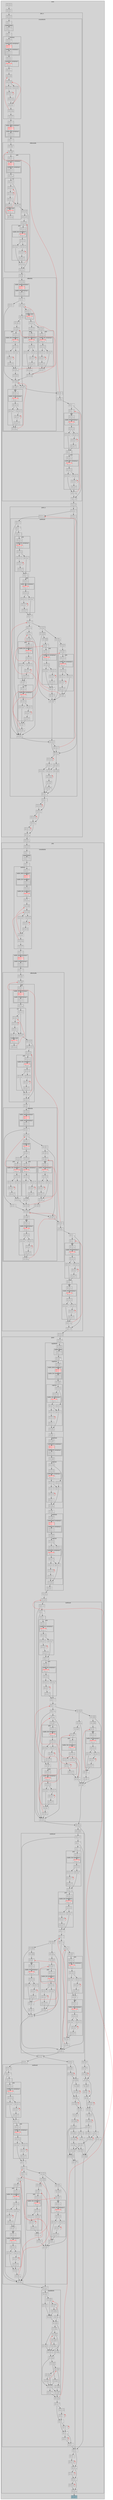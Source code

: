 digraph G {
node[fillcolor=white style="filled,solid" shape=none margin=0];
"080495d0_08049673_08049742_08049c65_08049042" -> "08049410_080495d2_08049673_08049742_08049c65_08049042";
"08049180_08049426_080495f0_08049673_08049742_08049cb5_08049049" -> "0804942b_080495f0_08049673_08049742_08049cb5_08049049";
"0804942b_08049852_08049ab9_08049cbd_08049049" -> "08049438_08049852_08049ab9_08049cbd_08049049";
"0804942b_08049852_08049ab9_08049cbd_08049049" -> "08049458_08049852_08049ab9_08049cbd_08049049";
"0804942b_080497da_08049ae0_08049cbd_08049049" -> "08049438_080497da_08049ae0_08049cbd_08049049";
"0804942b_080497da_08049ae0_08049cbd_08049049" -> "08049458_080497da_08049ae0_08049cbd_08049049";
"0804942b_080495d2_08049673_08049742_08049cb5_08049049" -> "08049438_080495d2_08049673_08049742_08049cb5_08049049";
"0804942b_080495d2_08049673_08049742_08049cb5_08049049" -> "08049458_080495d2_08049673_08049742_08049cb5_08049049";
"08049180_08049426_08049872_08049ae0_08049cbd_08049049" -> "0804942b_08049872_08049ae0_08049cbd_08049049";
"08049af8_08049cbd_08049049" -> "08049af8_08049cbd_08049049" [dir=back color=red];
"08049af8_08049cbd_08049049" -> "08049aff_08049cbd_08049049";
"08049ae5_08049cbd_08049049" -> "08049ab8_08049cbd_08049049";
"08049ae5_08049cbd_08049049" -> "08049aea_08049cbd_08049049";
"08049410_080497da_08049ae0_08049cbd_08049049" -> "08049180_08049426_080497da_08049ae0_08049cbd_08049049";
"08049841_08049ac8_08049cbd_08049049" -> "08049848_08049ac8_08049cbd_08049049";
"08049841_08049ac8_08049cbd_08049049" -> "0804985f_08049ac8_08049cbd_08049049";
"08049438_080495d2_08049673_08049742_08049c65_08049042" -> "08049440_080495d2_08049673_08049742_08049c65_08049042";
"08049ca0_08049042" -> "08049ca0_08049042" [dir=back color=red];
"08049ca0_08049042" -> "08049ca7_08049042";
"08049410_08049814_08049ab9_08049cbd_08049049" -> "08049180_08049426_08049814_08049ab9_08049cbd_08049049";
"08049678_08049742_08049cb5_08049049" -> "08049668_08049742_08049cb5_08049049" [color=red constraint=false];
"08049678_08049742_08049cb5_08049049" -> "0804967f_08049742_08049cb5_08049049";
"08049710_08049cb5_08049049" -> "08049700_08049718_08049cb5_08049049";
"08049458_08049632_08049673_08049742_08049c65_08049042" -> "08049637_08049673_08049742_08049c65_08049042";
"08049410_080497cd_08049ab9_08049cbd_08049049" -> "08049180_08049426_080497cd_08049ab9_08049cbd_08049049";
"08049440_08049632_08049673_08049742_08049c65_08049042" -> "08049440_08049632_08049673_08049742_08049c65_08049042" [dir=back color=red];
"08049440_08049632_08049673_08049742_08049c65_08049042" -> "08049449_08049632_08049673_08049742_08049c65_08049042";
"08049410_08049872_08049ae0_08049cbd_08049049" -> "08049180_08049426_08049872_08049ae0_08049cbd_08049049";
"08049940_08049acf_08049cbd_08049049" -> "0804995e_08049acf_08049cbd_08049049";
"08049940_08049acf_08049cbd_08049049" -> "0804996a_08049acf_08049cbd_08049049";
"080495ce_08049673_08049742_08049c65_08049042" -> "08049609_08049673_08049742_08049c65_08049042";
"08049556_08049586_0804966c_08049742_08049c65_08049042" -> "080491a0_08049556_08049586_0804966c_08049742_08049c65_08049042";
"08049458_0804959d_0804966c_08049742_08049c65_08049042" -> "080495a2_0804966c_08049742_08049c65_08049042";
"08049438_08049814_08049ab9_08049cbd_08049049" -> "08049440_08049814_08049ab9_08049cbd_08049049";
"08049180_08049426_0804975d_08049c65_08049042" -> "0804942b_0804975d_08049c65_08049042";
"0804942b_08049814_08049a36_08049c6f_08049042" -> "08049438_08049814_08049a36_08049c6f_08049042";
"0804942b_08049814_08049a36_08049c6f_08049042" -> "08049458_08049814_08049a36_08049c6f_08049042";
"0804942b_08049872_08049ab9_08049cbd_08049049" -> "08049438_08049872_08049ab9_08049cbd_08049049";
"0804942b_08049872_08049ab9_08049cbd_08049049" -> "08049458_08049872_08049ab9_08049cbd_08049049";
"08049180_08049426_080495d2_08049673_08049742_08049cb5_08049049" -> "0804942b_080495d2_08049673_08049742_08049cb5_08049049";
"08049180_08049426_08049852_08049ab9_08049cbd_08049049" -> "0804942b_08049852_08049ab9_08049cbd_08049049";
"08049182_08049170_08049691_0804992d_08049aa7_08049cbd_08049049" -> "08049696_0804992d_08049aa7_08049cbd_08049049";
"08049180_08049426_080497cd_08049ac8_08049cbd_08049049" -> "0804942b_080497cd_08049ac8_08049cbd_08049049";
"08049440_080495d2_08049673_08049742_08049c65_08049042" -> "08049440_080495d2_08049673_08049742_08049c65_08049042" [dir=back color=red];
"08049440_080495d2_08049673_08049742_08049c65_08049042" -> "08049449_080495d2_08049673_08049742_08049c65_08049042";
"08049180_08049426_08049814_08049a36_08049c6f_08049042" -> "0804942b_08049814_08049a36_08049c6f_08049042";
"080497e8_08049ac8_08049cbd_08049049" -> "080497ec_08049ac8_08049cbd_08049049";
"080497e8_08049ac8_08049cbd_08049049" -> "08049838_08049ac8_08049cbd_08049049";
"08049700_08049908_08049aa7_08049cbd_08049049" -> "0804990d_08049aa7_08049cbd_08049049";
"0804942b_08049872_08049ac8_08049cbd_08049049" -> "08049438_08049872_08049ac8_08049cbd_08049049";
"0804942b_08049872_08049ac8_08049cbd_08049049" -> "08049458_08049872_08049ac8_08049cbd_08049049";
"08049458_08049872_08049ae0_08049cbd_08049049" -> "08049877_08049ae0_08049cbd_08049049";
"08049568_08049586_0804966c_08049742_08049cb5_08049049" -> "0804958b_0804966c_08049742_08049cb5_08049049";
"080495c0_08049673_08049742_08049c65_08049042" -> "080495ce_08049673_08049742_08049c65_08049042";
"080495c0_08049673_08049742_08049c65_08049042" -> "080495df_08049673_08049742_08049c65_08049042";
"08049c47_08049cbd_08049049" -> "08049bf4_08049cbd_08049049";
"0804982f_08049ac8_08049cbd_08049049" -> "08049acd_08049cbd_08049049";
"08049170_0804972b_08049cb5_08049049" -> "08049182_08049170_0804972b_08049cb5_08049049";
"08049568_08049586_0804966c_08049742_08049c65_08049042" -> "0804958b_0804966c_08049742_08049c65_08049042";
"080497d2_08049ab9_08049cbd_08049049" -> "08049410_080497da_08049ab9_08049cbd_08049049";
"08049a80_08049c6f_08049042" -> "08049a77_08049c6f_08049042";
"08049cb0_08049049" -> "08049710_08049cb5_08049049";
"08049ad4_08049cbd_08049049" -> "08049adf_08049cbd_08049049" [color=red constraint=false];
"08049ad4_08049cbd_08049049" -> "08049c00_08049cbd_08049049";
"0804942b_08049602_08049673_08049742_08049c65_08049042" -> "08049438_08049602_08049673_08049742_08049c65_08049042";
"0804942b_08049602_08049673_08049742_08049c65_08049042" -> "08049458_08049602_08049673_08049742_08049c65_08049042";
"080492e5_0804969e_0804992d_08049aa7_08049cbd_08049049" -> "080496a3_0804992d_08049aa7_08049cbd_08049049";
"08049750_08049c65_08049042" -> "08049410_08049754_08049c65_08049042";
"08049449_08049872_08049a36_08049c6f_08049042" -> "08049877_08049a36_08049c6f_08049042";
"080491a0_08049556_08049586_0804966c_08049742_08049c65_08049042" -> "0804955b_08049586_0804966c_08049742_08049c65_08049042";
"08049410_08049807_08049ab9_08049cbd_08049049" -> "08049180_08049426_08049807_08049ab9_08049cbd_08049049";
"080497fa_08049ac8_08049cbd_08049049" -> "08049803_08049ac8_08049cbd_08049049";
"080497fa_08049ac8_08049cbd_08049049" -> "0804982f_08049ac8_08049cbd_08049049";
"0804935c_08049724_08049cb5_08049049" -> "08049180_0804936c_08049724_08049cb5_08049049";
"08049449_08049754_08049cb5_08049049" -> "08049759_08049cb5_08049049";
"0804995e_08049acf_08049cbd_08049049" -> "08049980_08049acf_08049cbd_08049049";
"0804980c_08049ab9_08049cbd_08049049" -> "08049410_08049814_08049ab9_08049cbd_08049049";
"0804942b_08049872_08049a36_08049c6f_08049042" -> "08049438_08049872_08049a36_08049c6f_08049042";
"0804942b_08049872_08049a36_08049c6f_08049042" -> "08049458_08049872_08049a36_08049c6f_08049042";
"08049440_080497da_08049a36_08049c6f_08049042" -> "08049440_080497da_08049a36_08049c6f_08049042" [dir=back color=red];
"08049440_080497da_08049a36_08049c6f_08049042" -> "08049449_080497da_08049a36_08049c6f_08049042";
"08049180_08049426_08049807_08049ae0_08049cbd_08049049" -> "0804942b_08049807_08049ae0_08049cbd_08049049";
"08049449_080497da_08049ae0_08049cbd_08049049" -> "080497df_08049ae0_08049cbd_08049049";
"08049410_080497cd_08049ae0_08049cbd_08049049" -> "08049180_08049426_080497cd_08049ae0_08049cbd_08049049";
"08049b81_08049cbd_08049049" -> "08049b88_08049cbd_08049049";
"08049170_08049691_08049922_08049aa7_08049cbd_08049049" -> "08049182_08049170_08049691_08049922_08049aa7_08049cbd_08049049";
"08049440_08049602_08049673_08049742_08049c65_08049042" -> "08049440_08049602_08049673_08049742_08049c65_08049042" [dir=back color=red];
"08049440_08049602_08049673_08049742_08049c65_08049042" -> "08049449_08049602_08049673_08049742_08049c65_08049042";
"080493b3_08049724_08049c65_08049042" -> "08049388_08049724_08049c65_08049042" [color=red constraint=false];
"080493b3_08049724_08049c65_08049042" -> "080493bb_08049724_08049c65_08049042";
"08049410_0804975d_08049cb5_08049049" -> "08049180_08049426_0804975d_08049cb5_08049049";
"08049974_08049acf_08049cbd_08049049" -> "0804998e_08049acf_08049cbd_08049049";
"080493d0_08049724_08049cb5_08049049" -> "080493ac_08049724_08049cb5_08049049";
"0804985f_08049ac8_08049cbd_08049049" -> "08049acd_08049cbd_08049049";
"0804976b_08049cb5_08049049" -> "08049cba_08049049";
"08049678_08049742_08049c65_08049042" -> "08049668_08049742_08049c65_08049042" [color=red constraint=false];
"08049678_08049742_08049c65_08049042" -> "0804967f_08049742_08049c65_08049042";
"08049180_08049426_08049872_08049ab9_08049cbd_08049049" -> "0804942b_08049872_08049ab9_08049cbd_08049049";
"08049180_0804936c_08049724_08049cb5_08049049" -> "08049371_08049724_08049cb5_08049049";
"08049600_08049673_08049742_08049c65_08049042" -> "08049410_08049602_08049673_08049742_08049c65_08049042";
"08049438_08049807_08049ae0_08049cbd_08049049" -> "08049440_08049807_08049ae0_08049cbd_08049049";
"080492bd_0804969e_0804992d_08049aa7_08049cbd_08049049" -> "080492cf_0804969e_0804992d_08049aa7_08049cbd_08049049";
"080492bd_0804969e_0804992d_08049aa7_08049cbd_08049049" -> "080492e5_0804969e_0804992d_08049aa7_08049cbd_08049049";
"08049a00_08049acf_08049cbd_08049049" -> "080499f6_08049acf_08049cbd_08049049";
"08049a00_08049acf_08049cbd_08049049" -> "08049a08_08049acf_08049cbd_08049049";
"08049440_0804975d_08049cb5_08049049" -> "08049440_0804975d_08049cb5_08049049" [dir=back color=red];
"08049440_0804975d_08049cb5_08049049" -> "08049449_0804975d_08049cb5_08049049";
"08049170_08049691_08049917_08049aa7_08049cbd_08049049" -> "08049182_08049170_08049691_08049917_08049aa7_08049cbd_08049049";
"08049458_08049602_08049673_08049742_08049c65_08049042" -> "08049607_08049673_08049742_08049c65_08049042";
"08049620_08049673_08049742_08049c65_08049042" -> "0804960f_08049673_08049742_08049c65_08049042";
"08049620_08049673_08049742_08049c65_08049042" -> "08049626_08049673_08049742_08049c65_08049042";
"08049449_08049807_08049a36_08049c6f_08049042" -> "0804980c_08049a36_08049c6f_08049042";
"08049458_080497da_08049ab9_08049cbd_08049049" -> "080497df_08049ab9_08049cbd_08049049";
"08049af3_08049cbd_08049049" -> "08049af8_08049cbd_08049049";
"08049449_080497cd_08049ae0_08049cbd_08049049" -> "080497d2_08049ae0_08049cbd_08049049";
"08049440_08049872_08049a36_08049c6f_08049042" -> "08049440_08049872_08049a36_08049c6f_08049042" [dir=back color=red];
"08049440_08049872_08049a36_08049c6f_08049042" -> "08049449_08049872_08049a36_08049c6f_08049042";
"08049841_08049ae0_08049cbd_08049049" -> "08049848_08049ae0_08049cbd_08049049";
"08049841_08049ae0_08049cbd_08049049" -> "0804985f_08049ae0_08049cbd_08049049";
"080497df_08049ab9_08049cbd_08049049" -> "080497e8_08049ab9_08049cbd_08049049";
"08049650_08049742_08049cb5_08049049" -> "08049668_08049742_08049cb5_08049049";
"08049803_08049ac8_08049cbd_08049049" -> "08049410_08049807_08049ac8_08049cbd_08049049";
"08049c74_08049042" -> "08049c80_08049042";
"08049c74_08049042" -> "08049c87_08049042";
"08049c4f_08049cbd_08049049" -> "08049bf4_08049cbd_08049049";
"08049590_0804966c_08049742_08049cb5_08049049" -> "08049598_0804966c_08049742_08049cb5_08049049";
"08049438_080497da_08049ac8_08049cbd_08049049" -> "08049440_080497da_08049ac8_08049cbd_08049049";
"08049b3b_08049cbd_08049049" -> "08049b40_08049cbd_08049049";
"08049cc2_08049049" -> "08049cce_08049049";
"08049cc2_08049049" -> "08049cd7_08049049";
"080492cf_0804969e_0804992d_08049aa7_08049cbd_08049049" -> "080492d0_0804969e_0804992d_08049aa7_08049cbd_08049049";
"080495df_08049673_08049742_08049c65_08049042" -> "080495e5_08049673_08049742_08049c65_08049042";
"080495df_08049673_08049742_08049c65_08049042" -> "08049620_08049673_08049742_08049c65_08049042";
"0804938d_08049724_08049cb5_08049049" -> "08049398_08049724_08049cb5_08049049";
"0804938d_08049724_08049cb5_08049049" -> "080493d0_08049724_08049cb5_08049049";
"080495f5_08049673_08049742_08049c65_08049042" -> "080495d9_08049673_08049742_08049c65_08049042";
"08049870_08049ac8_08049cbd_08049049" -> "08049410_08049872_08049ac8_08049cbd_08049049";
"08049180_08049426_080497cd_08049ab9_08049cbd_08049049" -> "0804942b_080497cd_08049ab9_08049cbd_08049049";
"080492b0_0804969e_08049922_08049aa7_08049cbd_08049049" -> "080492b8_0804969e_08049922_08049aa7_08049cbd_08049049";
"080492b0_0804969e_08049922_08049aa7_08049cbd_08049049" -> "080492e3_0804969e_08049922_08049aa7_08049cbd_08049049";
"08049650_08049742_08049c65_08049042" -> "08049668_08049742_08049c65_08049042";
"08049410_08049754_08049c65_08049042" -> "08049180_08049426_08049754_08049c65_08049042";
"08049857_08049a36_08049c6f_08049042" -> "08049850_08049a36_08049c6f_08049042" [color=red constraint=false];
"08049857_08049a36_08049c6f_08049042" -> "0804985f_08049a36_08049c6f_08049042";
"08049438_080497da_08049ae0_08049cbd_08049049" -> "08049440_080497da_08049ae0_08049cbd_08049049";
"08049410_08049754_08049cb5_08049049" -> "08049180_08049426_08049754_08049cb5_08049049";
"08049be0_08049cbd_08049049" -> "08049be0_08049cbd_08049049" [dir=back color=red];
"08049be0_08049cbd_08049049" -> "08049bea_08049cbd_08049049";
"080499bc_08049acf_08049cbd_08049049" -> "080499ca_08049acf_08049cbd_08049049";
"08049440_080495f0_08049673_08049742_08049c65_08049042" -> "08049440_080495f0_08049673_08049742_08049c65_08049042" [dir=back color=red];
"08049440_080495f0_08049673_08049742_08049c65_08049042" -> "08049449_080495f0_08049673_08049742_08049c65_08049042";
"0804942b_080497da_08049a36_08049c6f_08049042" -> "08049438_080497da_08049a36_08049c6f_08049042";
"0804942b_080497da_08049a36_08049c6f_08049042" -> "08049458_080497da_08049a36_08049c6f_08049042";
"080492bd_0804969e_08049922_08049aa7_08049cbd_08049049" -> "080492cf_0804969e_08049922_08049aa7_08049cbd_08049049";
"080492bd_0804969e_08049922_08049aa7_08049cbd_08049049" -> "080492e5_0804969e_08049922_08049aa7_08049cbd_08049049";
"08049180_08049426_0804959d_0804966c_08049742_08049c65_08049042" -> "0804942b_0804959d_0804966c_08049742_08049c65_08049042";
"08049821_08049a36_08049c6f_08049042" -> "080497fa_08049a36_08049c6f_08049042" [color=red constraint=false];
"08049821_08049a36_08049c6f_08049042" -> "0804982f_08049a36_08049c6f_08049042";
"08049a6e_08049c6f_08049042" -> "08049a77_08049c6f_08049042";
"08049449_08049632_08049673_08049742_08049c65_08049042" -> "08049637_08049673_08049742_08049c65_08049042";
"08049438_08049632_08049673_08049742_08049c65_08049042" -> "08049440_08049632_08049673_08049742_08049c65_08049042";
"08049850_08049ab9_08049cbd_08049049" -> "08049410_08049852_08049ab9_08049cbd_08049049";
"08049440_080497cd_08049ae0_08049cbd_08049049" -> "08049440_080497cd_08049ae0_08049cbd_08049049" [dir=back color=red];
"08049440_080497cd_08049ae0_08049cbd_08049049" -> "08049449_080497cd_08049ae0_08049cbd_08049049";
"08049180_080492b8_0804969e_08049922_08049aa7_08049cbd_08049049" -> "080492bd_0804969e_08049922_08049aa7_08049cbd_08049049";
"08049180_08049426_08049754_08049cb5_08049049" -> "0804942b_08049754_08049cb5_08049049";
"08049182_08049170_08049357_08049724_08049c65_08049042" -> "0804935c_08049724_08049c65_08049042";
"08049438_080495f0_08049673_08049742_08049c65_08049042" -> "08049440_080495f0_08049673_08049742_08049c65_08049042";
"08049868_08049a36_08049c6f_08049042" -> "0804985f_08049a36_08049c6f_08049042";
"08049868_08049a36_08049c6f_08049042" -> "0804986f_08049a36_08049c6f_08049042";
"08049458_080497cd_08049ae0_08049cbd_08049049" -> "080497d2_08049ae0_08049cbd_08049049";
"08049410_08049602_08049673_08049742_08049c65_08049042" -> "08049180_08049426_08049602_08049673_08049742_08049c65_08049042";
"08049440_0804959d_0804966c_08049742_08049c65_08049042" -> "08049440_0804959d_0804966c_08049742_08049c65_08049042" [dir=back color=red];
"08049440_0804959d_0804966c_08049742_08049c65_08049042" -> "08049449_0804959d_0804966c_08049742_08049c65_08049042";
"08049438_08049814_08049ae0_08049cbd_08049049" -> "08049440_08049814_08049ae0_08049cbd_08049049";
"08049410_08049807_08049ac8_08049cbd_08049049" -> "08049180_08049426_08049807_08049ac8_08049cbd_08049049";
"08049552_08049586_0804966c_08049742_08049c65_08049042" -> "08049556_08049586_0804966c_08049742_08049c65_08049042";
"08049552_08049586_0804966c_08049742_08049c65_08049042" -> "08049568_08049586_0804966c_08049742_08049c65_08049042";
"08049182_08049170_08049357_08049724_08049cb5_08049049" -> "0804935c_08049724_08049cb5_08049049";
"08049410_08049852_08049ac8_08049cbd_08049049" -> "08049180_08049426_08049852_08049ac8_08049cbd_08049049";
"08049cd0_08049049" -> "08049cd0_08049049" [dir=back color=red];
"08049cd0_08049049" -> "08049cd7_08049049";
"08049ab8_08049cbd_08049049" -> "080497b0_08049ab9_08049cbd_08049049";
"080492e2_0804969e_08049922_08049aa7_08049cbd_08049049" -> "080496a3_08049922_08049aa7_08049cbd_08049049";
"080495ce_08049673_08049742_08049cb5_08049049" -> "08049609_08049673_08049742_08049cb5_08049049";
"08049c6a_08049042" -> "08049a20_08049c6f_08049042";
"0804963f_08049673_08049742_08049c65_08049042" -> "08049609_08049673_08049742_08049c65_08049042";
"08049a35_08049c6f_08049042" -> "080497b0_08049a36_08049c6f_08049042";
"08049440_080497da_08049ab9_08049cbd_08049049" -> "08049440_080497da_08049ab9_08049cbd_08049049" [dir=back color=red];
"08049440_080497da_08049ab9_08049cbd_08049049" -> "08049449_080497da_08049ab9_08049cbd_08049049";
"080492b0_0804969e_08049917_08049aa7_08049cbd_08049049" -> "080492b8_0804969e_08049917_08049aa7_08049cbd_08049049";
"080492b0_0804969e_08049917_08049aa7_08049cbd_08049049" -> "080492e3_0804969e_08049917_08049aa7_08049cbd_08049049";
"08049410_08049814_08049ae0_08049cbd_08049049" -> "08049180_08049426_08049814_08049ae0_08049cbd_08049049";
"080492e3_0804969e_08049922_08049aa7_08049cbd_08049049" -> "080492e5_0804969e_08049922_08049aa7_08049cbd_08049049";
"08049182_08049170_08049578_0804966c_08049742_08049cb5_08049049" -> "0804957d_0804966c_08049742_08049cb5_08049049";
"08049180_08049426_080497da_08049a36_08049c6f_08049042" -> "0804942b_080497da_08049a36_08049c6f_08049042";
"080497c9_08049a36_08049c6f_08049042" -> "08049410_080497cd_08049a36_08049c6f_08049042";
"08049838_08049a36_08049c6f_08049042" -> "08049841_08049a36_08049c6f_08049042";
"08049838_08049a36_08049c6f_08049042" -> "08049868_08049a36_08049c6f_08049042";
"08049440_08049807_08049a36_08049c6f_08049042" -> "08049440_08049807_08049a36_08049c6f_08049042" [dir=back color=red];
"08049440_08049807_08049a36_08049c6f_08049042" -> "08049449_08049807_08049a36_08049c6f_08049042";
"080493ac_08049724_08049cb5_08049049" -> "0804938d_08049724_08049cb5_08049049" [color=red constraint=false];
"080493ac_08049724_08049cb5_08049049" -> "080493b3_08049724_08049cb5_08049049";
"080497fa_08049ae0_08049cbd_08049049" -> "08049803_08049ae0_08049cbd_08049049";
"080497fa_08049ae0_08049cbd_08049049" -> "0804982f_08049ae0_08049cbd_08049049";
"080497b0_08049ae0_08049cbd_08049049" -> "080497c0_08049ae0_08049cbd_08049049";
"080497b0_08049ae0_08049cbd_08049049" -> "0804982f_08049ae0_08049cbd_08049049";
"08049a08_08049acf_08049cbd_08049049" -> "08049ad4_08049cbd_08049049";
"08049838_08049ab9_08049cbd_08049049" -> "08049841_08049ab9_08049cbd_08049049";
"08049838_08049ab9_08049cbd_08049049" -> "08049868_08049ab9_08049cbd_08049049";
"0804942b_08049814_08049ac8_08049cbd_08049049" -> "08049438_08049814_08049ac8_08049cbd_08049049";
"0804942b_08049814_08049ac8_08049cbd_08049049" -> "08049458_08049814_08049ac8_08049cbd_08049049";
"08049449_08049632_08049673_08049742_08049cb5_08049049" -> "08049637_08049673_08049742_08049cb5_08049049";
"08049710_08049c65_08049042" -> "08049700_08049718_08049c65_08049042";
"08049449_080495d2_08049673_08049742_08049c65_08049042" -> "080495d7_08049673_08049742_08049c65_08049042";
"08049458_080497cd_08049ab9_08049cbd_08049049" -> "080497d2_08049ab9_08049cbd_08049049";
"08049458_08049807_08049ab9_08049cbd_08049049" -> "0804980c_08049ab9_08049cbd_08049049";
"080492b8_0804969e_08049922_08049aa7_08049cbd_08049049" -> "08049180_080492b8_0804969e_08049922_08049aa7_08049cbd_08049049";
"08049438_08049754_08049cb5_08049049" -> "08049440_08049754_08049cb5_08049049";
"08049440_0804975d_08049c65_08049042" -> "08049440_0804975d_08049c65_08049042" [dir=back color=red];
"08049440_0804975d_08049c65_08049042" -> "08049449_0804975d_08049c65_08049042";
"08049410_080495d2_08049673_08049742_08049cb5_08049049" -> "08049180_08049426_080495d2_08049673_08049742_08049cb5_08049049";
"08049410_08049852_08049ae0_08049cbd_08049049" -> "08049180_08049426_08049852_08049ae0_08049cbd_08049049";
"08049438_0804975d_08049cb5_08049049" -> "08049440_0804975d_08049cb5_08049049";
"08049ba0_08049cbd_08049049" -> "08049ba0_08049cbd_08049049" [dir=back color=red];
"08049ba0_08049cbd_08049049" -> "08049ba7_08049cbd_08049049";
"08049b8f_08049cbd_08049049" -> "08049b98_08049cbd_08049049";
"08049b8f_08049cbd_08049049" -> "08049ba7_08049cbd_08049049";
"08049180_08049426_08049807_08049a36_08049c6f_08049042" -> "0804942b_08049807_08049a36_08049c6f_08049042";
"080495d9_08049673_08049742_08049cb5_08049049" -> "080495df_08049673_08049742_08049cb5_08049049" [color=red constraint=false];
"080495d9_08049673_08049742_08049cb5_08049049" -> "08049609_08049673_08049742_08049cb5_08049049";
"08049458_08049814_08049ac8_08049cbd_08049049" -> "08049819_08049ac8_08049cbd_08049049";
"0804942b_08049807_08049ac8_08049cbd_08049049" -> "08049438_08049807_08049ac8_08049cbd_08049049";
"0804942b_08049807_08049ac8_08049cbd_08049049" -> "08049458_08049807_08049ac8_08049cbd_08049049";
"08049440_08049814_08049ab9_08049cbd_08049049" -> "08049440_08049814_08049ab9_08049cbd_08049049" [dir=back color=red];
"08049440_08049814_08049ab9_08049cbd_08049049" -> "08049449_08049814_08049ab9_08049cbd_08049049";
"08049440_08049754_08049cb5_08049049" -> "08049440_08049754_08049cb5_08049049" [dir=back color=red];
"08049440_08049754_08049cb5_08049049" -> "08049449_08049754_08049cb5_08049049";
"08049a40_08049c6f_08049042" -> "08049a50_08049c6f_08049042";
"08049a40_08049c6f_08049042" -> "08049a90_08049c6f_08049042";
"0804957d_0804966c_08049742_08049c65_08049042" -> "08049530_08049586_0804966c_08049742_08049c65_08049042";
"08049819_08049a36_08049c6f_08049042" -> "080497e8_08049a36_08049c6f_08049042" [color=red constraint=false];
"08049819_08049a36_08049c6f_08049042" -> "08049821_08049a36_08049c6f_08049042";
"08049449_08049807_08049ac8_08049cbd_08049049" -> "0804980c_08049ac8_08049cbd_08049049";
"08049540_08049586_0804966c_08049742_08049c65_08049042" -> "08049548_08049586_0804966c_08049742_08049c65_08049042";
"08049b17_08049cbd_08049049" -> "08049b20_08049cbd_08049049";
"08049b17_08049cbd_08049049" -> "08049b27_08049cbd_08049049";
"080497ec_08049ab9_08049cbd_08049049" -> "080497fa_08049ab9_08049cbd_08049049";
"080497ec_08049ab9_08049cbd_08049049" -> "0804982f_08049ab9_08049cbd_08049049";
"08049180_08049426_080497cd_08049ae0_08049cbd_08049049" -> "0804942b_080497cd_08049ae0_08049cbd_08049049";
"08049b98_08049cbd_08049049" -> "08049ba0_08049cbd_08049049";
"08049c10_08049cbd_08049049" -> "08049c10_08049cbd_08049049" [dir=back color=red];
"08049c10_08049cbd_08049049" -> "08049c17_08049cbd_08049049";
"08049182_08049170_080495bb_08049673_08049742_08049c65_08049042" -> "080495c0_08049673_08049742_08049c65_08049042";
"08049c30_08049cbd_08049049" -> "08049c30_08049cbd_08049049" [dir=back color=red];
"08049c30_08049cbd_08049049" -> "08049c37_08049cbd_08049049";
"0804942b_08049807_08049a36_08049c6f_08049042" -> "08049438_08049807_08049a36_08049c6f_08049042";
"0804942b_08049807_08049a36_08049c6f_08049042" -> "08049458_08049807_08049a36_08049c6f_08049042";
"08049850_08049ac8_08049cbd_08049049" -> "08049410_08049852_08049ac8_08049cbd_08049049";
"080497df_08049ac8_08049cbd_08049049" -> "080497e8_08049ac8_08049cbd_08049049";
"08049b08_08049cbd_08049049" -> "08049b10_08049cbd_08049049";
"08049a6a_08049c6f_08049042" -> "08049a6e_08049c6f_08049042";
"08049a6a_08049c6f_08049042" -> "08049a77_08049c6f_08049042";
"08049637_08049673_08049742_08049c65_08049042" -> "08049630_08049673_08049742_08049c65_08049042" [color=red constraint=false];
"08049637_08049673_08049742_08049c65_08049042" -> "0804963f_08049673_08049742_08049c65_08049042";
"08049438_08049814_08049a36_08049c6f_08049042" -> "08049440_08049814_08049a36_08049c6f_08049042";
"08049570_0804966c_08049742_08049c65_08049042" -> "08049170_08049578_0804966c_08049742_08049c65_08049042";
"080497b0_08049ac8_08049cbd_08049049" -> "080497c0_08049ac8_08049cbd_08049049";
"080497b0_08049ac8_08049cbd_08049049" -> "0804982f_08049ac8_08049cbd_08049049";
"08049458_080497da_08049a36_08049c6f_08049042" -> "080497df_08049a36_08049c6f_08049042";
"08049607_08049673_08049742_08049c65_08049042" -> "08049609_08049673_08049742_08049c65_08049042" [color=red constraint=false];
"08049440_08049632_08049673_08049742_08049cb5_08049049" -> "08049440_08049632_08049673_08049742_08049cb5_08049049" [dir=back color=red];
"08049440_08049632_08049673_08049742_08049cb5_08049049" -> "08049449_08049632_08049673_08049742_08049cb5_08049049";
"0804987f_08049a36_08049c6f_08049042" -> "0804985f_08049a36_08049c6f_08049042";
"08049841_08049a36_08049c6f_08049042" -> "08049848_08049a36_08049c6f_08049042";
"08049841_08049a36_08049c6f_08049042" -> "0804985f_08049a36_08049c6f_08049042";
"080499f6_08049acf_08049cbd_08049049" -> "08049ad4_08049cbd_08049049";
"08049438_08049852_08049ab9_08049cbd_08049049" -> "08049440_08049852_08049ab9_08049cbd_08049049";
"08049438_08049602_08049673_08049742_08049c65_08049042" -> "08049440_08049602_08049673_08049742_08049c65_08049042";
"08049850_08049a36_08049c6f_08049042" -> "08049410_08049852_08049a36_08049c6f_08049042";
"08049410_08049632_08049673_08049742_08049cb5_08049049" -> "08049180_08049426_08049632_08049673_08049742_08049cb5_08049049";
"08049440_08049852_08049ae0_08049cbd_08049049" -> "08049440_08049852_08049ae0_08049cbd_08049049" [dir=back color=red];
"08049440_08049852_08049ae0_08049cbd_08049049" -> "08049449_08049852_08049ae0_08049cbd_08049049";
"08049449_08049807_08049ae0_08049cbd_08049049" -> "0804980c_08049ae0_08049cbd_08049049";
"080495b0_08049673_08049742_08049c65_08049042" -> "08049170_080495bb_08049673_08049742_08049c65_08049042";
"08049410_080497da_08049a36_08049c6f_08049042" -> "08049180_08049426_080497da_08049a36_08049c6f_08049042";
"08049371_08049724_08049cb5_08049049" -> "08049388_08049724_08049cb5_08049049";
"08049449_08049754_08049c65_08049042" -> "08049759_08049c65_08049042";
"0804942b_08049754_08049c65_08049042" -> "08049438_08049754_08049c65_08049042";
"0804942b_08049754_08049c65_08049042" -> "08049458_08049754_08049c65_08049042";
"08049449_08049814_08049ab9_08049cbd_08049049" -> "08049819_08049ab9_08049cbd_08049049";
"080495b0_08049673_08049742_08049cb5_08049049" -> "08049170_080495bb_08049673_08049742_08049cb5_08049049";
"08049388_08049724_08049c65_08049042" -> "0804938d_08049724_08049c65_08049042";
"080495e5_08049673_08049742_08049c65_08049042" -> "080491a0_080495e5_08049673_08049742_08049c65_08049042";
"080492bd_0804969e_08049917_08049aa7_08049cbd_08049049" -> "080492cf_0804969e_08049917_08049aa7_08049cbd_08049049";
"080492bd_0804969e_08049917_08049aa7_08049cbd_08049049" -> "080492e5_0804969e_08049917_08049aa7_08049cbd_08049049";
"08049458_08049814_08049ab9_08049cbd_08049049" -> "08049819_08049ab9_08049cbd_08049049";
"08049803_08049ab9_08049cbd_08049049" -> "08049410_08049807_08049ab9_08049cbd_08049049";
"08049180_08049426_08049754_08049c65_08049042" -> "0804942b_08049754_08049c65_08049042";
"08049747_08049c65_08049042" -> "08049750_08049c65_08049042";
"08049747_08049c65_08049042" -> "0804976b_08049c65_08049042";
"08049180_08049426_080495f0_08049673_08049742_08049c65_08049042" -> "0804942b_080495f0_08049673_08049742_08049c65_08049042";
"08049759_08049c65_08049042" -> "08049410_0804975d_08049c65_08049042";
"08049458_08049852_08049a36_08049c6f_08049042" -> "08049857_08049a36_08049c6f_08049042";
"08049458_080497da_08049ac8_08049cbd_08049049" -> "080497df_08049ac8_08049cbd_08049049";
"08049458_08049872_08049ac8_08049cbd_08049049" -> "08049877_08049ac8_08049cbd_08049049";
"0804942b_08049807_08049ab9_08049cbd_08049049" -> "08049438_08049807_08049ab9_08049cbd_08049049";
"0804942b_08049807_08049ab9_08049cbd_08049049" -> "08049458_08049807_08049ab9_08049cbd_08049049";
"08049438_080497da_08049ab9_08049cbd_08049049" -> "08049440_080497da_08049ab9_08049cbd_08049049";
"08049750_08049cb5_08049049" -> "08049410_08049754_08049cb5_08049049";
"0804958b_0804966c_08049742_08049cb5_08049049" -> "08049590_0804966c_08049742_08049cb5_08049049";
"0804958b_0804966c_08049742_08049cb5_08049049" -> "080495a8_0804966c_08049742_08049cb5_08049049";
"0804960f_08049673_08049742_08049c65_08049042" -> "08049678_08049742_08049c65_08049042";
"08049aac_08049cbd_08049049" -> "08049adf_08049cbd_08049049";
"0804991c_08049aa7_08049cbd_08049049" -> "08049690_08049922_08049aa7_08049cbd_08049049";
"08049598_0804966c_08049742_08049cb5_08049049" -> "08049410_0804959d_0804966c_08049742_08049cb5_08049049";
"080495d7_08049673_08049742_08049c65_08049042" -> "080495d9_08049673_08049742_08049c65_08049042";
"0804942b_080497cd_08049ae0_08049cbd_08049049" -> "08049438_080497cd_08049ae0_08049cbd_08049049";
"0804942b_080497cd_08049ae0_08049cbd_08049049" -> "08049458_080497cd_08049ae0_08049cbd_08049049";
"080493ac_08049724_08049c65_08049042" -> "0804938d_08049724_08049c65_08049042" [color=red constraint=false];
"080493ac_08049724_08049c65_08049042" -> "080493b3_08049724_08049c65_08049042";
"08049180_0804936c_08049724_08049c65_08049042" -> "08049371_08049724_08049c65_08049042";
"0804971d_08049c65_08049042" -> "08049350_08049724_08049c65_08049042";
"0804985f_08049ae0_08049cbd_08049049" -> "08049ae5_08049cbd_08049049";
"08049350_08049724_08049cb5_08049049" -> "08049170_08049357_08049724_08049cb5_08049049";
"08049458_080495d2_08049673_08049742_08049cb5_08049049" -> "080495d7_08049673_08049742_08049cb5_08049049";
"08049690_08049917_08049aa7_08049cbd_08049049" -> "08049170_08049691_08049917_08049aa7_08049cbd_08049049";
"08049170_080495bb_08049673_08049742_08049c65_08049042" -> "08049182_08049170_080495bb_08049673_08049742_08049c65_08049042";
"080493a9_08049724_08049c65_08049042" -> "080493ac_08049724_08049c65_08049042";
"08049730_08049c65_08049042" -> "08049650_08049742_08049c65_08049042";
"08049458_0804975d_08049c65_08049042" -> "08049762_08049c65_08049042";
"08049857_08049ae0_08049cbd_08049049" -> "08049850_08049ae0_08049cbd_08049049" [color=red constraint=false];
"08049857_08049ae0_08049cbd_08049049" -> "0804985f_08049ae0_08049cbd_08049049";
"0804986f_08049ab9_08049cbd_08049049" -> "08049870_08049ab9_08049cbd_08049049";
"08049abe_08049cbd_08049049" -> "08049ac7_08049cbd_08049049";
"08049abe_08049cbd_08049049" -> "08049b78_08049cbd_08049049";
"08049440_080497da_08049ac8_08049cbd_08049049" -> "08049440_080497da_08049ac8_08049cbd_08049049" [dir=back color=red];
"08049440_080497da_08049ac8_08049cbd_08049049" -> "08049449_080497da_08049ac8_08049cbd_08049049";
"08049570_0804966c_08049742_08049cb5_08049049" -> "08049170_08049578_0804966c_08049742_08049cb5_08049049";
"08049458_08049814_08049ae0_08049cbd_08049049" -> "08049819_08049ae0_08049cbd_08049049";
"08049ba7_08049cbd_08049049" -> "08049bb0_08049cbd_08049049";
"08049ba7_08049cbd_08049049" -> "08049bb7_08049cbd_08049049";
"0804998e_08049acf_08049cbd_08049049" -> "0804999c_08049acf_08049cbd_08049049";
"0804998e_08049acf_08049cbd_08049049" -> "080499c0_08049acf_08049cbd_08049049";
"08049449_080495f0_08049673_08049742_08049c65_08049042" -> "080495f5_08049673_08049742_08049c65_08049042";
"080491a0_080495e5_08049673_08049742_08049cb5_08049049" -> "080495ea_08049673_08049742_08049cb5_08049049";
"08049440_08049807_08049ac8_08049cbd_08049049" -> "08049440_08049807_08049ac8_08049cbd_08049049" [dir=back color=red];
"08049440_08049807_08049ac8_08049cbd_08049049" -> "08049449_08049807_08049ac8_08049cbd_08049049";
"080496a3_08049922_08049aa7_08049cbd_08049049" -> "08049927_08049aa7_08049cbd_08049049";
"08049a60_08049c6f_08049042" -> "08049a60_08049c6f_08049042" [dir=back color=red];
"08049a60_08049c6f_08049042" -> "08049a6a_08049c6f_08049042";
"08049458_08049807_08049ac8_08049cbd_08049049" -> "0804980c_08049ac8_08049cbd_08049049";
"08049b27_08049cbd_08049049" -> "08049b3b_08049cbd_08049049";
"08049b27_08049cbd_08049049" -> "08049c3f_08049cbd_08049049";
"08049371_08049724_08049c65_08049042" -> "08049388_08049724_08049c65_08049042";
"0804942b_080495d2_08049673_08049742_08049c65_08049042" -> "08049438_080495d2_08049673_08049742_08049c65_08049042";
"0804942b_080495d2_08049673_08049742_08049c65_08049042" -> "08049458_080495d2_08049673_08049742_08049c65_08049042";
"0804980c_08049a36_08049c6f_08049042" -> "08049410_08049814_08049a36_08049c6f_08049042";
"080495d0_08049673_08049742_08049cb5_08049049" -> "08049410_080495d2_08049673_08049742_08049cb5_08049049";
"080497ec_08049ac8_08049cbd_08049049" -> "080497fa_08049ac8_08049cbd_08049049";
"080497ec_08049ac8_08049cbd_08049049" -> "0804982f_08049ac8_08049cbd_08049049";
"080495ee_08049673_08049742_08049c65_08049042" -> "08049410_080495f0_08049673_08049742_08049c65_08049042";
"0804942b_08049872_08049ae0_08049cbd_08049049" -> "08049438_08049872_08049ae0_08049cbd_08049049";
"0804942b_08049872_08049ae0_08049cbd_08049049" -> "08049458_08049872_08049ae0_08049cbd_08049049";
"08049449_08049872_08049ab9_08049cbd_08049049" -> "08049877_08049ab9_08049cbd_08049049";
"080497c9_08049ae0_08049cbd_08049049" -> "08049410_080497cd_08049ae0_08049cbd_08049049";
"08049449_0804959d_0804966c_08049742_08049cb5_08049049" -> "080495a2_0804966c_08049742_08049cb5_08049049";
"08049458_08049872_08049ab9_08049cbd_08049049" -> "08049877_08049ab9_08049cbd_08049049";
"080495df_08049673_08049742_08049cb5_08049049" -> "080495e5_08049673_08049742_08049cb5_08049049";
"080495df_08049673_08049742_08049cb5_08049049" -> "08049620_08049673_08049742_08049cb5_08049049";
"08049182_08049170_0804972b_08049c65_08049042" -> "08049730_08049c65_08049042";
"080492b0_0804969e_0804992d_08049aa7_08049cbd_08049049" -> "080492b8_0804969e_0804992d_08049aa7_08049cbd_08049049";
"080492b0_0804969e_0804992d_08049aa7_08049cbd_08049049" -> "080492e3_0804969e_0804992d_08049aa7_08049cbd_08049049";
"0804996e_08049acf_08049cbd_08049049" -> "08049960_08049acf_08049cbd_08049049";
"0804996e_08049acf_08049cbd_08049049" -> "08049974_08049acf_08049cbd_08049049";
"080493bb_08049724_08049c65_08049042" -> "08049729_08049c65_08049042";
"08049398_08049724_08049c65_08049042" -> "080493a0_08049724_08049c65_08049042";
"080499b2_08049acf_08049cbd_08049049" -> "080499b6_08049acf_08049cbd_08049049" [color=red constraint=false];
"080499b2_08049acf_08049cbd_08049049" -> "080499c0_08049acf_08049cbd_08049049";
"08049932_08049aa7_08049cbd_08049049" -> "08049aac_08049cbd_08049049";
"08049609_08049673_08049742_08049cb5_08049049" -> "08049600_08049673_08049742_08049cb5_08049049";
"08049609_08049673_08049742_08049cb5_08049049" -> "0804960f_08049673_08049742_08049cb5_08049049";
"08049440_08049852_08049ac8_08049cbd_08049049" -> "08049440_08049852_08049ac8_08049cbd_08049049" [dir=back color=red];
"08049440_08049852_08049ac8_08049cbd_08049049" -> "08049449_08049852_08049ac8_08049cbd_08049049";
"080492d0_0804969e_0804992d_08049aa7_08049cbd_08049049" -> "080492d0_0804969e_0804992d_08049aa7_08049cbd_08049049" [dir=back color=red];
"080492d0_0804969e_0804992d_08049aa7_08049cbd_08049049" -> "080492e2_0804969e_0804992d_08049aa7_08049cbd_08049049";
"080495ea_08049673_08049742_08049cb5_08049049" -> "080495d0_08049673_08049742_08049cb5_08049049";
"080495ea_08049673_08049742_08049cb5_08049049" -> "080495ee_08049673_08049742_08049cb5_08049049";
"08049b4e_08049cbd_08049049" -> "08049b50_08049cbd_08049049";
"08049696_08049922_08049aa7_08049cbd_08049049" -> "080492b0_0804969e_08049922_08049aa7_08049cbd_08049049";
"08049759_08049cb5_08049049" -> "08049410_0804975d_08049cb5_08049049";
"08049458_08049872_08049a36_08049c6f_08049042" -> "08049877_08049a36_08049c6f_08049042";
"08049927_08049aa7_08049cbd_08049049" -> "08049690_0804992d_08049aa7_08049cbd_08049049";
"080493d0_08049724_08049c65_08049042" -> "080493ac_08049724_08049c65_08049042";
"08049449_080497cd_08049a36_08049c6f_08049042" -> "080497d2_08049a36_08049c6f_08049042";
"08049857_08049ac8_08049cbd_08049049" -> "08049850_08049ac8_08049cbd_08049049" [color=red constraint=false];
"08049857_08049ac8_08049cbd_08049049" -> "0804985f_08049ac8_08049cbd_08049049";
"08049440_080497cd_08049a36_08049c6f_08049042" -> "08049440_080497cd_08049a36_08049c6f_08049042" [dir=back color=red];
"08049440_080497cd_08049a36_08049c6f_08049042" -> "08049449_080497cd_08049a36_08049c6f_08049042";
"08049bf2_08049cbd_08049049" -> "08049bf4_08049cbd_08049049";
"08049170_08049357_08049724_08049cb5_08049049" -> "08049182_08049170_08049357_08049724_08049cb5_08049049";
"0804963f_08049673_08049742_08049cb5_08049049" -> "08049609_08049673_08049742_08049cb5_08049049";
"08049449_08049872_08049ac8_08049cbd_08049049" -> "08049877_08049ac8_08049cbd_08049049";
"08049398_08049724_08049cb5_08049049" -> "080493a0_08049724_08049cb5_08049049";
"08049410_0804975d_08049c65_08049042" -> "08049180_08049426_0804975d_08049c65_08049042";
"080493a9_08049724_08049cb5_08049049" -> "080493ac_08049724_08049cb5_08049049";
"08049c37_08049cbd_08049049" -> "08049cc2_08049049";
"08049438_0804959d_0804966c_08049742_08049cb5_08049049" -> "08049440_0804959d_0804966c_08049742_08049cb5_08049049";
"08049bda_08049cbd_08049049" -> "08049b69_08049cbd_08049049";
"08049bda_08049cbd_08049049" -> "08049bde_08049cbd_08049049";
"08049410_0804959d_0804966c_08049742_08049c65_08049042" -> "08049180_08049426_0804959d_0804966c_08049742_08049c65_08049042";
"08049762_08049cb5_08049049" -> "08049750_08049cb5_08049049" [color=red constraint=false];
"08049762_08049cb5_08049049" -> "0804976b_08049cb5_08049049";
"08049b20_08049cbd_08049049" -> "08049b20_08049cbd_08049049" [dir=back color=red];
"08049b20_08049cbd_08049049" -> "08049b27_08049cbd_08049049";
"08049bb0_08049cbd_08049049" -> "08049bb0_08049cbd_08049049" [dir=back color=red];
"08049bb0_08049cbd_08049049" -> "08049bb7_08049cbd_08049049";
"08049747_08049cb5_08049049" -> "08049750_08049cb5_08049049";
"08049747_08049cb5_08049049" -> "0804976b_08049cb5_08049049";
"08049c27_08049cbd_08049049" -> "08049c30_08049cbd_08049049";
"08049c27_08049cbd_08049049" -> "08049c37_08049cbd_08049049";
"08049c80_08049042" -> "08049c80_08049042" [dir=back color=red];
"08049c80_08049042" -> "08049c87_08049042";
"080492e5_0804969e_08049922_08049aa7_08049cbd_08049049" -> "080496a3_08049922_08049aa7_08049cbd_08049049";
"08049b69_08049cbd_08049049" -> "08049b6e_08049cbd_08049049";
"08049440_08049852_08049ab9_08049cbd_08049049" -> "08049440_08049852_08049ab9_08049cbd_08049049" [dir=back color=red];
"08049440_08049852_08049ab9_08049cbd_08049049" -> "08049449_08049852_08049ab9_08049cbd_08049049";
"08049cce_08049049" -> "08049cd0_08049049";
"08049438_08049872_08049ac8_08049cbd_08049049" -> "08049440_08049872_08049ac8_08049cbd_08049049";
"08049cd7_08049049" -> "08049ce0_08049049";
"08049cd7_08049049" -> "08049ce7_08049049";
"08049440_08049602_08049673_08049742_08049cb5_08049049" -> "08049440_08049602_08049673_08049742_08049cb5_08049049" [dir=back color=red];
"08049440_08049602_08049673_08049742_08049cb5_08049049" -> "08049449_08049602_08049673_08049742_08049cb5_08049049";
"08049458_08049754_08049cb5_08049049" -> "08049759_08049cb5_08049049";
"08049170_080495bb_08049673_08049742_08049cb5_08049049" -> "08049182_08049170_080495bb_08049673_08049742_08049cb5_08049049";
"0804971d_08049cb5_08049049" -> "08049350_08049724_08049cb5_08049049";
"08049449_08049602_08049673_08049742_08049c65_08049042" -> "08049607_08049673_08049742_08049c65_08049042";
"08049a96_08049c6f_08049042" -> "08049a77_08049c6f_08049042";
"08049b88_08049cbd_08049049" -> "08049b88_08049cbd_08049049" [dir=back color=red];
"08049b88_08049cbd_08049049" -> "08049b8f_08049cbd_08049049";
"08049868_08049ac8_08049cbd_08049049" -> "0804985f_08049ac8_08049cbd_08049049";
"08049868_08049ac8_08049cbd_08049049" -> "0804986f_08049ac8_08049cbd_08049049";
"080497df_08049ae0_08049cbd_08049049" -> "080497e8_08049ae0_08049cbd_08049049";
"080496a3_08049917_08049aa7_08049cbd_08049049" -> "0804991c_08049aa7_08049cbd_08049049";
"08049180_08049426_0804975d_08049cb5_08049049" -> "0804942b_0804975d_08049cb5_08049049";
"08049821_08049ac8_08049cbd_08049049" -> "080497fa_08049ac8_08049cbd_08049049" [color=red constraint=false];
"08049821_08049ac8_08049cbd_08049049" -> "0804982f_08049ac8_08049cbd_08049049";
"08049170_08049578_0804966c_08049742_08049cb5_08049049" -> "08049182_08049170_08049578_0804966c_08049742_08049cb5_08049049";
"08049a50_08049c6f_08049042" -> "08049a50_08049c6f_08049042" [dir=back color=red];
"08049a50_08049c6f_08049042" -> "08049a5a_08049c6f_08049042";
"08049449_08049852_08049a36_08049c6f_08049042" -> "08049857_08049a36_08049c6f_08049042";
"08049449_08049602_08049673_08049742_08049cb5_08049049" -> "08049607_08049673_08049742_08049cb5_08049049";
"08049438_08049754_08049c65_08049042" -> "08049440_08049754_08049c65_08049042";
"08049540_08049586_0804966c_08049742_08049cb5_08049049" -> "08049548_08049586_0804966c_08049742_08049cb5_08049049";
"0804942b_08049632_08049673_08049742_08049cb5_08049049" -> "08049438_08049632_08049673_08049742_08049cb5_08049049";
"0804942b_08049632_08049673_08049742_08049cb5_08049049" -> "08049458_08049632_08049673_08049742_08049cb5_08049049";
"08049c00_08049cbd_08049049" -> "08049c09_08049cbd_08049049";
"08049c00_08049cbd_08049049" -> "08049c17_08049cbd_08049049";
"080497d2_08049ae0_08049cbd_08049049" -> "08049410_080497da_08049ae0_08049cbd_08049049";
"08049410_08049807_08049a36_08049c6f_08049042" -> "08049180_08049426_08049807_08049a36_08049c6f_08049042";
"08049438_080495d2_08049673_08049742_08049cb5_08049049" -> "08049440_080495d2_08049673_08049742_08049cb5_08049049";
"0804942b_08049807_08049ae0_08049cbd_08049049" -> "08049438_08049807_08049ae0_08049cbd_08049049";
"0804942b_08049807_08049ae0_08049cbd_08049049" -> "08049458_08049807_08049ae0_08049cbd_08049049";
"080495a8_0804966c_08049742_08049c65_08049042" -> "08049671_08049742_08049c65_08049042";
"08049819_08049ac8_08049cbd_08049049" -> "080497e8_08049ac8_08049cbd_08049049" [color=red constraint=false];
"08049819_08049ac8_08049cbd_08049049" -> "08049821_08049ac8_08049cbd_08049049";
"08049180_08049426_080495d2_08049673_08049742_08049c65_08049042" -> "0804942b_080495d2_08049673_08049742_08049c65_08049042";
"08049877_08049a36_08049c6f_08049042" -> "08049870_08049a36_08049c6f_08049042" [color=red constraint=false];
"08049877_08049a36_08049c6f_08049042" -> "0804987f_08049a36_08049c6f_08049042";
"08049440_08049872_08049ae0_08049cbd_08049049" -> "08049440_08049872_08049ae0_08049cbd_08049049" [dir=back color=red];
"08049440_08049872_08049ae0_08049cbd_08049049" -> "08049449_08049872_08049ae0_08049cbd_08049049";
"08049180_08049426_080497da_08049ac8_08049cbd_08049049" -> "0804942b_080497da_08049ac8_08049cbd_08049049";
"0804942b_08049852_08049a36_08049c6f_08049042" -> "08049438_08049852_08049a36_08049c6f_08049042";
"0804942b_08049852_08049a36_08049c6f_08049042" -> "08049458_08049852_08049a36_08049c6f_08049042";
"08049adf_08049cbd_08049049" -> "080497b0_08049ae0_08049cbd_08049049";
"08049438_08049814_08049ac8_08049cbd_08049049" -> "08049440_08049814_08049ac8_08049cbd_08049049";
"08049449_080497da_08049ac8_08049cbd_08049049" -> "080497df_08049ac8_08049cbd_08049049";
"08049182_08049170_08049691_08049917_08049aa7_08049cbd_08049049" -> "08049696_08049917_08049aa7_08049cbd_08049049";
"08049a2e_08049c6f_08049042" -> "08049a40_08049c6f_08049042";
"08049170_08049578_0804966c_08049742_08049c65_08049042" -> "08049182_08049170_08049578_0804966c_08049742_08049c65_08049042";
"08049458_08049852_08049ab9_08049cbd_08049049" -> "08049857_08049ab9_08049cbd_08049049";
"080491a0_08049556_08049586_0804966c_08049742_08049cb5_08049049" -> "0804955b_08049586_0804966c_08049742_08049cb5_08049049";
"08049b78_08049cbd_08049049" -> "08049b81_08049cbd_08049049";
"08049b78_08049cbd_08049049" -> "08049b8f_08049cbd_08049049";
"08049729_08049c65_08049042" -> "08049170_0804972b_08049c65_08049042";
"08049438_08049807_08049a36_08049c6f_08049042" -> "08049440_08049807_08049a36_08049c6f_08049042";
"08049819_08049ae0_08049cbd_08049049" -> "080497e8_08049ae0_08049cbd_08049049" [color=red constraint=false];
"08049819_08049ae0_08049cbd_08049049" -> "08049821_08049ae0_08049cbd_08049049";
"08049626_08049673_08049742_08049cb5_08049049" -> "08049630_08049673_08049742_08049cb5_08049049";
"08049458_08049852_08049ae0_08049cbd_08049049" -> "08049857_08049ae0_08049cbd_08049049";
"08049410_0804959d_0804966c_08049742_08049cb5_08049049" -> "08049180_08049426_0804959d_0804966c_08049742_08049cb5_08049049";
"08049449_0804959d_0804966c_08049742_08049c65_08049042" -> "080495a2_0804966c_08049742_08049c65_08049042";
"08049180_08049426_08049602_08049673_08049742_08049c65_08049042" -> "0804942b_08049602_08049673_08049742_08049c65_08049042";
"08049762_08049c65_08049042" -> "08049750_08049c65_08049042" [color=red constraint=false];
"08049762_08049c65_08049042" -> "0804976b_08049c65_08049042";
"080499c0_08049acf_08049cbd_08049049" -> "080499ca_08049acf_08049cbd_08049049";
"0804955b_08049586_0804966c_08049742_08049c65_08049042" -> "08049540_08049586_0804966c_08049742_08049c65_08049042" [color=red constraint=false];
"080497fa_08049ab9_08049cbd_08049049" -> "08049803_08049ab9_08049cbd_08049049";
"080497fa_08049ab9_08049cbd_08049049" -> "0804982f_08049ab9_08049cbd_08049049";
"080495d9_08049673_08049742_08049c65_08049042" -> "080495df_08049673_08049742_08049c65_08049042" [color=red constraint=false];
"080495d9_08049673_08049742_08049c65_08049042" -> "08049609_08049673_08049742_08049c65_08049042";
"08049458_08049754_08049c65_08049042" -> "08049759_08049c65_08049042";
"08049180_08049426_08049814_08049ac8_08049cbd_08049049" -> "0804942b_08049814_08049ac8_08049cbd_08049049";
"08049410_080497cd_08049ac8_08049cbd_08049049" -> "08049180_08049426_080497cd_08049ac8_08049cbd_08049049";
"0804942b_0804975d_08049cb5_08049049" -> "08049438_0804975d_08049cb5_08049049";
"0804942b_0804975d_08049cb5_08049049" -> "08049458_0804975d_08049cb5_08049049";
"08049438_08049872_08049a36_08049c6f_08049042" -> "08049440_08049872_08049a36_08049c6f_08049042";
"08049b40_08049cbd_08049049" -> "08049b40_08049cbd_08049049" [dir=back color=red];
"08049b40_08049cbd_08049049" -> "08049b4a_08049cbd_08049049";
"08049620_08049673_08049742_08049cb5_08049049" -> "0804960f_08049673_08049742_08049cb5_08049049";
"08049620_08049673_08049742_08049cb5_08049049" -> "08049626_08049673_08049742_08049cb5_08049049";
"08049980_08049acf_08049cbd_08049049" -> "0804998e_08049acf_08049cbd_08049049";
"08049ce0_08049049" -> "08049ce0_08049049" [dir=back color=red];
"08049ce0_08049049" -> "08049ce7_08049049";
"08049b4a_08049cbd_08049049" -> "08049b4e_08049cbd_08049049";
"08049b4a_08049cbd_08049049" -> "08049b69_08049cbd_08049049";
"080495ea_08049673_08049742_08049c65_08049042" -> "080495d0_08049673_08049742_08049c65_08049042";
"080495ea_08049673_08049742_08049c65_08049042" -> "080495ee_08049673_08049742_08049c65_08049042";
"08049438_08049852_08049ae0_08049cbd_08049049" -> "08049440_08049852_08049ae0_08049cbd_08049049";
"08049458_08049602_08049673_08049742_08049cb5_08049049" -> "08049607_08049673_08049742_08049cb5_08049049";
"08049180_08049426_08049872_08049a36_08049c6f_08049042" -> "0804942b_08049872_08049a36_08049c6f_08049042";
"08049671_08049742_08049c65_08049042" -> "080495b0_08049673_08049742_08049c65_08049042";
"08049690_0804992d_08049aa7_08049cbd_08049049" -> "08049170_08049691_0804992d_08049aa7_08049cbd_08049049";
"0804942b_080497cd_08049a36_08049c6f_08049042" -> "08049438_080497cd_08049a36_08049c6f_08049042";
"0804942b_080497cd_08049a36_08049c6f_08049042" -> "08049458_080497cd_08049a36_08049c6f_08049042";
"0804982f_08049ae0_08049cbd_08049049" -> "08049ae5_08049cbd_08049049";
"08049449_08049852_08049ae0_08049cbd_08049049" -> "08049857_08049ae0_08049cbd_08049049";
"08049acd_08049cbd_08049049" -> "08049940_08049acf_08049cbd_08049049";
"08049803_08049ae0_08049cbd_08049049" -> "08049410_08049807_08049ae0_08049cbd_08049049";
"08049458_080495d2_08049673_08049742_08049c65_08049042" -> "080495d7_08049673_08049742_08049c65_08049042";
"080499d8_08049acf_08049cbd_08049049" -> "080499dc_08049acf_08049cbd_08049049";
"080499d8_08049acf_08049cbd_08049049" -> "080499ee_08049acf_08049cbd_08049049";
"08049819_08049ab9_08049cbd_08049049" -> "080497e8_08049ab9_08049cbd_08049049" [color=red constraint=false];
"08049819_08049ab9_08049cbd_08049049" -> "08049821_08049ab9_08049cbd_08049049";
"080497c9_08049ab9_08049cbd_08049049" -> "08049410_080497cd_08049ab9_08049cbd_08049049";
"08049848_08049ab9_08049cbd_08049049" -> "08049850_08049ab9_08049cbd_08049049";
"080499ee_08049acf_08049cbd_08049049" -> "080499e0_08049acf_08049cbd_08049049";
"080499ee_08049acf_08049cbd_08049049" -> "080499f4_08049acf_08049cbd_08049049";
"08049170_08049691_0804992d_08049aa7_08049cbd_08049049" -> "08049182_08049170_08049691_0804992d_08049aa7_08049cbd_08049049";
"080497e8_08049ae0_08049cbd_08049049" -> "080497ec_08049ae0_08049cbd_08049049";
"080497e8_08049ae0_08049cbd_08049049" -> "08049838_08049ae0_08049cbd_08049049";
"0804967f_08049742_08049c65_08049042" -> "08049747_08049c65_08049042";
"08049458_08049807_08049ae0_08049cbd_08049049" -> "0804980c_08049ae0_08049cbd_08049049";
"08049180_08049426_08049632_08049673_08049742_08049cb5_08049049" -> "0804942b_08049632_08049673_08049742_08049cb5_08049049";
"080492e3_0804969e_0804992d_08049aa7_08049cbd_08049049" -> "080492e5_0804969e_0804992d_08049aa7_08049cbd_08049049";
"08049cf0_08049049" -> "08049cf0_08049049" [dir=back color=red];
"08049cf0_08049049" -> "08049cf7_08049049";
"08049552_08049586_0804966c_08049742_08049cb5_08049049" -> "08049556_08049586_0804966c_08049742_08049cb5_08049049";
"08049552_08049586_0804966c_08049742_08049cb5_08049049" -> "08049568_08049586_0804966c_08049742_08049cb5_08049049";
"08049690_08049922_08049aa7_08049cbd_08049049" -> "08049170_08049691_08049922_08049aa7_08049cbd_08049049";
"08049458_0804975d_08049cb5_08049049" -> "08049762_08049cb5_08049049";
"08049821_08049ab9_08049cbd_08049049" -> "080497fa_08049ab9_08049cbd_08049049" [color=red constraint=false];
"08049821_08049ab9_08049cbd_08049049" -> "0804982f_08049ab9_08049cbd_08049049";
"08049438_080497cd_08049ac8_08049cbd_08049049" -> "08049440_080497cd_08049ac8_08049cbd_08049049";
"080499a8_08049acf_08049cbd_08049049" -> "080499b2_08049acf_08049cbd_08049049";
"080499a8_08049acf_08049cbd_08049049" -> "080499c0_08049acf_08049cbd_08049049";
"080495ee_08049673_08049742_08049cb5_08049049" -> "08049410_080495f0_08049673_08049742_08049cb5_08049049";
"0804942b_0804959d_0804966c_08049742_08049c65_08049042" -> "08049438_0804959d_0804966c_08049742_08049c65_08049042";
"0804942b_0804959d_0804966c_08049742_08049c65_08049042" -> "08049458_0804959d_0804966c_08049742_08049c65_08049042";
"080495d7_08049673_08049742_08049cb5_08049049" -> "080495d9_08049673_08049742_08049cb5_08049049";
"0804942b_080497da_08049ab9_08049cbd_08049049" -> "08049438_080497da_08049ab9_08049cbd_08049049";
"0804942b_080497da_08049ab9_08049cbd_08049049" -> "08049458_080497da_08049ab9_08049cbd_08049049";
"08049180_08049426_0804959d_0804966c_08049742_08049cb5_08049049" -> "0804942b_0804959d_0804966c_08049742_08049cb5_08049049";
"080495f5_08049673_08049742_08049cb5_08049049" -> "080495d9_08049673_08049742_08049cb5_08049049";
"08049700_08049718_08049cb5_08049049" -> "0804971d_08049cb5_08049049";
"0804976b_08049c65_08049042" -> "08049c6a_08049042";
"08049700_08049718_08049c65_08049042" -> "0804971d_08049c65_08049042";
"08049848_08049ac8_08049cbd_08049049" -> "08049850_08049ac8_08049cbd_08049049";
"0804955b_08049586_0804966c_08049742_08049cb5_08049049" -> "08049540_08049586_0804966c_08049742_08049cb5_08049049" [color=red constraint=false];
"080493b3_08049724_08049cb5_08049049" -> "08049388_08049724_08049cb5_08049049" [color=red constraint=false];
"080493b3_08049724_08049cb5_08049049" -> "080493bb_08049724_08049cb5_08049049";
"08049c90_08049042" -> "08049c90_08049042" [dir=back color=red];
"08049c90_08049042" -> "08049c97_08049042";
"08049438_080497cd_08049a36_08049c6f_08049042" -> "08049440_080497cd_08049a36_08049c6f_08049042";
"08049b10_08049cbd_08049049" -> "08049b10_08049cbd_08049049" [dir=back color=red];
"08049b10_08049cbd_08049049" -> "08049b17_08049cbd_08049049";
"08049440_08049814_08049ac8_08049cbd_08049049" -> "08049440_08049814_08049ac8_08049cbd_08049049" [dir=back color=red];
"08049440_08049814_08049ac8_08049cbd_08049049" -> "08049449_08049814_08049ac8_08049cbd_08049049";
"0804942b_08049602_08049673_08049742_08049cb5_08049049" -> "08049438_08049602_08049673_08049742_08049cb5_08049049";
"0804942b_08049602_08049673_08049742_08049cb5_08049049" -> "08049458_08049602_08049673_08049742_08049cb5_08049049";
"0804980c_08049ac8_08049cbd_08049049" -> "08049410_08049814_08049ac8_08049cbd_08049049";
"08049440_08049807_08049ab9_08049cbd_08049049" -> "08049440_08049807_08049ab9_08049cbd_08049049" [dir=back color=red];
"08049440_08049807_08049ab9_08049cbd_08049049" -> "08049449_08049807_08049ab9_08049cbd_08049049";
"080492e2_0804969e_0804992d_08049aa7_08049cbd_08049049" -> "080496a3_0804992d_08049aa7_08049cbd_08049049";
"08049c87_08049042" -> "08049c90_08049042";
"08049c87_08049042" -> "08049c97_08049042";
"08049aa0_08049cbd_08049049" -> "08049900_08049aa7_08049cbd_08049049";
"08049182_08049170_0804972b_08049cb5_08049049" -> "08049730_08049cb5_08049049";
"0804942b_08049852_08049ae0_08049cbd_08049049" -> "08049438_08049852_08049ae0_08049cbd_08049049";
"0804942b_08049852_08049ae0_08049cbd_08049049" -> "08049458_08049852_08049ae0_08049cbd_08049049";
"0804942b_080497da_08049ac8_08049cbd_08049049" -> "08049438_080497da_08049ac8_08049cbd_08049049";
"0804942b_080497da_08049ac8_08049cbd_08049049" -> "08049458_080497da_08049ac8_08049cbd_08049049";
"0804942b_08049814_08049ab9_08049cbd_08049049" -> "08049438_08049814_08049ab9_08049cbd_08049049";
"0804942b_08049814_08049ab9_08049cbd_08049049" -> "08049458_08049814_08049ab9_08049cbd_08049049";
"08049438_080497cd_08049ae0_08049cbd_08049049" -> "08049440_080497cd_08049ae0_08049cbd_08049049";
"08049170_08049357_08049724_08049c65_08049042" -> "08049182_08049170_08049357_08049724_08049c65_08049042";
"08049850_08049ae0_08049cbd_08049049" -> "08049410_08049852_08049ae0_08049cbd_08049049";
"080492d0_0804969e_08049917_08049aa7_08049cbd_08049049" -> "080492d0_0804969e_08049917_08049aa7_08049cbd_08049049" [dir=back color=red];
"080492d0_0804969e_08049917_08049aa7_08049cbd_08049049" -> "080492e2_0804969e_08049917_08049aa7_08049cbd_08049049";
"08049530_08049586_0804966c_08049742_08049cb5_08049049" -> "08049540_08049586_0804966c_08049742_08049cb5_08049049";
"08049530_08049586_0804966c_08049742_08049cb5_08049049" -> "08049568_08049586_0804966c_08049742_08049cb5_08049049";
"08049637_08049673_08049742_08049cb5_08049049" -> "08049630_08049673_08049742_08049cb5_08049049" [color=red constraint=false];
"08049637_08049673_08049742_08049cb5_08049049" -> "0804963f_08049673_08049742_08049cb5_08049049";
"08049440_080497cd_08049ac8_08049cbd_08049049" -> "08049440_080497cd_08049ac8_08049cbd_08049049" [dir=back color=red];
"08049440_080497cd_08049ac8_08049cbd_08049049" -> "08049449_080497cd_08049ac8_08049cbd_08049049";
"08049180_08049426_08049814_08049ab9_08049cbd_08049049" -> "0804942b_08049814_08049ab9_08049cbd_08049049";
"08049cba_08049049" -> "08049aa0_08049cbd_08049049";
"08049410_08049872_08049a36_08049c6f_08049042" -> "08049180_08049426_08049872_08049a36_08049c6f_08049042";
"08049180_08049426_08049852_08049ac8_08049cbd_08049049" -> "0804942b_08049852_08049ac8_08049cbd_08049049";
"08049556_08049586_0804966c_08049742_08049cb5_08049049" -> "080491a0_08049556_08049586_0804966c_08049742_08049cb5_08049049";
"08049729_08049cb5_08049049" -> "08049170_0804972b_08049cb5_08049049";
"08049449_08049852_08049ab9_08049cbd_08049049" -> "08049857_08049ab9_08049cbd_08049049";
"08049449_08049852_08049ac8_08049cbd_08049049" -> "08049857_08049ac8_08049cbd_08049049";
"08049900_08049aa7_08049cbd_08049049" -> "08049700_08049908_08049aa7_08049cbd_08049049";
"0804942b_08049754_08049cb5_08049049" -> "08049438_08049754_08049cb5_08049049";
"0804942b_08049754_08049cb5_08049049" -> "08049458_08049754_08049cb5_08049049";
"08049a77_08049c6f_08049042" -> "08049c74_08049042";
"08049590_0804966c_08049742_08049c65_08049042" -> "08049598_0804966c_08049742_08049c65_08049042";
"08049438_080495f0_08049673_08049742_08049cb5_08049049" -> "08049440_080495f0_08049673_08049742_08049cb5_08049049";
"08049838_08049ae0_08049cbd_08049049" -> "08049841_08049ae0_08049cbd_08049049";
"08049838_08049ae0_08049cbd_08049049" -> "08049868_08049ae0_08049cbd_08049049";
"08049598_0804966c_08049742_08049c65_08049042" -> "08049410_0804959d_0804966c_08049742_08049c65_08049042";
"08049668_08049742_08049c65_08049042" -> "08049570_0804966c_08049742_08049c65_08049042";
"080492e5_0804969e_08049917_08049aa7_08049cbd_08049049" -> "080496a3_08049917_08049aa7_08049cbd_08049049";
"0804957d_0804966c_08049742_08049cb5_08049049" -> "08049530_08049586_0804966c_08049742_08049cb5_08049049";
"08049440_080495f0_08049673_08049742_08049cb5_08049049" -> "08049440_080495f0_08049673_08049742_08049cb5_08049049" [dir=back color=red];
"08049440_080495f0_08049673_08049742_08049cb5_08049049" -> "08049449_080495f0_08049673_08049742_08049cb5_08049049";
"08049458_080497cd_08049a36_08049c6f_08049042" -> "080497d2_08049a36_08049c6f_08049042";
"08049438_08049872_08049ae0_08049cbd_08049049" -> "08049440_08049872_08049ae0_08049cbd_08049049";
"08049180_08049426_08049852_08049a36_08049c6f_08049042" -> "0804942b_08049852_08049a36_08049c6f_08049042";
"08049458_0804959d_0804966c_08049742_08049cb5_08049049" -> "080495a2_0804966c_08049742_08049cb5_08049049";
"08049aea_08049cbd_08049049" -> "08049af3_08049cbd_08049049";
"08049aea_08049cbd_08049049" -> "08049aff_08049cbd_08049049";
"08049bd0_08049cbd_08049049" -> "08049bd0_08049cbd_08049049" [dir=back color=red];
"08049bd0_08049cbd_08049049" -> "08049bda_08049cbd_08049049";
"0804986f_08049ac8_08049cbd_08049049" -> "08049870_08049ac8_08049cbd_08049049";
"08049ac7_08049cbd_08049049" -> "080497b0_08049ac8_08049cbd_08049049";
"08049b5a_08049cbd_08049049" -> "08049b62_08049cbd_08049049";
"08049b5a_08049cbd_08049049" -> "08049bf2_08049cbd_08049049";
"08049b50_08049cbd_08049049" -> "08049b50_08049cbd_08049049" [dir=back color=red];
"08049b50_08049cbd_08049049" -> "08049b5a_08049cbd_08049049";
"08049440_08049872_08049ac8_08049cbd_08049049" -> "08049440_08049872_08049ac8_08049cbd_08049049" [dir=back color=red];
"08049440_08049872_08049ac8_08049cbd_08049049" -> "08049449_08049872_08049ac8_08049cbd_08049049";
"080497fa_08049a36_08049c6f_08049042" -> "08049803_08049a36_08049c6f_08049042";
"080497fa_08049a36_08049c6f_08049042" -> "0804982f_08049a36_08049c6f_08049042";
"08049449_0804975d_08049c65_08049042" -> "08049762_08049c65_08049042";
"08049410_080497da_08049ab9_08049cbd_08049049" -> "08049180_08049426_080497da_08049ab9_08049cbd_08049049";
"08049180_08049426_08049852_08049ae0_08049cbd_08049049" -> "0804942b_08049852_08049ae0_08049cbd_08049049";
"08049440_080497da_08049ae0_08049cbd_08049049" -> "08049440_080497da_08049ae0_08049cbd_08049049" [dir=back color=red];
"08049440_080497da_08049ae0_08049cbd_08049049" -> "08049449_080497da_08049ae0_08049cbd_08049049";
"08049410_08049632_08049673_08049742_08049c65_08049042" -> "08049180_08049426_08049632_08049673_08049742_08049c65_08049042";
"08049870_08049ae0_08049cbd_08049049" -> "08049410_08049872_08049ae0_08049cbd_08049049";
"08049aff_08049cbd_08049049" -> "08049b08_08049cbd_08049049";
"08049aff_08049cbd_08049049" -> "08049b17_08049cbd_08049049";
"08049440_08049852_08049a36_08049c6f_08049042" -> "08049440_08049852_08049a36_08049c6f_08049042" [dir=back color=red];
"08049440_08049852_08049a36_08049c6f_08049042" -> "08049449_08049852_08049a36_08049c6f_08049042";
"08049410_080495f0_08049673_08049742_08049cb5_08049049" -> "08049180_08049426_080495f0_08049673_08049742_08049cb5_08049049";
"08049440_0804959d_0804966c_08049742_08049cb5_08049049" -> "08049440_0804959d_0804966c_08049742_08049cb5_08049049" [dir=back color=red];
"08049440_0804959d_0804966c_08049742_08049cb5_08049049" -> "08049449_0804959d_0804966c_08049742_08049cb5_08049049";
"08049180_08049426_080497da_08049ab9_08049cbd_08049049" -> "0804942b_080497da_08049ab9_08049cbd_08049049";
"08049458_08049814_08049a36_08049c6f_08049042" -> "08049819_08049a36_08049c6f_08049042";
"08049410_08049814_08049a36_08049c6f_08049042" -> "08049180_08049426_08049814_08049a36_08049c6f_08049042";
"080497b0_08049ab9_08049cbd_08049049" -> "080497c0_08049ab9_08049cbd_08049049";
"080497b0_08049ab9_08049cbd_08049049" -> "0804982f_08049ab9_08049cbd_08049049";
"080497df_08049a36_08049c6f_08049042" -> "080497e8_08049a36_08049c6f_08049042";
"08049730_08049cb5_08049049" -> "08049650_08049742_08049cb5_08049049";
"08049180_08049426_08049872_08049ac8_08049cbd_08049049" -> "0804942b_08049872_08049ac8_08049cbd_08049049";
"08049438_0804975d_08049c65_08049042" -> "08049440_0804975d_08049c65_08049042";
"08049877_08049ae0_08049cbd_08049049" -> "08049870_08049ae0_08049cbd_08049049" [color=red constraint=false];
"08049877_08049ae0_08049cbd_08049049" -> "0804987f_08049ae0_08049cbd_08049049";
"08049182_08049170_08049578_0804966c_08049742_08049c65_08049042" -> "0804957d_0804966c_08049742_08049c65_08049042";
"080497d2_08049ac8_08049cbd_08049049" -> "08049410_080497da_08049ac8_08049cbd_08049049";
"0804967f_08049742_08049cb5_08049049" -> "08049747_08049cb5_08049049";
"0804996a_08049acf_08049cbd_08049049" -> "0804996e_08049acf_08049cbd_08049049";
"0804996a_08049acf_08049cbd_08049049" -> "08049980_08049acf_08049cbd_08049049";
"08049438_08049602_08049673_08049742_08049cb5_08049049" -> "08049440_08049602_08049673_08049742_08049cb5_08049049";
"08049438_08049852_08049ac8_08049cbd_08049049" -> "08049440_08049852_08049ac8_08049cbd_08049049";
"08049449_080495d2_08049673_08049742_08049cb5_08049049" -> "080495d7_08049673_08049742_08049cb5_08049049";
"080499dc_08049acf_08049cbd_08049049" -> "08049a00_08049acf_08049cbd_08049049";
"08049449_08049807_08049ab9_08049cbd_08049049" -> "0804980c_08049ab9_08049cbd_08049049";
"08049458_080495f0_08049673_08049742_08049cb5_08049049" -> "080495f5_08049673_08049742_08049cb5_08049049";
"08049548_08049586_0804966c_08049742_08049cb5_08049049" -> "08049548_08049586_0804966c_08049742_08049cb5_08049049" [dir=back color=red];
"08049548_08049586_0804966c_08049742_08049cb5_08049049" -> "08049552_08049586_0804966c_08049742_08049cb5_08049049";
"0804942b_08049632_08049673_08049742_08049c65_08049042" -> "08049438_08049632_08049673_08049742_08049c65_08049042";
"0804942b_08049632_08049673_08049742_08049c65_08049042" -> "08049458_08049632_08049673_08049742_08049c65_08049042";
"08049438_08049807_08049ac8_08049cbd_08049049" -> "08049440_08049807_08049ac8_08049cbd_08049049";
"08049857_08049ab9_08049cbd_08049049" -> "08049850_08049ab9_08049cbd_08049049" [color=red constraint=false];
"08049857_08049ab9_08049cbd_08049049" -> "0804985f_08049ab9_08049cbd_08049049";
"08049b6e_08049cbd_08049049" -> "08049cc2_08049049";
"08049a30_08049c6f_08049042" -> "08049a35_08049c6f_08049042" [color=red constraint=false];
"08049a30_08049c6f_08049042" -> "08049a40_08049c6f_08049042";
"08049696_08049917_08049aa7_08049cbd_08049049" -> "080492b0_0804969e_08049917_08049aa7_08049cbd_08049049";
"08049438_080497da_08049a36_08049c6f_08049042" -> "08049440_080497da_08049a36_08049c6f_08049042";
"08049ce7_08049049" -> "08049cf0_08049049";
"08049ce7_08049049" -> "08049cf7_08049049";
"08049449_08049814_08049ae0_08049cbd_08049049" -> "08049819_08049ae0_08049cbd_08049049";
"08049458_08049807_08049a36_08049c6f_08049042" -> "0804980c_08049a36_08049c6f_08049042";
"08049440_08049814_08049a36_08049c6f_08049042" -> "08049440_08049814_08049a36_08049c6f_08049042" [dir=back color=red];
"08049440_08049814_08049a36_08049c6f_08049042" -> "08049449_08049814_08049a36_08049c6f_08049042";
"08049630_08049673_08049742_08049cb5_08049049" -> "08049410_08049632_08049673_08049742_08049cb5_08049049";
"0804985f_08049ab9_08049cbd_08049049" -> "08049abe_08049cbd_08049049";
"0804982f_08049a36_08049c6f_08049042" -> "08049a3b_08049c6f_08049042";
"0804986f_08049ae0_08049cbd_08049049" -> "08049870_08049ae0_08049cbd_08049049";
"08049410_08049814_08049ac8_08049cbd_08049049" -> "08049180_08049426_08049814_08049ac8_08049cbd_08049049";
"08049868_08049ab9_08049cbd_08049049" -> "0804985f_08049ab9_08049cbd_08049049";
"08049868_08049ab9_08049cbd_08049049" -> "0804986f_08049ab9_08049cbd_08049049";
"08049960_08049acf_08049cbd_08049049" -> "0804996a_08049acf_08049cbd_08049049" [color=red constraint=false];
"08049960_08049acf_08049cbd_08049049" -> "08049980_08049acf_08049cbd_08049049";
"08049841_08049ab9_08049cbd_08049049" -> "08049848_08049ab9_08049cbd_08049049";
"08049841_08049ab9_08049cbd_08049049" -> "0804985f_08049ab9_08049cbd_08049049";
"08049180_08049426_08049807_08049ac8_08049cbd_08049049" -> "0804942b_08049807_08049ac8_08049cbd_08049049";
"080492cf_0804969e_08049922_08049aa7_08049cbd_08049049" -> "080492d0_0804969e_08049922_08049aa7_08049cbd_08049049";
"08049449_08049814_08049ac8_08049cbd_08049049" -> "08049819_08049ac8_08049cbd_08049049";
"0804980c_08049ae0_08049cbd_08049049" -> "08049410_08049814_08049ae0_08049cbd_08049049";
"08049600_08049673_08049742_08049cb5_08049049" -> "08049410_08049602_08049673_08049742_08049cb5_08049049";
"08049c09_08049cbd_08049049" -> "08049c10_08049cbd_08049049";
"0804958b_0804966c_08049742_08049c65_08049042" -> "08049590_0804966c_08049742_08049c65_08049042";
"0804958b_0804966c_08049742_08049c65_08049042" -> "080495a8_0804966c_08049742_08049c65_08049042";
"08049410_08049852_08049a36_08049c6f_08049042" -> "08049180_08049426_08049852_08049a36_08049c6f_08049042";
"08049870_08049a36_08049c6f_08049042" -> "08049410_08049872_08049a36_08049c6f_08049042";
"08049c3f_08049cbd_08049049" -> "08049b50_08049cbd_08049049";
"08049c3f_08049cbd_08049049" -> "08049c47_08049cbd_08049049";
"08049182_08049170_08049691_08049922_08049aa7_08049cbd_08049049" -> "08049696_08049922_08049aa7_08049cbd_08049049";
"08049868_08049ae0_08049cbd_08049049" -> "0804985f_08049ae0_08049cbd_08049049";
"08049868_08049ae0_08049cbd_08049049" -> "0804986f_08049ae0_08049cbd_08049049";
"08049b62_08049cbd_08049049" -> "08049b69_08049cbd_08049049";
"08049b62_08049cbd_08049049" -> "08049b6e_08049cbd_08049049";
"08049458_08049852_08049ac8_08049cbd_08049049" -> "08049857_08049ac8_08049cbd_08049049";
"080499ca_08049acf_08049cbd_08049049" -> "080499d8_08049acf_08049cbd_08049049";
"080499ca_08049acf_08049cbd_08049049" -> "08049a00_08049acf_08049cbd_08049049";
"08049449_080497cd_08049ab9_08049cbd_08049049" -> "080497d2_08049ab9_08049cbd_08049049";
"08049607_08049673_08049742_08049cb5_08049049" -> "08049609_08049673_08049742_08049cb5_08049049" [color=red constraint=false];
"0804942b_08049852_08049ac8_08049cbd_08049049" -> "08049438_08049852_08049ac8_08049cbd_08049049";
"0804942b_08049852_08049ac8_08049cbd_08049049" -> "08049458_08049852_08049ac8_08049cbd_08049049";
"08049c20_08049cbd_08049049" -> "08049c20_08049cbd_08049049" [dir=back color=red];
"08049c20_08049cbd_08049049" -> "08049c27_08049cbd_08049049";
"08049bf4_08049cbd_08049049" -> "08049cc2_08049049";
"08049803_08049a36_08049c6f_08049042" -> "08049410_08049807_08049a36_08049c6f_08049042";
"0804987f_08049ab9_08049cbd_08049049" -> "0804985f_08049ab9_08049cbd_08049049";
"080495a8_0804966c_08049742_08049cb5_08049049" -> "08049671_08049742_08049cb5_08049049";
"08049410_080497cd_08049a36_08049c6f_08049042" -> "08049180_08049426_080497cd_08049a36_08049c6f_08049042";
"080497c0_08049a36_08049c6f_08049042" -> "080497c9_08049a36_08049c6f_08049042";
"080497c0_08049a36_08049c6f_08049042" -> "0804982f_08049a36_08049c6f_08049042";
"080499b6_08049acf_08049cbd_08049049" -> "080499a8_08049acf_08049cbd_08049049";
"080499b6_08049acf_08049cbd_08049049" -> "080499bc_08049acf_08049cbd_08049049";
"080499f4_08049acf_08049cbd_08049049" -> "080499f6_08049acf_08049cbd_08049049";
"080495c0_08049673_08049742_08049cb5_08049049" -> "080495ce_08049673_08049742_08049cb5_08049049";
"080495c0_08049673_08049742_08049cb5_08049049" -> "080495df_08049673_08049742_08049cb5_08049049";
"08049438_08049852_08049a36_08049c6f_08049042" -> "08049440_08049852_08049a36_08049c6f_08049042";
"08049180_08049426_08049807_08049ab9_08049cbd_08049049" -> "0804942b_08049807_08049ab9_08049cbd_08049049";
"08049042" -> "08049c60_08049042";
"08049838_08049ac8_08049cbd_08049049" -> "08049841_08049ac8_08049cbd_08049049";
"08049838_08049ac8_08049cbd_08049049" -> "08049868_08049ac8_08049cbd_08049049";
"08049449_080497da_08049ab9_08049cbd_08049049" -> "080497df_08049ab9_08049cbd_08049049";
"08049440_08049807_08049ae0_08049cbd_08049049" -> "08049440_08049807_08049ae0_08049cbd_08049049" [dir=back color=red];
"08049440_08049807_08049ae0_08049cbd_08049049" -> "08049449_08049807_08049ae0_08049cbd_08049049";
"08049410_080495d2_08049673_08049742_08049c65_08049042" -> "08049180_08049426_080495d2_08049673_08049742_08049c65_08049042";
"08049410_08049852_08049ab9_08049cbd_08049049" -> "08049180_08049426_08049852_08049ab9_08049cbd_08049049";
"08049438_08049807_08049ab9_08049cbd_08049049" -> "08049440_08049807_08049ab9_08049cbd_08049049";
"080497e8_08049ab9_08049cbd_08049049" -> "080497ec_08049ab9_08049cbd_08049049";
"080497e8_08049ab9_08049cbd_08049049" -> "08049838_08049ab9_08049cbd_08049049";
"08049696_0804992d_08049aa7_08049cbd_08049049" -> "080492b0_0804969e_0804992d_08049aa7_08049cbd_08049049";
"08049182_08049170_080495bb_08049673_08049742_08049cb5_08049049" -> "080495c0_08049673_08049742_08049cb5_08049049";
"08049c17_08049cbd_08049049" -> "08049c20_08049cbd_08049049";
"08049c17_08049cbd_08049049" -> "08049c27_08049cbd_08049049";
"08049449_0804975d_08049cb5_08049049" -> "08049762_08049cb5_08049049";
"08049440_08049754_08049c65_08049042" -> "08049440_08049754_08049c65_08049042" [dir=back color=red];
"08049440_08049754_08049c65_08049042" -> "08049449_08049754_08049c65_08049042";
"08049877_08049ab9_08049cbd_08049049" -> "08049870_08049ab9_08049cbd_08049049" [color=red constraint=false];
"08049877_08049ab9_08049cbd_08049049" -> "0804987f_08049ab9_08049cbd_08049049";
"08049438_080497cd_08049ab9_08049cbd_08049049" -> "08049440_080497cd_08049ab9_08049cbd_08049049";
"0804985f_08049a36_08049c6f_08049042" -> "08049a3b_08049c6f_08049042";
"08049c97_08049042" -> "08049ca0_08049042";
"08049c97_08049042" -> "08049ca7_08049042";
"08049410_08049872_08049ab9_08049cbd_08049049" -> "08049180_08049426_08049872_08049ab9_08049cbd_08049049";
"0804942b_080497cd_08049ab9_08049cbd_08049049" -> "08049438_080497cd_08049ab9_08049cbd_08049049";
"0804942b_080497cd_08049ab9_08049cbd_08049049" -> "08049458_080497cd_08049ab9_08049cbd_08049049";
"080497d2_08049a36_08049c6f_08049042" -> "08049410_080497da_08049a36_08049c6f_08049042";
"08049cf7_08049049" -> "0804904e";
"08049530_08049586_0804966c_08049742_08049c65_08049042" -> "08049540_08049586_0804966c_08049742_08049c65_08049042";
"08049530_08049586_0804966c_08049742_08049c65_08049042" -> "08049568_08049586_0804966c_08049742_08049c65_08049042";
"08049350_08049724_08049c65_08049042" -> "08049170_08049357_08049724_08049c65_08049042";
"08049438_08049632_08049673_08049742_08049cb5_08049049" -> "08049440_08049632_08049673_08049742_08049cb5_08049049";
"08049440_08049872_08049ab9_08049cbd_08049049" -> "08049440_08049872_08049ab9_08049cbd_08049049" [dir=back color=red];
"08049440_08049872_08049ab9_08049cbd_08049049" -> "08049449_08049872_08049ab9_08049cbd_08049049";
"0804987f_08049ac8_08049cbd_08049049" -> "0804985f_08049ac8_08049cbd_08049049";
"0804938d_08049724_08049c65_08049042" -> "08049398_08049724_08049c65_08049042";
"0804938d_08049724_08049c65_08049042" -> "080493d0_08049724_08049c65_08049042";
"08049180_08049426_080497da_08049ae0_08049cbd_08049049" -> "0804942b_080497da_08049ae0_08049cbd_08049049";
"080493a0_08049724_08049cb5_08049049" -> "080493a0_08049724_08049cb5_08049049" [dir=back color=red];
"080493a0_08049724_08049cb5_08049049" -> "080493a9_08049724_08049cb5_08049049";
"08049449_080497da_08049a36_08049c6f_08049042" -> "080497df_08049a36_08049c6f_08049042";
"080493a0_08049724_08049c65_08049042" -> "080493a0_08049724_08049c65_08049042" [dir=back color=red];
"080493a0_08049724_08049c65_08049042" -> "080493a9_08049724_08049c65_08049042";
"0804982f_08049ab9_08049cbd_08049049" -> "08049abe_08049cbd_08049049";
"080497ec_08049ae0_08049cbd_08049049" -> "080497fa_08049ae0_08049cbd_08049049";
"080497ec_08049ae0_08049cbd_08049049" -> "0804982f_08049ae0_08049cbd_08049049";
"080496a3_0804992d_08049aa7_08049cbd_08049049" -> "08049932_08049aa7_08049cbd_08049049";
"08049180_08049426_08049602_08049673_08049742_08049cb5_08049049" -> "0804942b_08049602_08049673_08049742_08049cb5_08049049";
"08049458_080495f0_08049673_08049742_08049c65_08049042" -> "080495f5_08049673_08049742_08049c65_08049042";
"08049170_0804972b_08049c65_08049042" -> "08049182_08049170_0804972b_08049c65_08049042";
"08049410_080495f0_08049673_08049742_08049c65_08049042" -> "08049180_08049426_080495f0_08049673_08049742_08049c65_08049042";
"08049180_080492b8_0804969e_0804992d_08049aa7_08049cbd_08049049" -> "080492bd_0804969e_0804992d_08049aa7_08049cbd_08049049";
"080492b8_0804969e_08049917_08049aa7_08049cbd_08049049" -> "08049180_080492b8_0804969e_08049917_08049aa7_08049cbd_08049049";
"080493bb_08049724_08049cb5_08049049" -> "08049729_08049cb5_08049049";
"08049c4b_08049cbd_08049049" -> "08049be0_08049cbd_08049049";
"08049c4b_08049cbd_08049049" -> "08049c4f_08049cbd_08049049";
"080492cf_0804969e_08049917_08049aa7_08049cbd_08049049" -> "080492d0_0804969e_08049917_08049aa7_08049cbd_08049049";
"08049388_08049724_08049cb5_08049049" -> "0804938d_08049724_08049cb5_08049049";
"080499a0_08049acf_08049cbd_08049049" -> "080499c0_08049acf_08049cbd_08049049";
"08049180_080492b8_0804969e_08049917_08049aa7_08049cbd_08049049" -> "080492bd_0804969e_08049917_08049aa7_08049cbd_08049049";
"08049458_080497da_08049ae0_08049cbd_08049049" -> "080497df_08049ae0_08049cbd_08049049";
"08049458_080497cd_08049ac8_08049cbd_08049049" -> "080497d2_08049ac8_08049cbd_08049049";
"08049449_080495f0_08049673_08049742_08049cb5_08049049" -> "080495f5_08049673_08049742_08049cb5_08049049";
"0804942b_0804959d_0804966c_08049742_08049cb5_08049049" -> "08049438_0804959d_0804966c_08049742_08049cb5_08049049";
"0804942b_0804959d_0804966c_08049742_08049cb5_08049049" -> "08049458_0804959d_0804966c_08049742_08049cb5_08049049";
"080492e3_0804969e_08049917_08049aa7_08049cbd_08049049" -> "080492e5_0804969e_08049917_08049aa7_08049cbd_08049049";
"080495a2_0804966c_08049742_08049cb5_08049049" -> "08049598_0804966c_08049742_08049cb5_08049049" [color=red constraint=false];
"080495a2_0804966c_08049742_08049cb5_08049049" -> "080495a8_0804966c_08049742_08049cb5_08049049";
"08049630_08049673_08049742_08049c65_08049042" -> "08049410_08049632_08049673_08049742_08049c65_08049042";
"08049449_08049872_08049ae0_08049cbd_08049049" -> "08049877_08049ae0_08049cbd_08049049";
"08049870_08049ab9_08049cbd_08049049" -> "08049410_08049872_08049ab9_08049cbd_08049049";
"0804942b_080497cd_08049ac8_08049cbd_08049049" -> "08049438_080497cd_08049ac8_08049cbd_08049049";
"0804942b_080497cd_08049ac8_08049cbd_08049049" -> "08049458_080497cd_08049ac8_08049cbd_08049049";
"08049671_08049742_08049cb5_08049049" -> "080495b0_08049673_08049742_08049cb5_08049049";
"08049047" -> "08049cb0_08049049";
"08049609_08049673_08049742_08049c65_08049042" -> "08049600_08049673_08049742_08049c65_08049042";
"08049609_08049673_08049742_08049c65_08049042" -> "0804960f_08049673_08049742_08049c65_08049042";
"080497ec_08049a36_08049c6f_08049042" -> "080497fa_08049a36_08049c6f_08049042";
"080497ec_08049a36_08049c6f_08049042" -> "0804982f_08049a36_08049c6f_08049042";
"08049438_08049872_08049ab9_08049cbd_08049049" -> "08049440_08049872_08049ab9_08049cbd_08049049";
"080497c0_08049ab9_08049cbd_08049049" -> "080497c9_08049ab9_08049cbd_08049049";
"080497c0_08049ab9_08049cbd_08049049" -> "0804982f_08049ab9_08049cbd_08049049";
"080499e0_08049acf_08049cbd_08049049" -> "080499ea_08049acf_08049cbd_08049049";
"080499e0_08049acf_08049cbd_08049049" -> "08049a00_08049acf_08049cbd_08049049";
"080492b8_0804969e_0804992d_08049aa7_08049cbd_08049049" -> "08049180_080492b8_0804969e_0804992d_08049aa7_08049cbd_08049049";
"0804986f_08049a36_08049c6f_08049042" -> "08049870_08049a36_08049c6f_08049042";
"08049821_08049ae0_08049cbd_08049049" -> "080497fa_08049ae0_08049cbd_08049049" [color=red constraint=false];
"08049821_08049ae0_08049cbd_08049049" -> "0804982f_08049ae0_08049cbd_08049049";
"0804935c_08049724_08049c65_08049042" -> "08049180_0804936c_08049724_08049c65_08049042";
"08049180_08049426_08049632_08049673_08049742_08049c65_08049042" -> "0804942b_08049632_08049673_08049742_08049c65_08049042";
"08049440_080495d2_08049673_08049742_08049cb5_08049049" -> "08049440_080495d2_08049673_08049742_08049cb5_08049049" [dir=back color=red];
"08049440_080495d2_08049673_08049742_08049cb5_08049049" -> "08049449_080495d2_08049673_08049742_08049cb5_08049049";
"080492e2_0804969e_08049917_08049aa7_08049cbd_08049049" -> "080496a3_08049917_08049aa7_08049cbd_08049049";
"080495a2_0804966c_08049742_08049c65_08049042" -> "08049598_0804966c_08049742_08049c65_08049042" [color=red constraint=false];
"080495a2_0804966c_08049742_08049c65_08049042" -> "080495a8_0804966c_08049742_08049c65_08049042";
"08049410_08049807_08049ae0_08049cbd_08049049" -> "08049180_08049426_08049807_08049ae0_08049cbd_08049049";
"08049410_08049872_08049ac8_08049cbd_08049049" -> "08049180_08049426_08049872_08049ac8_08049cbd_08049049";
"08049bea_08049cbd_08049049" -> "08049b62_08049cbd_08049049";
"08049bea_08049cbd_08049049" -> "08049bf2_08049cbd_08049049";
"080497c0_08049ac8_08049cbd_08049049" -> "080497c9_08049ac8_08049cbd_08049049";
"080497c0_08049ac8_08049cbd_08049049" -> "0804982f_08049ac8_08049cbd_08049049";
"08049626_08049673_08049742_08049c65_08049042" -> "08049630_08049673_08049742_08049c65_08049042";
"0804942b_080495f0_08049673_08049742_08049c65_08049042" -> "08049438_080495f0_08049673_08049742_08049c65_08049042";
"0804942b_080495f0_08049673_08049742_08049c65_08049042" -> "08049458_080495f0_08049673_08049742_08049c65_08049042";
"080495e5_08049673_08049742_08049cb5_08049049" -> "080491a0_080495e5_08049673_08049742_08049cb5_08049049";
"080499ea_08049acf_08049cbd_08049049" -> "080499ee_08049acf_08049cbd_08049049" [color=red constraint=false];
"080499ea_08049acf_08049cbd_08049049" -> "08049a00_08049acf_08049cbd_08049049";
"08049449_080497cd_08049ac8_08049cbd_08049049" -> "080497d2_08049ac8_08049cbd_08049049";
"080497c9_08049ac8_08049cbd_08049049" -> "08049410_080497cd_08049ac8_08049cbd_08049049";
"08049668_08049742_08049cb5_08049049" -> "08049570_0804966c_08049742_08049cb5_08049049";
"08049c60_08049042" -> "08049710_08049c65_08049042";
"0804942b_080495f0_08049673_08049742_08049cb5_08049049" -> "08049438_080495f0_08049673_08049742_08049cb5_08049049";
"0804942b_080495f0_08049673_08049742_08049cb5_08049049" -> "08049458_080495f0_08049673_08049742_08049cb5_08049049";
"08049a3b_08049c6f_08049042" -> "08049a30_08049c6f_08049042";
"08049a3b_08049c6f_08049042" -> "08049a40_08049c6f_08049042";
"08049bcb_08049cbd_08049049" -> "08049bd0_08049cbd_08049049";
"0804990d_08049aa7_08049cbd_08049049" -> "08049690_08049917_08049aa7_08049cbd_08049049";
"080497b0_08049a36_08049c6f_08049042" -> "080497c0_08049a36_08049c6f_08049042";
"080497b0_08049a36_08049c6f_08049042" -> "0804982f_08049a36_08049c6f_08049042";
"08049a90_08049c6f_08049042" -> "08049a5e_08049c6f_08049042";
"08049a90_08049c6f_08049042" -> "08049a96_08049c6f_08049042";
"0804987f_08049ae0_08049cbd_08049049" -> "0804985f_08049ae0_08049cbd_08049049";
"08049848_08049ae0_08049cbd_08049049" -> "08049850_08049ae0_08049cbd_08049049";
"08049180_08049426_08049814_08049ae0_08049cbd_08049049" -> "0804942b_08049814_08049ae0_08049cbd_08049049";
"08049449_08049814_08049a36_08049c6f_08049042" -> "08049819_08049a36_08049c6f_08049042";
"0804999c_08049acf_08049cbd_08049049" -> "080499a0_08049acf_08049cbd_08049049";
"0804999c_08049acf_08049cbd_08049049" -> "080499b6_08049acf_08049cbd_08049049";
"08049548_08049586_0804966c_08049742_08049c65_08049042" -> "08049548_08049586_0804966c_08049742_08049c65_08049042" [dir=back color=red];
"08049548_08049586_0804966c_08049742_08049c65_08049042" -> "08049552_08049586_0804966c_08049742_08049c65_08049042";
"08049848_08049a36_08049c6f_08049042" -> "08049850_08049a36_08049c6f_08049042";
"08049440_080497cd_08049ab9_08049cbd_08049049" -> "08049440_080497cd_08049ab9_08049cbd_08049049" [dir=back color=red];
"08049440_080497cd_08049ab9_08049cbd_08049049" -> "08049449_080497cd_08049ab9_08049cbd_08049049";
"08049a5e_08049c6f_08049042" -> "08049a60_08049c6f_08049042";
"08049a5a_08049c6f_08049042" -> "08049a5e_08049c6f_08049042";
"08049a5a_08049c6f_08049042" -> "08049a80_08049c6f_08049042";
"08049410_08049602_08049673_08049742_08049cb5_08049049" -> "08049180_08049426_08049602_08049673_08049742_08049cb5_08049049";
"08049ca7_08049042" -> "08049047";
"08049040" -> "08049042";
"080497c0_08049ae0_08049cbd_08049049" -> "080497c9_08049ae0_08049cbd_08049049";
"080497c0_08049ae0_08049cbd_08049049" -> "0804982f_08049ae0_08049cbd_08049049";
"080497e8_08049a36_08049c6f_08049042" -> "080497ec_08049a36_08049c6f_08049042";
"080497e8_08049a36_08049c6f_08049042" -> "08049838_08049a36_08049c6f_08049042";
"08049bde_08049cbd_08049049" -> "08049be0_08049cbd_08049049";
"0804960f_08049673_08049742_08049cb5_08049049" -> "08049678_08049742_08049cb5_08049049";
"08049440_08049814_08049ae0_08049cbd_08049049" -> "08049440_08049814_08049ae0_08049cbd_08049049" [dir=back color=red];
"08049440_08049814_08049ae0_08049cbd_08049049" -> "08049449_08049814_08049ae0_08049cbd_08049049";
"08049a20_08049c6f_08049042" -> "08049a2e_08049c6f_08049042";
"08049a20_08049c6f_08049042" -> "08049a35_08049c6f_08049042";
"08049458_08049632_08049673_08049742_08049cb5_08049049" -> "08049637_08049673_08049742_08049cb5_08049049";
"080492d0_0804969e_08049922_08049aa7_08049cbd_08049049" -> "080492d0_0804969e_08049922_08049aa7_08049cbd_08049049" [dir=back color=red];
"080492d0_0804969e_08049922_08049aa7_08049cbd_08049049" -> "080492e2_0804969e_08049922_08049aa7_08049cbd_08049049";
"08049180_08049426_080497cd_08049a36_08049c6f_08049042" -> "0804942b_080497cd_08049a36_08049c6f_08049042";
"0804942b_0804975d_08049c65_08049042" -> "08049438_0804975d_08049c65_08049042";
"0804942b_0804975d_08049c65_08049042" -> "08049458_0804975d_08049c65_08049042";
"08049bb7_08049cbd_08049049" -> "08049bcb_08049cbd_08049049";
"08049bb7_08049cbd_08049049" -> "08049c4b_08049cbd_08049049";
"0804942b_08049814_08049ae0_08049cbd_08049049" -> "08049438_08049814_08049ae0_08049cbd_08049049";
"0804942b_08049814_08049ae0_08049cbd_08049049" -> "08049458_08049814_08049ae0_08049cbd_08049049";
"08049410_080497da_08049ac8_08049cbd_08049049" -> "08049180_08049426_080497da_08049ac8_08049cbd_08049049";
"080491a0_080495e5_08049673_08049742_08049c65_08049042" -> "080495ea_08049673_08049742_08049c65_08049042";
"08049877_08049ac8_08049cbd_08049049" -> "08049870_08049ac8_08049cbd_08049049" [color=red constraint=false];
"08049877_08049ac8_08049cbd_08049049" -> "0804987f_08049ac8_08049cbd_08049049";
"08049438_0804959d_0804966c_08049742_08049c65_08049042" -> "08049440_0804959d_0804966c_08049742_08049c65_08049042";
subgraph "cluster_main" {
  style="filled,solid";
  color=black;
  fillcolor=lightgrey;
  label="main";"0804904e" [label=<<TABLE BORDER="1" CELLBORDER="0" CELLSPACING="0"><TR><TD>0804904e</TD></TR><HR/><TR><TD>08049052</TD></TR></TABLE>> fillcolor=lightblue];
  "08049047" [label=<<TABLE BORDER="1" CELLBORDER="0" CELLSPACING="0"><TR><TD>08049047</TD></TR><HR/><TR><TD>08049049</TD></TR></TABLE>>];
  "08049042" [label=<<TABLE BORDER="1" CELLBORDER="0" CELLSPACING="0"><TR><TD>08049042</TD></TR><HR/><TR><TD>08049042</TD></TR></TABLE>>];
  "08049040" [label=<<TABLE BORDER="1" CELLBORDER="0" CELLSPACING="0"><TR><TD>08049040</TD></TR><HR/><TR><TD>08049040</TD></TR></TABLE>>];
  subgraph "cluster_play_08049049" {
    style="filled,solid";
    color=black;
    fillcolor=lightgrey;
    label="play";"08049cf7_08049049" [label=<<TABLE BORDER="1" CELLBORDER="0" CELLSPACING="0"><TR><TD>08049cf7</TD></TR><HR/><TR><TD>08049cf8</TD></TR></TABLE>>];
    "08049cf0_08049049" [label=<<TABLE BORDER="1" CELLBORDER="0" CELLSPACING="0"><TR><TD>08049cf0</TD></TR><HR/><TR><TD>08049cf5</TD></TR></TABLE>>];
    "08049ce7_08049049" [label=<<TABLE BORDER="1" CELLBORDER="0" CELLSPACING="0"><TR><TD>08049ce7</TD></TR><HR/><TR><TD>08049cee</TD></TR></TABLE>>];
    "08049ce0_08049049" [label=<<TABLE BORDER="1" CELLBORDER="0" CELLSPACING="0"><TR><TD>08049ce0</TD></TR><HR/><TR><TD>08049ce5</TD></TR></TABLE>>];
    "08049cd7_08049049" [label=<<TABLE BORDER="1" CELLBORDER="0" CELLSPACING="0"><TR><TD>08049cd7</TD></TR><HR/><TR><TD>08049cde</TD></TR></TABLE>>];
    "08049cd0_08049049" [label=<<TABLE BORDER="1" CELLBORDER="0" CELLSPACING="0"><TR><TD>08049cd0</TD></TR><HR/><TR><TD>08049cd5</TD></TR></TABLE>>];
    "08049cce_08049049" [label=<<TABLE BORDER="1" CELLBORDER="0" CELLSPACING="0"><TR><TD>08049cce</TD></TR><HR/><TR><TD>08049cce</TD></TR></TABLE>>];
    "08049cc2_08049049" [label=<<TABLE BORDER="1" CELLBORDER="0" CELLSPACING="0"><TR><TD>08049cc2</TD></TR><HR/><TR><TD>08049ccc</TD></TR></TABLE>>];
    "08049cba_08049049" [label=<<TABLE BORDER="1" CELLBORDER="0" CELLSPACING="0"><TR><TD>08049cba</TD></TR><HR/><TR><TD>08049cbd</TD></TR></TABLE>>];
    "08049cb0_08049049" [label=<<TABLE BORDER="1" CELLBORDER="0" CELLSPACING="0"><TR><TD>08049cb0</TD></TR><HR/><TR><TD>08049cb5</TD></TR></TABLE>>];
    subgraph "cluster_game_08049cbd_08049049" {
      style="filled,solid";
      color=black;
      fillcolor=lightgrey;
      label="game";"08049c47_08049cbd_08049049" [label=<<TABLE BORDER="1" CELLBORDER="0" CELLSPACING="0"><TR><TD>08049c47</TD></TR><HR/><TR><TD>08049c49</TD></TR></TABLE>>];
      "08049c3f_08049cbd_08049049" [label=<<TABLE BORDER="1" CELLBORDER="0" CELLSPACING="0"><TR><TD>08049c3f</TD></TR><HR/><TR><TD>08049c41</TD></TR></TABLE>>];
      "08049b5a_08049cbd_08049049" [label=<<TABLE BORDER="1" CELLBORDER="0" CELLSPACING="0"><TR><TD>08049b5a</TD></TR><HR/><TR><TD>08049b5c</TD></TR></TABLE>>];
      "08049b50_08049cbd_08049049" [label=<<TABLE BORDER="1" CELLBORDER="0" CELLSPACING="0"><TR><TD>08049b50</TD></TR><HR/><TR><TD>08049b58</TD></TR></TABLE>>];
      "08049b4e_08049cbd_08049049" [label=<<TABLE BORDER="1" CELLBORDER="0" CELLSPACING="0"><TR><TD>08049b4e</TD></TR><HR/><TR><TD>08049b4e</TD></TR></TABLE>>];
      "08049b4a_08049cbd_08049049" [label=<<TABLE BORDER="1" CELLBORDER="0" CELLSPACING="0"><TR><TD>08049b4a</TD></TR><HR/><TR><TD>08049b4c</TD></TR></TABLE>>];
      "08049b40_08049cbd_08049049" [label=<<TABLE BORDER="1" CELLBORDER="0" CELLSPACING="0"><TR><TD>08049b40</TD></TR><HR/><TR><TD>08049b48</TD></TR></TABLE>>];
      "08049b3b_08049cbd_08049049" [label=<<TABLE BORDER="1" CELLBORDER="0" CELLSPACING="0"><TR><TD>08049b3b</TD></TR><HR/><TR><TD>08049b3f</TD></TR></TABLE>>];
      "08049b27_08049cbd_08049049" [label=<<TABLE BORDER="1" CELLBORDER="0" CELLSPACING="0"><TR><TD>08049b27</TD></TR><HR/><TR><TD>08049b35</TD></TR></TABLE>>];
      "08049b20_08049cbd_08049049" [label=<<TABLE BORDER="1" CELLBORDER="0" CELLSPACING="0"><TR><TD>08049b20</TD></TR><HR/><TR><TD>08049b25</TD></TR></TABLE>>];
      "08049b17_08049cbd_08049049" [label=<<TABLE BORDER="1" CELLBORDER="0" CELLSPACING="0"><TR><TD>08049b17</TD></TR><HR/><TR><TD>08049b1e</TD></TR></TABLE>>];
      "08049b10_08049cbd_08049049" [label=<<TABLE BORDER="1" CELLBORDER="0" CELLSPACING="0"><TR><TD>08049b10</TD></TR><HR/><TR><TD>08049b15</TD></TR></TABLE>>];
      "08049b08_08049cbd_08049049" [label=<<TABLE BORDER="1" CELLBORDER="0" CELLSPACING="0"><TR><TD>08049b08</TD></TR><HR/><TR><TD>08049b0f</TD></TR></TABLE>>];
      "08049aff_08049cbd_08049049" [label=<<TABLE BORDER="1" CELLBORDER="0" CELLSPACING="0"><TR><TD>08049aff</TD></TR><HR/><TR><TD>08049b06</TD></TR></TABLE>>];
      "08049af8_08049cbd_08049049" [label=<<TABLE BORDER="1" CELLBORDER="0" CELLSPACING="0"><TR><TD>08049af8</TD></TR><HR/><TR><TD>08049afd</TD></TR></TABLE>>];
      "08049af3_08049cbd_08049049" [label=<<TABLE BORDER="1" CELLBORDER="0" CELLSPACING="0"><TR><TD>08049af3</TD></TR><HR/><TR><TD>08049af7</TD></TR></TABLE>>];
      "08049aea_08049cbd_08049049" [label=<<TABLE BORDER="1" CELLBORDER="0" CELLSPACING="0"><TR><TD>08049aea</TD></TR><HR/><TR><TD>08049af1</TD></TR></TABLE>>];
      "08049c4f_08049cbd_08049049" [label=<<TABLE BORDER="1" CELLBORDER="0" CELLSPACING="0"><TR><TD>08049c4f</TD></TR><HR/><TR><TD>08049c51</TD></TR></TABLE>>];
      "08049c4b_08049cbd_08049049" [label=<<TABLE BORDER="1" CELLBORDER="0" CELLSPACING="0"><TR><TD>08049c4b</TD></TR><HR/><TR><TD>08049c4d</TD></TR></TABLE>>];
      "08049bf4_08049cbd_08049049" [label=<<TABLE BORDER="1" CELLBORDER="0" CELLSPACING="0"><TR><TD>08049bf4</TD></TR><HR/><TR><TD>08049bf6</TD></TR></TABLE>>];
      "08049bf2_08049cbd_08049049" [label=<<TABLE BORDER="1" CELLBORDER="0" CELLSPACING="0"><TR><TD>08049bf2</TD></TR><HR/><TR><TD>08049bf2</TD></TR></TABLE>>];
      "08049b62_08049cbd_08049049" [label=<<TABLE BORDER="1" CELLBORDER="0" CELLSPACING="0"><TR><TD>08049b62</TD></TR><HR/><TR><TD>08049b67</TD></TR></TABLE>>];
      "08049bea_08049cbd_08049049" [label=<<TABLE BORDER="1" CELLBORDER="0" CELLSPACING="0"><TR><TD>08049bea</TD></TR><HR/><TR><TD>08049bec</TD></TR></TABLE>>];
      "08049be0_08049cbd_08049049" [label=<<TABLE BORDER="1" CELLBORDER="0" CELLSPACING="0"><TR><TD>08049be0</TD></TR><HR/><TR><TD>08049be8</TD></TR></TABLE>>];
      "08049bde_08049cbd_08049049" [label=<<TABLE BORDER="1" CELLBORDER="0" CELLSPACING="0"><TR><TD>08049bde</TD></TR><HR/><TR><TD>08049bde</TD></TR></TABLE>>];
      "08049b6e_08049cbd_08049049" [label=<<TABLE BORDER="1" CELLBORDER="0" CELLSPACING="0"><TR><TD>08049b6e</TD></TR><HR/><TR><TD>08049b70</TD></TR></TABLE>>];
      "08049b69_08049cbd_08049049" [label=<<TABLE BORDER="1" CELLBORDER="0" CELLSPACING="0"><TR><TD>08049b69</TD></TR><HR/><TR><TD>08049b69</TD></TR></TABLE>>];
      "08049bda_08049cbd_08049049" [label=<<TABLE BORDER="1" CELLBORDER="0" CELLSPACING="0"><TR><TD>08049bda</TD></TR><HR/><TR><TD>08049bdc</TD></TR></TABLE>>];
      "08049bd0_08049cbd_08049049" [label=<<TABLE BORDER="1" CELLBORDER="0" CELLSPACING="0"><TR><TD>08049bd0</TD></TR><HR/><TR><TD>08049bd8</TD></TR></TABLE>>];
      "08049bcb_08049cbd_08049049" [label=<<TABLE BORDER="1" CELLBORDER="0" CELLSPACING="0"><TR><TD>08049bcb</TD></TR><HR/><TR><TD>08049bcf</TD></TR></TABLE>>];
      "08049bb7_08049cbd_08049049" [label=<<TABLE BORDER="1" CELLBORDER="0" CELLSPACING="0"><TR><TD>08049bb7</TD></TR><HR/><TR><TD>08049bc5</TD></TR></TABLE>>];
      "08049bb0_08049cbd_08049049" [label=<<TABLE BORDER="1" CELLBORDER="0" CELLSPACING="0"><TR><TD>08049bb0</TD></TR><HR/><TR><TD>08049bb5</TD></TR></TABLE>>];
      "08049ba7_08049cbd_08049049" [label=<<TABLE BORDER="1" CELLBORDER="0" CELLSPACING="0"><TR><TD>08049ba7</TD></TR><HR/><TR><TD>08049bae</TD></TR></TABLE>>];
      "08049ba0_08049cbd_08049049" [label=<<TABLE BORDER="1" CELLBORDER="0" CELLSPACING="0"><TR><TD>08049ba0</TD></TR><HR/><TR><TD>08049ba5</TD></TR></TABLE>>];
      "08049b98_08049cbd_08049049" [label=<<TABLE BORDER="1" CELLBORDER="0" CELLSPACING="0"><TR><TD>08049b98</TD></TR><HR/><TR><TD>08049b9f</TD></TR></TABLE>>];
      "08049b8f_08049cbd_08049049" [label=<<TABLE BORDER="1" CELLBORDER="0" CELLSPACING="0"><TR><TD>08049b8f</TD></TR><HR/><TR><TD>08049b96</TD></TR></TABLE>>];
      "08049b88_08049cbd_08049049" [label=<<TABLE BORDER="1" CELLBORDER="0" CELLSPACING="0"><TR><TD>08049b88</TD></TR><HR/><TR><TD>08049b8d</TD></TR></TABLE>>];
      "08049b81_08049cbd_08049049" [label=<<TABLE BORDER="1" CELLBORDER="0" CELLSPACING="0"><TR><TD>08049b81</TD></TR><HR/><TR><TD>08049b81</TD></TR></TABLE>>];
      "08049b78_08049cbd_08049049" [label=<<TABLE BORDER="1" CELLBORDER="0" CELLSPACING="0"><TR><TD>08049b78</TD></TR><HR/><TR><TD>08049b7f</TD></TR></TABLE>>];
      "08049c37_08049cbd_08049049" [label=<<TABLE BORDER="1" CELLBORDER="0" CELLSPACING="0"><TR><TD>08049c37</TD></TR><HR/><TR><TD>08049c3e</TD></TR></TABLE>>];
      "08049c30_08049cbd_08049049" [label=<<TABLE BORDER="1" CELLBORDER="0" CELLSPACING="0"><TR><TD>08049c30</TD></TR><HR/><TR><TD>08049c35</TD></TR></TABLE>>];
      "08049c27_08049cbd_08049049" [label=<<TABLE BORDER="1" CELLBORDER="0" CELLSPACING="0"><TR><TD>08049c27</TD></TR><HR/><TR><TD>08049c2e</TD></TR></TABLE>>];
      "08049c20_08049cbd_08049049" [label=<<TABLE BORDER="1" CELLBORDER="0" CELLSPACING="0"><TR><TD>08049c20</TD></TR><HR/><TR><TD>08049c25</TD></TR></TABLE>>];
      "08049c17_08049cbd_08049049" [label=<<TABLE BORDER="1" CELLBORDER="0" CELLSPACING="0"><TR><TD>08049c17</TD></TR><HR/><TR><TD>08049c1e</TD></TR></TABLE>>];
      "08049c10_08049cbd_08049049" [label=<<TABLE BORDER="1" CELLBORDER="0" CELLSPACING="0"><TR><TD>08049c10</TD></TR><HR/><TR><TD>08049c15</TD></TR></TABLE>>];
      "08049c09_08049cbd_08049049" [label=<<TABLE BORDER="1" CELLBORDER="0" CELLSPACING="0"><TR><TD>08049c09</TD></TR><HR/><TR><TD>08049c09</TD></TR></TABLE>>];
      "08049c00_08049cbd_08049049" [label=<<TABLE BORDER="1" CELLBORDER="0" CELLSPACING="0"><TR><TD>08049c00</TD></TR><HR/><TR><TD>08049c07</TD></TR></TABLE>>];
      "08049ad4_08049cbd_08049049" [label=<<TABLE BORDER="1" CELLBORDER="0" CELLSPACING="0"><TR><TD>08049ad4</TD></TR><HR/><TR><TD>08049ad9</TD></TR></TABLE>>];
      "08049acd_08049cbd_08049049" [label=<<TABLE BORDER="1" CELLBORDER="0" CELLSPACING="0"><TR><TD>08049acd</TD></TR><HR/><TR><TD>08049acf</TD></TR></TABLE>>];
      "08049ac7_08049cbd_08049049" [label=<<TABLE BORDER="1" CELLBORDER="0" CELLSPACING="0"><TR><TD>08049ac7</TD></TR><HR/><TR><TD>08049ac8</TD></TR></TABLE>>];
      "08049abe_08049cbd_08049049" [label=<<TABLE BORDER="1" CELLBORDER="0" CELLSPACING="0"><TR><TD>08049abe</TD></TR><HR/><TR><TD>08049ac1</TD></TR></TABLE>>];
      "08049ab8_08049cbd_08049049" [label=<<TABLE BORDER="1" CELLBORDER="0" CELLSPACING="0"><TR><TD>08049ab8</TD></TR><HR/><TR><TD>08049ab9</TD></TR></TABLE>>];
      "08049ae5_08049cbd_08049049" [label=<<TABLE BORDER="1" CELLBORDER="0" CELLSPACING="0"><TR><TD>08049ae5</TD></TR><HR/><TR><TD>08049ae8</TD></TR></TABLE>>];
      "08049adf_08049cbd_08049049" [label=<<TABLE BORDER="1" CELLBORDER="0" CELLSPACING="0"><TR><TD>08049adf</TD></TR><HR/><TR><TD>08049ae0</TD></TR></TABLE>>];
      "08049aac_08049cbd_08049049" [label=<<TABLE BORDER="1" CELLBORDER="0" CELLSPACING="0"><TR><TD>08049aac</TD></TR><HR/><TR><TD>08049aaf</TD></TR></TABLE>>];
      "08049aa0_08049cbd_08049049" [label=<<TABLE BORDER="1" CELLBORDER="0" CELLSPACING="0"><TR><TD>08049aa0</TD></TR><HR/><TR><TD>08049aa7</TD></TR></TABLE>>];
      subgraph "cluster_equalBattle_08049acf_08049cbd_08049049" {
        style="filled,solid";
        color=black;
        fillcolor=lightgrey;
        label="equalBattle";"08049974_08049acf_08049cbd_08049049" [label=<<TABLE BORDER="1" CELLBORDER="0" CELLSPACING="0"><TR><TD>08049974</TD></TR><HR/><TR><TD>08049976</TD></TR></TABLE>>];
        "08049960_08049acf_08049cbd_08049049" [label=<<TABLE BORDER="1" CELLBORDER="0" CELLSPACING="0"><TR><TD>08049960</TD></TR><HR/><TR><TD>08049968</TD></TR></TABLE>>];
        "0804996e_08049acf_08049cbd_08049049" [label=<<TABLE BORDER="1" CELLBORDER="0" CELLSPACING="0"><TR><TD>0804996e</TD></TR><HR/><TR><TD>08049972</TD></TR></TABLE>>];
        "0804996a_08049acf_08049cbd_08049049" [label=<<TABLE BORDER="1" CELLBORDER="0" CELLSPACING="0"><TR><TD>0804996a</TD></TR><HR/><TR><TD>0804996c</TD></TR></TABLE>>];
        "080499bc_08049acf_08049cbd_08049049" [label=<<TABLE BORDER="1" CELLBORDER="0" CELLSPACING="0"><TR><TD>080499bc</TD></TR><HR/><TR><TD>080499be</TD></TR></TABLE>>];
        "080499b2_08049acf_08049cbd_08049049" [label=<<TABLE BORDER="1" CELLBORDER="0" CELLSPACING="0"><TR><TD>080499b2</TD></TR><HR/><TR><TD>080499b4</TD></TR></TABLE>>];
        "080499a8_08049acf_08049cbd_08049049" [label=<<TABLE BORDER="1" CELLBORDER="0" CELLSPACING="0"><TR><TD>080499a8</TD></TR><HR/><TR><TD>080499b0</TD></TR></TABLE>>];
        "080499b6_08049acf_08049cbd_08049049" [label=<<TABLE BORDER="1" CELLBORDER="0" CELLSPACING="0"><TR><TD>080499b6</TD></TR><HR/><TR><TD>080499ba</TD></TR></TABLE>>];
        "080499f4_08049acf_08049cbd_08049049" [label=<<TABLE BORDER="1" CELLBORDER="0" CELLSPACING="0"><TR><TD>080499f4</TD></TR><HR/><TR><TD>080499f4</TD></TR></TABLE>>];
        "080499ea_08049acf_08049cbd_08049049" [label=<<TABLE BORDER="1" CELLBORDER="0" CELLSPACING="0"><TR><TD>080499ea</TD></TR><HR/><TR><TD>080499ec</TD></TR></TABLE>>];
        "080499e0_08049acf_08049cbd_08049049" [label=<<TABLE BORDER="1" CELLBORDER="0" CELLSPACING="0"><TR><TD>080499e0</TD></TR><HR/><TR><TD>080499e8</TD></TR></TABLE>>];
        "080499ee_08049acf_08049cbd_08049049" [label=<<TABLE BORDER="1" CELLBORDER="0" CELLSPACING="0"><TR><TD>080499ee</TD></TR><HR/><TR><TD>080499f2</TD></TR></TABLE>>];
        "08049a08_08049acf_08049cbd_08049049" [label=<<TABLE BORDER="1" CELLBORDER="0" CELLSPACING="0"><TR><TD>08049a08</TD></TR><HR/><TR><TD>08049a17</TD></TR></TABLE>>];
        "080499f6_08049acf_08049cbd_08049049" [label=<<TABLE BORDER="1" CELLBORDER="0" CELLSPACING="0"><TR><TD>080499f6</TD></TR><HR/><TR><TD>080499fc</TD></TR></TABLE>>];
        "08049a00_08049acf_08049cbd_08049049" [label=<<TABLE BORDER="1" CELLBORDER="0" CELLSPACING="0"><TR><TD>08049a00</TD></TR><HR/><TR><TD>08049a06</TD></TR></TABLE>>];
        "080499dc_08049acf_08049cbd_08049049" [label=<<TABLE BORDER="1" CELLBORDER="0" CELLSPACING="0"><TR><TD>080499dc</TD></TR><HR/><TR><TD>080499dc</TD></TR></TABLE>>];
        "080499d8_08049acf_08049cbd_08049049" [label=<<TABLE BORDER="1" CELLBORDER="0" CELLSPACING="0"><TR><TD>080499d8</TD></TR><HR/><TR><TD>080499da</TD></TR></TABLE>>];
        "080499ca_08049acf_08049cbd_08049049" [label=<<TABLE BORDER="1" CELLBORDER="0" CELLSPACING="0"><TR><TD>080499ca</TD></TR><HR/><TR><TD>080499d6</TD></TR></TABLE>>];
        "080499c0_08049acf_08049cbd_08049049" [label=<<TABLE BORDER="1" CELLBORDER="0" CELLSPACING="0"><TR><TD>080499c0</TD></TR><HR/><TR><TD>080499c8</TD></TR></TABLE>>];
        "080499a0_08049acf_08049cbd_08049049" [label=<<TABLE BORDER="1" CELLBORDER="0" CELLSPACING="0"><TR><TD>080499a0</TD></TR><HR/><TR><TD>080499a0</TD></TR></TABLE>>];
        "0804999c_08049acf_08049cbd_08049049" [label=<<TABLE BORDER="1" CELLBORDER="0" CELLSPACING="0"><TR><TD>0804999c</TD></TR><HR/><TR><TD>0804999e</TD></TR></TABLE>>];
        "0804998e_08049acf_08049cbd_08049049" [label=<<TABLE BORDER="1" CELLBORDER="0" CELLSPACING="0"><TR><TD>0804998e</TD></TR><HR/><TR><TD>0804999a</TD></TR></TABLE>>];
        "08049980_08049acf_08049cbd_08049049" [label=<<TABLE BORDER="1" CELLBORDER="0" CELLSPACING="0"><TR><TD>08049980</TD></TR><HR/><TR><TD>0804998c</TD></TR></TABLE>>];
        "0804995e_08049acf_08049cbd_08049049" [label=<<TABLE BORDER="1" CELLBORDER="0" CELLSPACING="0"><TR><TD>0804995e</TD></TR><HR/><TR><TD>0804995e</TD></TR></TABLE>>];
        "08049940_08049acf_08049cbd_08049049" [label=<<TABLE BORDER="1" CELLBORDER="0" CELLSPACING="0"><TR><TD>08049940</TD></TR><HR/><TR><TD>0804995c</TD></TR></TABLE>>];
        }
subgraph "cluster_oneRound_08049ac8_08049cbd_08049049" {
            style="filled,solid";
            color=black;
            fillcolor=lightgrey;
            label="oneRound";"0804987f_08049ac8_08049cbd_08049049" [label=<<TABLE BORDER="1" CELLBORDER="0" CELLSPACING="0"><TR><TD>0804987f</TD></TR><HR/><TR><TD>0804987f</TD></TR></TABLE>>];
            "08049877_08049ac8_08049cbd_08049049" [label=<<TABLE BORDER="1" CELLBORDER="0" CELLSPACING="0"><TR><TD>08049877</TD></TR><HR/><TR><TD>0804987d</TD></TR></TABLE>>];
            "08049870_08049ac8_08049cbd_08049049" [label=<<TABLE BORDER="1" CELLBORDER="0" CELLSPACING="0"><TR><TD>08049870</TD></TR><HR/><TR><TD>08049872</TD></TR></TABLE>>];
            "0804986f_08049ac8_08049cbd_08049049" [label=<<TABLE BORDER="1" CELLBORDER="0" CELLSPACING="0"><TR><TD>0804986f</TD></TR><HR/><TR><TD>0804986f</TD></TR></TABLE>>];
            "08049868_08049ac8_08049cbd_08049049" [label=<<TABLE BORDER="1" CELLBORDER="0" CELLSPACING="0"><TR><TD>08049868</TD></TR><HR/><TR><TD>0804986d</TD></TR></TABLE>>];
            "0804985f_08049ac8_08049cbd_08049049" [label=<<TABLE BORDER="1" CELLBORDER="0" CELLSPACING="0"><TR><TD>0804985f</TD></TR><HR/><TR><TD>08049867</TD></TR></TABLE>>];
            "08049857_08049ac8_08049cbd_08049049" [label=<<TABLE BORDER="1" CELLBORDER="0" CELLSPACING="0"><TR><TD>08049857</TD></TR><HR/><TR><TD>0804985d</TD></TR></TABLE>>];
            "08049850_08049ac8_08049cbd_08049049" [label=<<TABLE BORDER="1" CELLBORDER="0" CELLSPACING="0"><TR><TD>08049850</TD></TR><HR/><TR><TD>08049852</TD></TR></TABLE>>];
            "08049848_08049ac8_08049cbd_08049049" [label=<<TABLE BORDER="1" CELLBORDER="0" CELLSPACING="0"><TR><TD>08049848</TD></TR><HR/><TR><TD>0804984f</TD></TR></TABLE>>];
            "08049841_08049ac8_08049cbd_08049049" [label=<<TABLE BORDER="1" CELLBORDER="0" CELLSPACING="0"><TR><TD>08049841</TD></TR><HR/><TR><TD>08049846</TD></TR></TABLE>>];
            "08049838_08049ac8_08049cbd_08049049" [label=<<TABLE BORDER="1" CELLBORDER="0" CELLSPACING="0"><TR><TD>08049838</TD></TR><HR/><TR><TD>0804983f</TD></TR></TABLE>>];
            "0804982f_08049ac8_08049cbd_08049049" [label=<<TABLE BORDER="1" CELLBORDER="0" CELLSPACING="0"><TR><TD>0804982f</TD></TR><HR/><TR><TD>08049834</TD></TR></TABLE>>];
            "08049821_08049ac8_08049cbd_08049049" [label=<<TABLE BORDER="1" CELLBORDER="0" CELLSPACING="0"><TR><TD>08049821</TD></TR><HR/><TR><TD>0804982d</TD></TR></TABLE>>];
            "08049819_08049ac8_08049cbd_08049049" [label=<<TABLE BORDER="1" CELLBORDER="0" CELLSPACING="0"><TR><TD>08049819</TD></TR><HR/><TR><TD>0804981f</TD></TR></TABLE>>];
            "0804980c_08049ac8_08049cbd_08049049" [label=<<TABLE BORDER="1" CELLBORDER="0" CELLSPACING="0"><TR><TD>0804980c</TD></TR><HR/><TR><TD>08049814</TD></TR></TABLE>>];
            "08049803_08049ac8_08049cbd_08049049" [label=<<TABLE BORDER="1" CELLBORDER="0" CELLSPACING="0"><TR><TD>08049803</TD></TR><HR/><TR><TD>08049807</TD></TR></TABLE>>];
            "080497fa_08049ac8_08049cbd_08049049" [label=<<TABLE BORDER="1" CELLBORDER="0" CELLSPACING="0"><TR><TD>080497fa</TD></TR><HR/><TR><TD>08049801</TD></TR></TABLE>>];
            "080497ec_08049ac8_08049cbd_08049049" [label=<<TABLE BORDER="1" CELLBORDER="0" CELLSPACING="0"><TR><TD>080497ec</TD></TR><HR/><TR><TD>080497f8</TD></TR></TABLE>>];
            "080497e8_08049ac8_08049cbd_08049049" [label=<<TABLE BORDER="1" CELLBORDER="0" CELLSPACING="0"><TR><TD>080497e8</TD></TR><HR/><TR><TD>080497ea</TD></TR></TABLE>>];
            "080497df_08049ac8_08049cbd_08049049" [label=<<TABLE BORDER="1" CELLBORDER="0" CELLSPACING="0"><TR><TD>080497df</TD></TR><HR/><TR><TD>080497e2</TD></TR></TABLE>>];
            "080497d2_08049ac8_08049cbd_08049049" [label=<<TABLE BORDER="1" CELLBORDER="0" CELLSPACING="0"><TR><TD>080497d2</TD></TR><HR/><TR><TD>080497da</TD></TR></TABLE>>];
            "080497c9_08049ac8_08049cbd_08049049" [label=<<TABLE BORDER="1" CELLBORDER="0" CELLSPACING="0"><TR><TD>080497c9</TD></TR><HR/><TR><TD>080497cd</TD></TR></TABLE>>];
            "080497c0_08049ac8_08049cbd_08049049" [label=<<TABLE BORDER="1" CELLBORDER="0" CELLSPACING="0"><TR><TD>080497c0</TD></TR><HR/><TR><TD>080497c7</TD></TR></TABLE>>];
            "080497b0_08049ac8_08049cbd_08049049" [label=<<TABLE BORDER="1" CELLBORDER="0" CELLSPACING="0"><TR><TD>080497b0</TD></TR><HR/><TR><TD>080497be</TD></TR></TABLE>>];
            subgraph "cluster_pick_08049872_08049ac8_08049cbd_08049049" {
              style="filled,solid";
              color=black;
              fillcolor=lightgrey;
              label="pick";"08049458_08049872_08049ac8_08049cbd_08049049" [label=<<TABLE BORDER="1" CELLBORDER="0" CELLSPACING="0"><TR><TD>08049458</TD></TR><HR/><TR><TD>08049461</TD></TR></TABLE>>];
              "08049449_08049872_08049ac8_08049cbd_08049049" [label=<<TABLE BORDER="1" CELLBORDER="0" CELLSPACING="0"><TR><TD>08049449</TD></TR><HR/><TR><TD>08049453</TD></TR></TABLE>>];
              "08049440_08049872_08049ac8_08049cbd_08049049" [label=<<TABLE BORDER="1" CELLBORDER="0" CELLSPACING="0"><TR><TD>08049440</TD></TR><HR/><TR><TD>08049447</TD></TR></TABLE>>];
              "08049438_08049872_08049ac8_08049cbd_08049049" [label=<<TABLE BORDER="1" CELLBORDER="0" CELLSPACING="0"><TR><TD>08049438</TD></TR><HR/><TR><TD>0804943a</TD></TR></TABLE>>];
              "0804942b_08049872_08049ac8_08049cbd_08049049" [label=<<TABLE BORDER="1" CELLBORDER="0" CELLSPACING="0"><TR><TD>0804942b</TD></TR><HR/><TR><TD>08049436</TD></TR></TABLE>>];
              "08049410_08049872_08049ac8_08049cbd_08049049" [label=<<TABLE BORDER="1" CELLBORDER="0" CELLSPACING="0"><TR><TD>08049410</TD></TR><HR/><TR><TD>08049426</TD></TR></TABLE>>];
              subgraph "cluster_malloc_list.constprop.0_08049426_08049872_08049ac8_08049cbd_08049049" {
                style="filled,solid";
                color=black;
                fillcolor=lightgrey;
                label="malloc_list.constprop.0";"08049180_08049426_08049872_08049ac8_08049cbd_08049049" [label=<<TABLE BORDER="1" CELLBORDER="0" CELLSPACING="0"><TR><TD><FONT COLOR="red"><B>08049180</B></FONT></TD></TR><HR/><TR><TD>08049182</TD></TR></TABLE>>];
                }
}
subgraph "cluster_pick_08049852_08049ac8_08049cbd_08049049" {
                      style="filled,solid";
                      color=black;
                      fillcolor=lightgrey;
                      label="pick";"08049458_08049852_08049ac8_08049cbd_08049049" [label=<<TABLE BORDER="1" CELLBORDER="0" CELLSPACING="0"><TR><TD>08049458</TD></TR><HR/><TR><TD>08049461</TD></TR></TABLE>>];
                      "08049449_08049852_08049ac8_08049cbd_08049049" [label=<<TABLE BORDER="1" CELLBORDER="0" CELLSPACING="0"><TR><TD>08049449</TD></TR><HR/><TR><TD>08049453</TD></TR></TABLE>>];
                      "08049440_08049852_08049ac8_08049cbd_08049049" [label=<<TABLE BORDER="1" CELLBORDER="0" CELLSPACING="0"><TR><TD>08049440</TD></TR><HR/><TR><TD>08049447</TD></TR></TABLE>>];
                      "08049438_08049852_08049ac8_08049cbd_08049049" [label=<<TABLE BORDER="1" CELLBORDER="0" CELLSPACING="0"><TR><TD>08049438</TD></TR><HR/><TR><TD>0804943a</TD></TR></TABLE>>];
                      "0804942b_08049852_08049ac8_08049cbd_08049049" [label=<<TABLE BORDER="1" CELLBORDER="0" CELLSPACING="0"><TR><TD>0804942b</TD></TR><HR/><TR><TD>08049436</TD></TR></TABLE>>];
                      "08049410_08049852_08049ac8_08049cbd_08049049" [label=<<TABLE BORDER="1" CELLBORDER="0" CELLSPACING="0"><TR><TD>08049410</TD></TR><HR/><TR><TD>08049426</TD></TR></TABLE>>];
                      subgraph "cluster_malloc_list.constprop.0_08049426_08049852_08049ac8_08049cbd_08049049" {
                        style="filled,solid";
                        color=black;
                        fillcolor=lightgrey;
                        label="malloc_list.constprop.0";"08049180_08049426_08049852_08049ac8_08049cbd_08049049" [label=<<TABLE BORDER="1" CELLBORDER="0" CELLSPACING="0"><TR><TD><FONT COLOR="red"><B>08049180</B></FONT></TD></TR><HR/><TR><TD>08049182</TD></TR></TABLE>>];
                        }
}
subgraph "cluster_pick_08049814_08049ac8_08049cbd_08049049" {
                              style="filled,solid";
                              color=black;
                              fillcolor=lightgrey;
                              label="pick";"08049458_08049814_08049ac8_08049cbd_08049049" [label=<<TABLE BORDER="1" CELLBORDER="0" CELLSPACING="0"><TR><TD>08049458</TD></TR><HR/><TR><TD>08049461</TD></TR></TABLE>>];
                              "08049449_08049814_08049ac8_08049cbd_08049049" [label=<<TABLE BORDER="1" CELLBORDER="0" CELLSPACING="0"><TR><TD>08049449</TD></TR><HR/><TR><TD>08049453</TD></TR></TABLE>>];
                              "08049440_08049814_08049ac8_08049cbd_08049049" [label=<<TABLE BORDER="1" CELLBORDER="0" CELLSPACING="0"><TR><TD>08049440</TD></TR><HR/><TR><TD>08049447</TD></TR></TABLE>>];
                              "08049438_08049814_08049ac8_08049cbd_08049049" [label=<<TABLE BORDER="1" CELLBORDER="0" CELLSPACING="0"><TR><TD>08049438</TD></TR><HR/><TR><TD>0804943a</TD></TR></TABLE>>];
                              "0804942b_08049814_08049ac8_08049cbd_08049049" [label=<<TABLE BORDER="1" CELLBORDER="0" CELLSPACING="0"><TR><TD>0804942b</TD></TR><HR/><TR><TD>08049436</TD></TR></TABLE>>];
                              "08049410_08049814_08049ac8_08049cbd_08049049" [label=<<TABLE BORDER="1" CELLBORDER="0" CELLSPACING="0"><TR><TD>08049410</TD></TR><HR/><TR><TD>08049426</TD></TR></TABLE>>];
                              subgraph "cluster_malloc_list.constprop.0_08049426_08049814_08049ac8_08049cbd_08049049" {
                                style="filled,solid";
                                color=black;
                                fillcolor=lightgrey;
                                label="malloc_list.constprop.0";"08049180_08049426_08049814_08049ac8_08049cbd_08049049" [label=<<TABLE BORDER="1" CELLBORDER="0" CELLSPACING="0"><TR><TD><FONT COLOR="red"><B>08049180</B></FONT></TD></TR><HR/><TR><TD>08049182</TD></TR></TABLE>>];
                                }
}
subgraph "cluster_pick_08049807_08049ac8_08049cbd_08049049" {
                                      style="filled,solid";
                                      color=black;
                                      fillcolor=lightgrey;
                                      label="pick";"08049458_08049807_08049ac8_08049cbd_08049049" [label=<<TABLE BORDER="1" CELLBORDER="0" CELLSPACING="0"><TR><TD>08049458</TD></TR><HR/><TR><TD>08049461</TD></TR></TABLE>>];
                                      "08049449_08049807_08049ac8_08049cbd_08049049" [label=<<TABLE BORDER="1" CELLBORDER="0" CELLSPACING="0"><TR><TD>08049449</TD></TR><HR/><TR><TD>08049453</TD></TR></TABLE>>];
                                      "08049440_08049807_08049ac8_08049cbd_08049049" [label=<<TABLE BORDER="1" CELLBORDER="0" CELLSPACING="0"><TR><TD>08049440</TD></TR><HR/><TR><TD>08049447</TD></TR></TABLE>>];
                                      "08049438_08049807_08049ac8_08049cbd_08049049" [label=<<TABLE BORDER="1" CELLBORDER="0" CELLSPACING="0"><TR><TD>08049438</TD></TR><HR/><TR><TD>0804943a</TD></TR></TABLE>>];
                                      "0804942b_08049807_08049ac8_08049cbd_08049049" [label=<<TABLE BORDER="1" CELLBORDER="0" CELLSPACING="0"><TR><TD>0804942b</TD></TR><HR/><TR><TD>08049436</TD></TR></TABLE>>];
                                      "08049410_08049807_08049ac8_08049cbd_08049049" [label=<<TABLE BORDER="1" CELLBORDER="0" CELLSPACING="0"><TR><TD>08049410</TD></TR><HR/><TR><TD>08049426</TD></TR></TABLE>>];
                                      subgraph "cluster_malloc_list.constprop.0_08049426_08049807_08049ac8_08049cbd_08049049" {
                                        style="filled,solid";
                                        color=black;
                                        fillcolor=lightgrey;
                                        label="malloc_list.constprop.0";"08049180_08049426_08049807_08049ac8_08049cbd_08049049" [label=<<TABLE BORDER="1" CELLBORDER="0" CELLSPACING="0"><TR><TD><FONT COLOR="red"><B>08049180</B></FONT></TD></TR><HR/><TR><TD>08049182</TD></TR></TABLE>>];
                                        }
}
subgraph "cluster_pick_080497da_08049ac8_08049cbd_08049049" {
                                              style="filled,solid";
                                              color=black;
                                              fillcolor=lightgrey;
                                              label="pick";"08049458_080497da_08049ac8_08049cbd_08049049" [label=<<TABLE BORDER="1" CELLBORDER="0" CELLSPACING="0"><TR><TD>08049458</TD></TR><HR/><TR><TD>08049461</TD></TR></TABLE>>];
                                              "08049449_080497da_08049ac8_08049cbd_08049049" [label=<<TABLE BORDER="1" CELLBORDER="0" CELLSPACING="0"><TR><TD>08049449</TD></TR><HR/><TR><TD>08049453</TD></TR></TABLE>>];
                                              "08049440_080497da_08049ac8_08049cbd_08049049" [label=<<TABLE BORDER="1" CELLBORDER="0" CELLSPACING="0"><TR><TD>08049440</TD></TR><HR/><TR><TD>08049447</TD></TR></TABLE>>];
                                              "08049438_080497da_08049ac8_08049cbd_08049049" [label=<<TABLE BORDER="1" CELLBORDER="0" CELLSPACING="0"><TR><TD>08049438</TD></TR><HR/><TR><TD>0804943a</TD></TR></TABLE>>];
                                              "0804942b_080497da_08049ac8_08049cbd_08049049" [label=<<TABLE BORDER="1" CELLBORDER="0" CELLSPACING="0"><TR><TD>0804942b</TD></TR><HR/><TR><TD>08049436</TD></TR></TABLE>>];
                                              "08049410_080497da_08049ac8_08049cbd_08049049" [label=<<TABLE BORDER="1" CELLBORDER="0" CELLSPACING="0"><TR><TD>08049410</TD></TR><HR/><TR><TD>08049426</TD></TR></TABLE>>];
                                              subgraph "cluster_malloc_list.constprop.0_08049426_080497da_08049ac8_08049cbd_08049049" {
                                                style="filled,solid";
                                                color=black;
                                                fillcolor=lightgrey;
                                                label="malloc_list.constprop.0";"08049180_08049426_080497da_08049ac8_08049cbd_08049049" [label=<<TABLE BORDER="1" CELLBORDER="0" CELLSPACING="0"><TR><TD><FONT COLOR="red"><B>08049180</B></FONT></TD></TR><HR/><TR><TD>08049182</TD></TR></TABLE>>];
                                                }
}
subgraph "cluster_pick_080497cd_08049ac8_08049cbd_08049049" {
                                                      style="filled,solid";
                                                      color=black;
                                                      fillcolor=lightgrey;
                                                      label="pick";"08049458_080497cd_08049ac8_08049cbd_08049049" [label=<<TABLE BORDER="1" CELLBORDER="0" CELLSPACING="0"><TR><TD>08049458</TD></TR><HR/><TR><TD>08049461</TD></TR></TABLE>>];
                                                      "08049449_080497cd_08049ac8_08049cbd_08049049" [label=<<TABLE BORDER="1" CELLBORDER="0" CELLSPACING="0"><TR><TD>08049449</TD></TR><HR/><TR><TD>08049453</TD></TR></TABLE>>];
                                                      "08049440_080497cd_08049ac8_08049cbd_08049049" [label=<<TABLE BORDER="1" CELLBORDER="0" CELLSPACING="0"><TR><TD>08049440</TD></TR><HR/><TR><TD>08049447</TD></TR></TABLE>>];
                                                      "08049438_080497cd_08049ac8_08049cbd_08049049" [label=<<TABLE BORDER="1" CELLBORDER="0" CELLSPACING="0"><TR><TD>08049438</TD></TR><HR/><TR><TD>0804943a</TD></TR></TABLE>>];
                                                      "0804942b_080497cd_08049ac8_08049cbd_08049049" [label=<<TABLE BORDER="1" CELLBORDER="0" CELLSPACING="0"><TR><TD>0804942b</TD></TR><HR/><TR><TD>08049436</TD></TR></TABLE>>];
                                                      "08049410_080497cd_08049ac8_08049cbd_08049049" [label=<<TABLE BORDER="1" CELLBORDER="0" CELLSPACING="0"><TR><TD>08049410</TD></TR><HR/><TR><TD>08049426</TD></TR></TABLE>>];
                                                      subgraph "cluster_malloc_list.constprop.0_08049426_080497cd_08049ac8_08049cbd_08049049" {
                                                        style="filled,solid";
                                                        color=black;
                                                        fillcolor=lightgrey;
                                                        label="malloc_list.constprop.0";"08049180_08049426_080497cd_08049ac8_08049cbd_08049049" [label=<<TABLE BORDER="1" CELLBORDER="0" CELLSPACING="0"><TR><TD><FONT COLOR="red"><B>08049180</B></FONT></TD></TR><HR/><TR><TD>08049182</TD></TR></TABLE>>];
                                                        }
}
}
subgraph "cluster_oneRound_08049ab9_08049cbd_08049049" {
                                                                style="filled,solid";
                                                                color=black;
                                                                fillcolor=lightgrey;
                                                                label="oneRound";"0804987f_08049ab9_08049cbd_08049049" [label=<<TABLE BORDER="1" CELLBORDER="0" CELLSPACING="0"><TR><TD>0804987f</TD></TR><HR/><TR><TD>0804987f</TD></TR></TABLE>>];
                                                                "08049877_08049ab9_08049cbd_08049049" [label=<<TABLE BORDER="1" CELLBORDER="0" CELLSPACING="0"><TR><TD>08049877</TD></TR><HR/><TR><TD>0804987d</TD></TR></TABLE>>];
                                                                "08049870_08049ab9_08049cbd_08049049" [label=<<TABLE BORDER="1" CELLBORDER="0" CELLSPACING="0"><TR><TD>08049870</TD></TR><HR/><TR><TD>08049872</TD></TR></TABLE>>];
                                                                "0804986f_08049ab9_08049cbd_08049049" [label=<<TABLE BORDER="1" CELLBORDER="0" CELLSPACING="0"><TR><TD>0804986f</TD></TR><HR/><TR><TD>0804986f</TD></TR></TABLE>>];
                                                                "08049868_08049ab9_08049cbd_08049049" [label=<<TABLE BORDER="1" CELLBORDER="0" CELLSPACING="0"><TR><TD>08049868</TD></TR><HR/><TR><TD>0804986d</TD></TR></TABLE>>];
                                                                "0804985f_08049ab9_08049cbd_08049049" [label=<<TABLE BORDER="1" CELLBORDER="0" CELLSPACING="0"><TR><TD>0804985f</TD></TR><HR/><TR><TD>08049867</TD></TR></TABLE>>];
                                                                "08049857_08049ab9_08049cbd_08049049" [label=<<TABLE BORDER="1" CELLBORDER="0" CELLSPACING="0"><TR><TD>08049857</TD></TR><HR/><TR><TD>0804985d</TD></TR></TABLE>>];
                                                                "08049850_08049ab9_08049cbd_08049049" [label=<<TABLE BORDER="1" CELLBORDER="0" CELLSPACING="0"><TR><TD>08049850</TD></TR><HR/><TR><TD>08049852</TD></TR></TABLE>>];
                                                                "08049848_08049ab9_08049cbd_08049049" [label=<<TABLE BORDER="1" CELLBORDER="0" CELLSPACING="0"><TR><TD>08049848</TD></TR><HR/><TR><TD>0804984f</TD></TR></TABLE>>];
                                                                "08049841_08049ab9_08049cbd_08049049" [label=<<TABLE BORDER="1" CELLBORDER="0" CELLSPACING="0"><TR><TD>08049841</TD></TR><HR/><TR><TD>08049846</TD></TR></TABLE>>];
                                                                "08049838_08049ab9_08049cbd_08049049" [label=<<TABLE BORDER="1" CELLBORDER="0" CELLSPACING="0"><TR><TD>08049838</TD></TR><HR/><TR><TD>0804983f</TD></TR></TABLE>>];
                                                                "0804982f_08049ab9_08049cbd_08049049" [label=<<TABLE BORDER="1" CELLBORDER="0" CELLSPACING="0"><TR><TD>0804982f</TD></TR><HR/><TR><TD>08049834</TD></TR></TABLE>>];
                                                                "08049821_08049ab9_08049cbd_08049049" [label=<<TABLE BORDER="1" CELLBORDER="0" CELLSPACING="0"><TR><TD>08049821</TD></TR><HR/><TR><TD>0804982d</TD></TR></TABLE>>];
                                                                "08049819_08049ab9_08049cbd_08049049" [label=<<TABLE BORDER="1" CELLBORDER="0" CELLSPACING="0"><TR><TD>08049819</TD></TR><HR/><TR><TD>0804981f</TD></TR></TABLE>>];
                                                                "0804980c_08049ab9_08049cbd_08049049" [label=<<TABLE BORDER="1" CELLBORDER="0" CELLSPACING="0"><TR><TD>0804980c</TD></TR><HR/><TR><TD>08049814</TD></TR></TABLE>>];
                                                                "08049803_08049ab9_08049cbd_08049049" [label=<<TABLE BORDER="1" CELLBORDER="0" CELLSPACING="0"><TR><TD>08049803</TD></TR><HR/><TR><TD>08049807</TD></TR></TABLE>>];
                                                                "080497fa_08049ab9_08049cbd_08049049" [label=<<TABLE BORDER="1" CELLBORDER="0" CELLSPACING="0"><TR><TD>080497fa</TD></TR><HR/><TR><TD>08049801</TD></TR></TABLE>>];
                                                                "080497ec_08049ab9_08049cbd_08049049" [label=<<TABLE BORDER="1" CELLBORDER="0" CELLSPACING="0"><TR><TD>080497ec</TD></TR><HR/><TR><TD>080497f8</TD></TR></TABLE>>];
                                                                "080497e8_08049ab9_08049cbd_08049049" [label=<<TABLE BORDER="1" CELLBORDER="0" CELLSPACING="0"><TR><TD>080497e8</TD></TR><HR/><TR><TD>080497ea</TD></TR></TABLE>>];
                                                                "080497df_08049ab9_08049cbd_08049049" [label=<<TABLE BORDER="1" CELLBORDER="0" CELLSPACING="0"><TR><TD>080497df</TD></TR><HR/><TR><TD>080497e2</TD></TR></TABLE>>];
                                                                "080497d2_08049ab9_08049cbd_08049049" [label=<<TABLE BORDER="1" CELLBORDER="0" CELLSPACING="0"><TR><TD>080497d2</TD></TR><HR/><TR><TD>080497da</TD></TR></TABLE>>];
                                                                "080497c9_08049ab9_08049cbd_08049049" [label=<<TABLE BORDER="1" CELLBORDER="0" CELLSPACING="0"><TR><TD>080497c9</TD></TR><HR/><TR><TD>080497cd</TD></TR></TABLE>>];
                                                                "080497c0_08049ab9_08049cbd_08049049" [label=<<TABLE BORDER="1" CELLBORDER="0" CELLSPACING="0"><TR><TD>080497c0</TD></TR><HR/><TR><TD>080497c7</TD></TR></TABLE>>];
                                                                "080497b0_08049ab9_08049cbd_08049049" [label=<<TABLE BORDER="1" CELLBORDER="0" CELLSPACING="0"><TR><TD>080497b0</TD></TR><HR/><TR><TD>080497be</TD></TR></TABLE>>];
                                                                subgraph "cluster_pick_08049872_08049ab9_08049cbd_08049049" {
                                                                  style="filled,solid";
                                                                  color=black;
                                                                  fillcolor=lightgrey;
                                                                  label="pick";"08049458_08049872_08049ab9_08049cbd_08049049" [label=<<TABLE BORDER="1" CELLBORDER="0" CELLSPACING="0"><TR><TD>08049458</TD></TR><HR/><TR><TD>08049461</TD></TR></TABLE>>];
                                                                  "08049449_08049872_08049ab9_08049cbd_08049049" [label=<<TABLE BORDER="1" CELLBORDER="0" CELLSPACING="0"><TR><TD>08049449</TD></TR><HR/><TR><TD>08049453</TD></TR></TABLE>>];
                                                                  "08049440_08049872_08049ab9_08049cbd_08049049" [label=<<TABLE BORDER="1" CELLBORDER="0" CELLSPACING="0"><TR><TD>08049440</TD></TR><HR/><TR><TD>08049447</TD></TR></TABLE>>];
                                                                  "08049438_08049872_08049ab9_08049cbd_08049049" [label=<<TABLE BORDER="1" CELLBORDER="0" CELLSPACING="0"><TR><TD>08049438</TD></TR><HR/><TR><TD>0804943a</TD></TR></TABLE>>];
                                                                  "0804942b_08049872_08049ab9_08049cbd_08049049" [label=<<TABLE BORDER="1" CELLBORDER="0" CELLSPACING="0"><TR><TD>0804942b</TD></TR><HR/><TR><TD>08049436</TD></TR></TABLE>>];
                                                                  "08049410_08049872_08049ab9_08049cbd_08049049" [label=<<TABLE BORDER="1" CELLBORDER="0" CELLSPACING="0"><TR><TD>08049410</TD></TR><HR/><TR><TD>08049426</TD></TR></TABLE>>];
                                                                  subgraph "cluster_malloc_list.constprop.0_08049426_08049872_08049ab9_08049cbd_08049049" {
                                                                    style="filled,solid";
                                                                    color=black;
                                                                    fillcolor=lightgrey;
                                                                    label="malloc_list.constprop.0";"08049180_08049426_08049872_08049ab9_08049cbd_08049049" [label=<<TABLE BORDER="1" CELLBORDER="0" CELLSPACING="0"><TR><TD><FONT COLOR="red"><B>08049180</B></FONT></TD></TR><HR/><TR><TD>08049182</TD></TR></TABLE>>];
                                                                    }
}

                                                                subgraph "cluster_pick_08049852_08049ab9_08049cbd_08049049" {
                                                                  style="filled,solid";
                                                                  color=black;
                                                                  fillcolor=lightgrey;
                                                                  label="pick";"08049458_08049852_08049ab9_08049cbd_08049049" [label=<<TABLE BORDER="1" CELLBORDER="0" CELLSPACING="0"><TR><TD>08049458</TD></TR><HR/><TR><TD>08049461</TD></TR></TABLE>>];
                                                                  "08049449_08049852_08049ab9_08049cbd_08049049" [label=<<TABLE BORDER="1" CELLBORDER="0" CELLSPACING="0"><TR><TD>08049449</TD></TR><HR/><TR><TD>08049453</TD></TR></TABLE>>];
                                                                  "08049440_08049852_08049ab9_08049cbd_08049049" [label=<<TABLE BORDER="1" CELLBORDER="0" CELLSPACING="0"><TR><TD>08049440</TD></TR><HR/><TR><TD>08049447</TD></TR></TABLE>>];
                                                                  "08049438_08049852_08049ab9_08049cbd_08049049" [label=<<TABLE BORDER="1" CELLBORDER="0" CELLSPACING="0"><TR><TD>08049438</TD></TR><HR/><TR><TD>0804943a</TD></TR></TABLE>>];
                                                                  "0804942b_08049852_08049ab9_08049cbd_08049049" [label=<<TABLE BORDER="1" CELLBORDER="0" CELLSPACING="0"><TR><TD>0804942b</TD></TR><HR/><TR><TD>08049436</TD></TR></TABLE>>];
                                                                  "08049410_08049852_08049ab9_08049cbd_08049049" [label=<<TABLE BORDER="1" CELLBORDER="0" CELLSPACING="0"><TR><TD>08049410</TD></TR><HR/><TR><TD>08049426</TD></TR></TABLE>>];
                                                                  subgraph "cluster_malloc_list.constprop.0_08049426_08049852_08049ab9_08049cbd_08049049" {
                                                                    style="filled,solid";
                                                                    color=black;
                                                                    fillcolor=lightgrey;
                                                                    label="malloc_list.constprop.0";"08049180_08049426_08049852_08049ab9_08049cbd_08049049" [label=<<TABLE BORDER="1" CELLBORDER="0" CELLSPACING="0"><TR><TD><FONT COLOR="red"><B>08049180</B></FONT></TD></TR><HR/><TR><TD>08049182</TD></TR></TABLE>>];
                                                                    }
}

                                                                subgraph "cluster_pick_08049814_08049ab9_08049cbd_08049049" {
                                                                  style="filled,solid";
                                                                  color=black;
                                                                  fillcolor=lightgrey;
                                                                  label="pick";"08049458_08049814_08049ab9_08049cbd_08049049" [label=<<TABLE BORDER="1" CELLBORDER="0" CELLSPACING="0"><TR><TD>08049458</TD></TR><HR/><TR><TD>08049461</TD></TR></TABLE>>];
                                                                  "08049449_08049814_08049ab9_08049cbd_08049049" [label=<<TABLE BORDER="1" CELLBORDER="0" CELLSPACING="0"><TR><TD>08049449</TD></TR><HR/><TR><TD>08049453</TD></TR></TABLE>>];
                                                                  "08049440_08049814_08049ab9_08049cbd_08049049" [label=<<TABLE BORDER="1" CELLBORDER="0" CELLSPACING="0"><TR><TD>08049440</TD></TR><HR/><TR><TD>08049447</TD></TR></TABLE>>];
                                                                  "08049438_08049814_08049ab9_08049cbd_08049049" [label=<<TABLE BORDER="1" CELLBORDER="0" CELLSPACING="0"><TR><TD>08049438</TD></TR><HR/><TR><TD>0804943a</TD></TR></TABLE>>];
                                                                  "0804942b_08049814_08049ab9_08049cbd_08049049" [label=<<TABLE BORDER="1" CELLBORDER="0" CELLSPACING="0"><TR><TD>0804942b</TD></TR><HR/><TR><TD>08049436</TD></TR></TABLE>>];
                                                                  "08049410_08049814_08049ab9_08049cbd_08049049" [label=<<TABLE BORDER="1" CELLBORDER="0" CELLSPACING="0"><TR><TD>08049410</TD></TR><HR/><TR><TD>08049426</TD></TR></TABLE>>];
                                                                  subgraph "cluster_malloc_list.constprop.0_08049426_08049814_08049ab9_08049cbd_08049049" {
                                                                    style="filled,solid";
                                                                    color=black;
                                                                    fillcolor=lightgrey;
                                                                    label="malloc_list.constprop.0";"08049180_08049426_08049814_08049ab9_08049cbd_08049049" [label=<<TABLE BORDER="1" CELLBORDER="0" CELLSPACING="0"><TR><TD><FONT COLOR="red"><B>08049180</B></FONT></TD></TR><HR/><TR><TD>08049182</TD></TR></TABLE>>];
                                                                    }
}

                                                                subgraph "cluster_pick_08049807_08049ab9_08049cbd_08049049" {
                                                                  style="filled,solid";
                                                                  color=black;
                                                                  fillcolor=lightgrey;
                                                                  label="pick";"08049458_08049807_08049ab9_08049cbd_08049049" [label=<<TABLE BORDER="1" CELLBORDER="0" CELLSPACING="0"><TR><TD>08049458</TD></TR><HR/><TR><TD>08049461</TD></TR></TABLE>>];
                                                                  "08049449_08049807_08049ab9_08049cbd_08049049" [label=<<TABLE BORDER="1" CELLBORDER="0" CELLSPACING="0"><TR><TD>08049449</TD></TR><HR/><TR><TD>08049453</TD></TR></TABLE>>];
                                                                  "08049440_08049807_08049ab9_08049cbd_08049049" [label=<<TABLE BORDER="1" CELLBORDER="0" CELLSPACING="0"><TR><TD>08049440</TD></TR><HR/><TR><TD>08049447</TD></TR></TABLE>>];
                                                                  "08049438_08049807_08049ab9_08049cbd_08049049" [label=<<TABLE BORDER="1" CELLBORDER="0" CELLSPACING="0"><TR><TD>08049438</TD></TR><HR/><TR><TD>0804943a</TD></TR></TABLE>>];
                                                                  "0804942b_08049807_08049ab9_08049cbd_08049049" [label=<<TABLE BORDER="1" CELLBORDER="0" CELLSPACING="0"><TR><TD>0804942b</TD></TR><HR/><TR><TD>08049436</TD></TR></TABLE>>];
                                                                  "08049410_08049807_08049ab9_08049cbd_08049049" [label=<<TABLE BORDER="1" CELLBORDER="0" CELLSPACING="0"><TR><TD>08049410</TD></TR><HR/><TR><TD>08049426</TD></TR></TABLE>>];
                                                                  subgraph "cluster_malloc_list.constprop.0_08049426_08049807_08049ab9_08049cbd_08049049" {
                                                                    style="filled,solid";
                                                                    color=black;
                                                                    fillcolor=lightgrey;
                                                                    label="malloc_list.constprop.0";"08049180_08049426_08049807_08049ab9_08049cbd_08049049" [label=<<TABLE BORDER="1" CELLBORDER="0" CELLSPACING="0"><TR><TD><FONT COLOR="red"><B>08049180</B></FONT></TD></TR><HR/><TR><TD>08049182</TD></TR></TABLE>>];
                                                                    }
}

                                                                subgraph "cluster_pick_080497da_08049ab9_08049cbd_08049049" {
                                                                  style="filled,solid";
                                                                  color=black;
                                                                  fillcolor=lightgrey;
                                                                  label="pick";"08049458_080497da_08049ab9_08049cbd_08049049" [label=<<TABLE BORDER="1" CELLBORDER="0" CELLSPACING="0"><TR><TD>08049458</TD></TR><HR/><TR><TD>08049461</TD></TR></TABLE>>];
                                                                  "08049449_080497da_08049ab9_08049cbd_08049049" [label=<<TABLE BORDER="1" CELLBORDER="0" CELLSPACING="0"><TR><TD>08049449</TD></TR><HR/><TR><TD>08049453</TD></TR></TABLE>>];
                                                                  "08049440_080497da_08049ab9_08049cbd_08049049" [label=<<TABLE BORDER="1" CELLBORDER="0" CELLSPACING="0"><TR><TD>08049440</TD></TR><HR/><TR><TD>08049447</TD></TR></TABLE>>];
                                                                  "08049438_080497da_08049ab9_08049cbd_08049049" [label=<<TABLE BORDER="1" CELLBORDER="0" CELLSPACING="0"><TR><TD>08049438</TD></TR><HR/><TR><TD>0804943a</TD></TR></TABLE>>];
                                                                  "0804942b_080497da_08049ab9_08049cbd_08049049" [label=<<TABLE BORDER="1" CELLBORDER="0" CELLSPACING="0"><TR><TD>0804942b</TD></TR><HR/><TR><TD>08049436</TD></TR></TABLE>>];
                                                                  "08049410_080497da_08049ab9_08049cbd_08049049" [label=<<TABLE BORDER="1" CELLBORDER="0" CELLSPACING="0"><TR><TD>08049410</TD></TR><HR/><TR><TD>08049426</TD></TR></TABLE>>];
                                                                  subgraph "cluster_malloc_list.constprop.0_08049426_080497da_08049ab9_08049cbd_08049049" {
                                                                    style="filled,solid";
                                                                    color=black;
                                                                    fillcolor=lightgrey;
                                                                    label="malloc_list.constprop.0";"08049180_08049426_080497da_08049ab9_08049cbd_08049049" [label=<<TABLE BORDER="1" CELLBORDER="0" CELLSPACING="0"><TR><TD><FONT COLOR="red"><B>08049180</B></FONT></TD></TR><HR/><TR><TD>08049182</TD></TR></TABLE>>];
                                                                    }
}

                                                                subgraph "cluster_pick_080497cd_08049ab9_08049cbd_08049049" {
                                                                  style="filled,solid";
                                                                  color=black;
                                                                  fillcolor=lightgrey;
                                                                  label="pick";"08049458_080497cd_08049ab9_08049cbd_08049049" [label=<<TABLE BORDER="1" CELLBORDER="0" CELLSPACING="0"><TR><TD>08049458</TD></TR><HR/><TR><TD>08049461</TD></TR></TABLE>>];
                                                                  "08049449_080497cd_08049ab9_08049cbd_08049049" [label=<<TABLE BORDER="1" CELLBORDER="0" CELLSPACING="0"><TR><TD>08049449</TD></TR><HR/><TR><TD>08049453</TD></TR></TABLE>>];
                                                                  "08049440_080497cd_08049ab9_08049cbd_08049049" [label=<<TABLE BORDER="1" CELLBORDER="0" CELLSPACING="0"><TR><TD>08049440</TD></TR><HR/><TR><TD>08049447</TD></TR></TABLE>>];
                                                                  "08049438_080497cd_08049ab9_08049cbd_08049049" [label=<<TABLE BORDER="1" CELLBORDER="0" CELLSPACING="0"><TR><TD>08049438</TD></TR><HR/><TR><TD>0804943a</TD></TR></TABLE>>];
                                                                  "0804942b_080497cd_08049ab9_08049cbd_08049049" [label=<<TABLE BORDER="1" CELLBORDER="0" CELLSPACING="0"><TR><TD>0804942b</TD></TR><HR/><TR><TD>08049436</TD></TR></TABLE>>];
                                                                  "08049410_080497cd_08049ab9_08049cbd_08049049" [label=<<TABLE BORDER="1" CELLBORDER="0" CELLSPACING="0"><TR><TD>08049410</TD></TR><HR/><TR><TD>08049426</TD></TR></TABLE>>];
                                                                  subgraph "cluster_malloc_list.constprop.0_08049426_080497cd_08049ab9_08049cbd_08049049" {
                                                                    style="filled,solid";
                                                                    color=black;
                                                                    fillcolor=lightgrey;
                                                                    label="malloc_list.constprop.0";"08049180_08049426_080497cd_08049ab9_08049cbd_08049049" [label=<<TABLE BORDER="1" CELLBORDER="0" CELLSPACING="0"><TR><TD><FONT COLOR="red"><B>08049180</B></FONT></TD></TR><HR/><TR><TD>08049182</TD></TR></TABLE>>];
                                                                    }
}
}

      subgraph "cluster_oneRound_08049ae0_08049cbd_08049049" {
        style="filled,solid";
        color=black;
        fillcolor=lightgrey;
        label="oneRound";"0804987f_08049ae0_08049cbd_08049049" [label=<<TABLE BORDER="1" CELLBORDER="0" CELLSPACING="0"><TR><TD>0804987f</TD></TR><HR/><TR><TD>0804987f</TD></TR></TABLE>>];
        "08049877_08049ae0_08049cbd_08049049" [label=<<TABLE BORDER="1" CELLBORDER="0" CELLSPACING="0"><TR><TD>08049877</TD></TR><HR/><TR><TD>0804987d</TD></TR></TABLE>>];
        "08049870_08049ae0_08049cbd_08049049" [label=<<TABLE BORDER="1" CELLBORDER="0" CELLSPACING="0"><TR><TD>08049870</TD></TR><HR/><TR><TD>08049872</TD></TR></TABLE>>];
        "0804986f_08049ae0_08049cbd_08049049" [label=<<TABLE BORDER="1" CELLBORDER="0" CELLSPACING="0"><TR><TD>0804986f</TD></TR><HR/><TR><TD>0804986f</TD></TR></TABLE>>];
        "08049868_08049ae0_08049cbd_08049049" [label=<<TABLE BORDER="1" CELLBORDER="0" CELLSPACING="0"><TR><TD>08049868</TD></TR><HR/><TR><TD>0804986d</TD></TR></TABLE>>];
        "0804985f_08049ae0_08049cbd_08049049" [label=<<TABLE BORDER="1" CELLBORDER="0" CELLSPACING="0"><TR><TD>0804985f</TD></TR><HR/><TR><TD>08049867</TD></TR></TABLE>>];
        "08049857_08049ae0_08049cbd_08049049" [label=<<TABLE BORDER="1" CELLBORDER="0" CELLSPACING="0"><TR><TD>08049857</TD></TR><HR/><TR><TD>0804985d</TD></TR></TABLE>>];
        "08049850_08049ae0_08049cbd_08049049" [label=<<TABLE BORDER="1" CELLBORDER="0" CELLSPACING="0"><TR><TD>08049850</TD></TR><HR/><TR><TD>08049852</TD></TR></TABLE>>];
        "08049848_08049ae0_08049cbd_08049049" [label=<<TABLE BORDER="1" CELLBORDER="0" CELLSPACING="0"><TR><TD>08049848</TD></TR><HR/><TR><TD>0804984f</TD></TR></TABLE>>];
        "08049841_08049ae0_08049cbd_08049049" [label=<<TABLE BORDER="1" CELLBORDER="0" CELLSPACING="0"><TR><TD>08049841</TD></TR><HR/><TR><TD>08049846</TD></TR></TABLE>>];
        "08049838_08049ae0_08049cbd_08049049" [label=<<TABLE BORDER="1" CELLBORDER="0" CELLSPACING="0"><TR><TD>08049838</TD></TR><HR/><TR><TD>0804983f</TD></TR></TABLE>>];
        "0804982f_08049ae0_08049cbd_08049049" [label=<<TABLE BORDER="1" CELLBORDER="0" CELLSPACING="0"><TR><TD>0804982f</TD></TR><HR/><TR><TD>08049834</TD></TR></TABLE>>];
        "08049821_08049ae0_08049cbd_08049049" [label=<<TABLE BORDER="1" CELLBORDER="0" CELLSPACING="0"><TR><TD>08049821</TD></TR><HR/><TR><TD>0804982d</TD></TR></TABLE>>];
        "08049819_08049ae0_08049cbd_08049049" [label=<<TABLE BORDER="1" CELLBORDER="0" CELLSPACING="0"><TR><TD>08049819</TD></TR><HR/><TR><TD>0804981f</TD></TR></TABLE>>];
        "0804980c_08049ae0_08049cbd_08049049" [label=<<TABLE BORDER="1" CELLBORDER="0" CELLSPACING="0"><TR><TD>0804980c</TD></TR><HR/><TR><TD>08049814</TD></TR></TABLE>>];
        "08049803_08049ae0_08049cbd_08049049" [label=<<TABLE BORDER="1" CELLBORDER="0" CELLSPACING="0"><TR><TD>08049803</TD></TR><HR/><TR><TD>08049807</TD></TR></TABLE>>];
        "080497fa_08049ae0_08049cbd_08049049" [label=<<TABLE BORDER="1" CELLBORDER="0" CELLSPACING="0"><TR><TD>080497fa</TD></TR><HR/><TR><TD>08049801</TD></TR></TABLE>>];
        "080497ec_08049ae0_08049cbd_08049049" [label=<<TABLE BORDER="1" CELLBORDER="0" CELLSPACING="0"><TR><TD>080497ec</TD></TR><HR/><TR><TD>080497f8</TD></TR></TABLE>>];
        "080497e8_08049ae0_08049cbd_08049049" [label=<<TABLE BORDER="1" CELLBORDER="0" CELLSPACING="0"><TR><TD>080497e8</TD></TR><HR/><TR><TD>080497ea</TD></TR></TABLE>>];
        "080497df_08049ae0_08049cbd_08049049" [label=<<TABLE BORDER="1" CELLBORDER="0" CELLSPACING="0"><TR><TD>080497df</TD></TR><HR/><TR><TD>080497e2</TD></TR></TABLE>>];
        "080497d2_08049ae0_08049cbd_08049049" [label=<<TABLE BORDER="1" CELLBORDER="0" CELLSPACING="0"><TR><TD>080497d2</TD></TR><HR/><TR><TD>080497da</TD></TR></TABLE>>];
        "080497c9_08049ae0_08049cbd_08049049" [label=<<TABLE BORDER="1" CELLBORDER="0" CELLSPACING="0"><TR><TD>080497c9</TD></TR><HR/><TR><TD>080497cd</TD></TR></TABLE>>];
        "080497c0_08049ae0_08049cbd_08049049" [label=<<TABLE BORDER="1" CELLBORDER="0" CELLSPACING="0"><TR><TD>080497c0</TD></TR><HR/><TR><TD>080497c7</TD></TR></TABLE>>];
        "080497b0_08049ae0_08049cbd_08049049" [label=<<TABLE BORDER="1" CELLBORDER="0" CELLSPACING="0"><TR><TD>080497b0</TD></TR><HR/><TR><TD>080497be</TD></TR></TABLE>>];
        subgraph "cluster_pick_08049872_08049ae0_08049cbd_08049049" {
          style="filled,solid";
          color=black;
          fillcolor=lightgrey;
          label="pick";"08049458_08049872_08049ae0_08049cbd_08049049" [label=<<TABLE BORDER="1" CELLBORDER="0" CELLSPACING="0"><TR><TD>08049458</TD></TR><HR/><TR><TD>08049461</TD></TR></TABLE>>];
          "08049449_08049872_08049ae0_08049cbd_08049049" [label=<<TABLE BORDER="1" CELLBORDER="0" CELLSPACING="0"><TR><TD>08049449</TD></TR><HR/><TR><TD>08049453</TD></TR></TABLE>>];
          "08049440_08049872_08049ae0_08049cbd_08049049" [label=<<TABLE BORDER="1" CELLBORDER="0" CELLSPACING="0"><TR><TD>08049440</TD></TR><HR/><TR><TD>08049447</TD></TR></TABLE>>];
          "08049438_08049872_08049ae0_08049cbd_08049049" [label=<<TABLE BORDER="1" CELLBORDER="0" CELLSPACING="0"><TR><TD>08049438</TD></TR><HR/><TR><TD>0804943a</TD></TR></TABLE>>];
          "0804942b_08049872_08049ae0_08049cbd_08049049" [label=<<TABLE BORDER="1" CELLBORDER="0" CELLSPACING="0"><TR><TD>0804942b</TD></TR><HR/><TR><TD>08049436</TD></TR></TABLE>>];
          "08049410_08049872_08049ae0_08049cbd_08049049" [label=<<TABLE BORDER="1" CELLBORDER="0" CELLSPACING="0"><TR><TD>08049410</TD></TR><HR/><TR><TD>08049426</TD></TR></TABLE>>];
          subgraph "cluster_malloc_list.constprop.0_08049426_08049872_08049ae0_08049cbd_08049049" {
            style="filled,solid";
            color=black;
            fillcolor=lightgrey;
            label="malloc_list.constprop.0";"08049180_08049426_08049872_08049ae0_08049cbd_08049049" [label=<<TABLE BORDER="1" CELLBORDER="0" CELLSPACING="0"><TR><TD><FONT COLOR="red"><B>08049180</B></FONT></TD></TR><HR/><TR><TD>08049182</TD></TR></TABLE>>];
            }
}
subgraph "cluster_pick_08049852_08049ae0_08049cbd_08049049" {
                  style="filled,solid";
                  color=black;
                  fillcolor=lightgrey;
                  label="pick";"08049458_08049852_08049ae0_08049cbd_08049049" [label=<<TABLE BORDER="1" CELLBORDER="0" CELLSPACING="0"><TR><TD>08049458</TD></TR><HR/><TR><TD>08049461</TD></TR></TABLE>>];
                  "08049449_08049852_08049ae0_08049cbd_08049049" [label=<<TABLE BORDER="1" CELLBORDER="0" CELLSPACING="0"><TR><TD>08049449</TD></TR><HR/><TR><TD>08049453</TD></TR></TABLE>>];
                  "08049440_08049852_08049ae0_08049cbd_08049049" [label=<<TABLE BORDER="1" CELLBORDER="0" CELLSPACING="0"><TR><TD>08049440</TD></TR><HR/><TR><TD>08049447</TD></TR></TABLE>>];
                  "08049438_08049852_08049ae0_08049cbd_08049049" [label=<<TABLE BORDER="1" CELLBORDER="0" CELLSPACING="0"><TR><TD>08049438</TD></TR><HR/><TR><TD>0804943a</TD></TR></TABLE>>];
                  "0804942b_08049852_08049ae0_08049cbd_08049049" [label=<<TABLE BORDER="1" CELLBORDER="0" CELLSPACING="0"><TR><TD>0804942b</TD></TR><HR/><TR><TD>08049436</TD></TR></TABLE>>];
                  "08049410_08049852_08049ae0_08049cbd_08049049" [label=<<TABLE BORDER="1" CELLBORDER="0" CELLSPACING="0"><TR><TD>08049410</TD></TR><HR/><TR><TD>08049426</TD></TR></TABLE>>];
                  subgraph "cluster_malloc_list.constprop.0_08049426_08049852_08049ae0_08049cbd_08049049" {
                    style="filled,solid";
                    color=black;
                    fillcolor=lightgrey;
                    label="malloc_list.constprop.0";"08049180_08049426_08049852_08049ae0_08049cbd_08049049" [label=<<TABLE BORDER="1" CELLBORDER="0" CELLSPACING="0"><TR><TD><FONT COLOR="red"><B>08049180</B></FONT></TD></TR><HR/><TR><TD>08049182</TD></TR></TABLE>>];
                    }
}
subgraph "cluster_pick_08049814_08049ae0_08049cbd_08049049" {
                          style="filled,solid";
                          color=black;
                          fillcolor=lightgrey;
                          label="pick";"08049458_08049814_08049ae0_08049cbd_08049049" [label=<<TABLE BORDER="1" CELLBORDER="0" CELLSPACING="0"><TR><TD>08049458</TD></TR><HR/><TR><TD>08049461</TD></TR></TABLE>>];
                          "08049449_08049814_08049ae0_08049cbd_08049049" [label=<<TABLE BORDER="1" CELLBORDER="0" CELLSPACING="0"><TR><TD>08049449</TD></TR><HR/><TR><TD>08049453</TD></TR></TABLE>>];
                          "08049440_08049814_08049ae0_08049cbd_08049049" [label=<<TABLE BORDER="1" CELLBORDER="0" CELLSPACING="0"><TR><TD>08049440</TD></TR><HR/><TR><TD>08049447</TD></TR></TABLE>>];
                          "08049438_08049814_08049ae0_08049cbd_08049049" [label=<<TABLE BORDER="1" CELLBORDER="0" CELLSPACING="0"><TR><TD>08049438</TD></TR><HR/><TR><TD>0804943a</TD></TR></TABLE>>];
                          "0804942b_08049814_08049ae0_08049cbd_08049049" [label=<<TABLE BORDER="1" CELLBORDER="0" CELLSPACING="0"><TR><TD>0804942b</TD></TR><HR/><TR><TD>08049436</TD></TR></TABLE>>];
                          "08049410_08049814_08049ae0_08049cbd_08049049" [label=<<TABLE BORDER="1" CELLBORDER="0" CELLSPACING="0"><TR><TD>08049410</TD></TR><HR/><TR><TD>08049426</TD></TR></TABLE>>];
                          subgraph "cluster_malloc_list.constprop.0_08049426_08049814_08049ae0_08049cbd_08049049" {
                            style="filled,solid";
                            color=black;
                            fillcolor=lightgrey;
                            label="malloc_list.constprop.0";"08049180_08049426_08049814_08049ae0_08049cbd_08049049" [label=<<TABLE BORDER="1" CELLBORDER="0" CELLSPACING="0"><TR><TD><FONT COLOR="red"><B>08049180</B></FONT></TD></TR><HR/><TR><TD>08049182</TD></TR></TABLE>>];
                            }
}
subgraph "cluster_pick_08049807_08049ae0_08049cbd_08049049" {
                                  style="filled,solid";
                                  color=black;
                                  fillcolor=lightgrey;
                                  label="pick";"08049458_08049807_08049ae0_08049cbd_08049049" [label=<<TABLE BORDER="1" CELLBORDER="0" CELLSPACING="0"><TR><TD>08049458</TD></TR><HR/><TR><TD>08049461</TD></TR></TABLE>>];
                                  "08049449_08049807_08049ae0_08049cbd_08049049" [label=<<TABLE BORDER="1" CELLBORDER="0" CELLSPACING="0"><TR><TD>08049449</TD></TR><HR/><TR><TD>08049453</TD></TR></TABLE>>];
                                  "08049440_08049807_08049ae0_08049cbd_08049049" [label=<<TABLE BORDER="1" CELLBORDER="0" CELLSPACING="0"><TR><TD>08049440</TD></TR><HR/><TR><TD>08049447</TD></TR></TABLE>>];
                                  "08049438_08049807_08049ae0_08049cbd_08049049" [label=<<TABLE BORDER="1" CELLBORDER="0" CELLSPACING="0"><TR><TD>08049438</TD></TR><HR/><TR><TD>0804943a</TD></TR></TABLE>>];
                                  "0804942b_08049807_08049ae0_08049cbd_08049049" [label=<<TABLE BORDER="1" CELLBORDER="0" CELLSPACING="0"><TR><TD>0804942b</TD></TR><HR/><TR><TD>08049436</TD></TR></TABLE>>];
                                  "08049410_08049807_08049ae0_08049cbd_08049049" [label=<<TABLE BORDER="1" CELLBORDER="0" CELLSPACING="0"><TR><TD>08049410</TD></TR><HR/><TR><TD>08049426</TD></TR></TABLE>>];
                                  subgraph "cluster_malloc_list.constprop.0_08049426_08049807_08049ae0_08049cbd_08049049" {
                                    style="filled,solid";
                                    color=black;
                                    fillcolor=lightgrey;
                                    label="malloc_list.constprop.0";"08049180_08049426_08049807_08049ae0_08049cbd_08049049" [label=<<TABLE BORDER="1" CELLBORDER="0" CELLSPACING="0"><TR><TD><FONT COLOR="red"><B>08049180</B></FONT></TD></TR><HR/><TR><TD>08049182</TD></TR></TABLE>>];
                                    }
}
subgraph "cluster_pick_080497da_08049ae0_08049cbd_08049049" {
                                          style="filled,solid";
                                          color=black;
                                          fillcolor=lightgrey;
                                          label="pick";"08049458_080497da_08049ae0_08049cbd_08049049" [label=<<TABLE BORDER="1" CELLBORDER="0" CELLSPACING="0"><TR><TD>08049458</TD></TR><HR/><TR><TD>08049461</TD></TR></TABLE>>];
                                          "08049449_080497da_08049ae0_08049cbd_08049049" [label=<<TABLE BORDER="1" CELLBORDER="0" CELLSPACING="0"><TR><TD>08049449</TD></TR><HR/><TR><TD>08049453</TD></TR></TABLE>>];
                                          "08049440_080497da_08049ae0_08049cbd_08049049" [label=<<TABLE BORDER="1" CELLBORDER="0" CELLSPACING="0"><TR><TD>08049440</TD></TR><HR/><TR><TD>08049447</TD></TR></TABLE>>];
                                          "08049438_080497da_08049ae0_08049cbd_08049049" [label=<<TABLE BORDER="1" CELLBORDER="0" CELLSPACING="0"><TR><TD>08049438</TD></TR><HR/><TR><TD>0804943a</TD></TR></TABLE>>];
                                          "0804942b_080497da_08049ae0_08049cbd_08049049" [label=<<TABLE BORDER="1" CELLBORDER="0" CELLSPACING="0"><TR><TD>0804942b</TD></TR><HR/><TR><TD>08049436</TD></TR></TABLE>>];
                                          "08049410_080497da_08049ae0_08049cbd_08049049" [label=<<TABLE BORDER="1" CELLBORDER="0" CELLSPACING="0"><TR><TD>08049410</TD></TR><HR/><TR><TD>08049426</TD></TR></TABLE>>];
                                          subgraph "cluster_malloc_list.constprop.0_08049426_080497da_08049ae0_08049cbd_08049049" {
                                            style="filled,solid";
                                            color=black;
                                            fillcolor=lightgrey;
                                            label="malloc_list.constprop.0";"08049180_08049426_080497da_08049ae0_08049cbd_08049049" [label=<<TABLE BORDER="1" CELLBORDER="0" CELLSPACING="0"><TR><TD><FONT COLOR="red"><B>08049180</B></FONT></TD></TR><HR/><TR><TD>08049182</TD></TR></TABLE>>];
                                            }
}
subgraph "cluster_pick_080497cd_08049ae0_08049cbd_08049049" {
                                                  style="filled,solid";
                                                  color=black;
                                                  fillcolor=lightgrey;
                                                  label="pick";"08049458_080497cd_08049ae0_08049cbd_08049049" [label=<<TABLE BORDER="1" CELLBORDER="0" CELLSPACING="0"><TR><TD>08049458</TD></TR><HR/><TR><TD>08049461</TD></TR></TABLE>>];
                                                  "08049449_080497cd_08049ae0_08049cbd_08049049" [label=<<TABLE BORDER="1" CELLBORDER="0" CELLSPACING="0"><TR><TD>08049449</TD></TR><HR/><TR><TD>08049453</TD></TR></TABLE>>];
                                                  "08049440_080497cd_08049ae0_08049cbd_08049049" [label=<<TABLE BORDER="1" CELLBORDER="0" CELLSPACING="0"><TR><TD>08049440</TD></TR><HR/><TR><TD>08049447</TD></TR></TABLE>>];
                                                  "08049438_080497cd_08049ae0_08049cbd_08049049" [label=<<TABLE BORDER="1" CELLBORDER="0" CELLSPACING="0"><TR><TD>08049438</TD></TR><HR/><TR><TD>0804943a</TD></TR></TABLE>>];
                                                  "0804942b_080497cd_08049ae0_08049cbd_08049049" [label=<<TABLE BORDER="1" CELLBORDER="0" CELLSPACING="0"><TR><TD>0804942b</TD></TR><HR/><TR><TD>08049436</TD></TR></TABLE>>];
                                                  "08049410_080497cd_08049ae0_08049cbd_08049049" [label=<<TABLE BORDER="1" CELLBORDER="0" CELLSPACING="0"><TR><TD>08049410</TD></TR><HR/><TR><TD>08049426</TD></TR></TABLE>>];
                                                  subgraph "cluster_malloc_list.constprop.0_08049426_080497cd_08049ae0_08049cbd_08049049" {
                                                    style="filled,solid";
                                                    color=black;
                                                    fillcolor=lightgrey;
                                                    label="malloc_list.constprop.0";"08049180_08049426_080497cd_08049ae0_08049cbd_08049049" [label=<<TABLE BORDER="1" CELLBORDER="0" CELLSPACING="0"><TR><TD><FONT COLOR="red"><B>08049180</B></FONT></TD></TR><HR/><TR><TD>08049182</TD></TR></TABLE>>];
                                                    }
}
}
subgraph "cluster_copyBattle_08049aa7_08049cbd_08049049" {
                                                            style="filled,solid";
                                                            color=black;
                                                            fillcolor=lightgrey;
                                                            label="copyBattle";"08049932_08049aa7_08049cbd_08049049" [label=<<TABLE BORDER="1" CELLBORDER="0" CELLSPACING="0"><TR><TD>08049932</TD></TR><HR/><TR><TD>0804993c</TD></TR></TABLE>>];
                                                            "08049927_08049aa7_08049cbd_08049049" [label=<<TABLE BORDER="1" CELLBORDER="0" CELLSPACING="0"><TR><TD>08049927</TD></TR><HR/><TR><TD>0804992d</TD></TR></TABLE>>];
                                                            "0804991c_08049aa7_08049cbd_08049049" [label=<<TABLE BORDER="1" CELLBORDER="0" CELLSPACING="0"><TR><TD>0804991c</TD></TR><HR/><TR><TD>08049922</TD></TR></TABLE>>];
                                                            "0804990d_08049aa7_08049cbd_08049049" [label=<<TABLE BORDER="1" CELLBORDER="0" CELLSPACING="0"><TR><TD>0804990d</TD></TR><HR/><TR><TD>08049917</TD></TR></TABLE>>];
                                                            "08049900_08049aa7_08049cbd_08049049" [label=<<TABLE BORDER="1" CELLBORDER="0" CELLSPACING="0"><TR><TD>08049900</TD></TR><HR/><TR><TD>08049908</TD></TR></TABLE>>];
                                                            subgraph "cluster_copyDeck_0804992d_08049aa7_08049cbd_08049049" {
                                                              style="filled,solid";
                                                              color=black;
                                                              fillcolor=lightgrey;
                                                              label="copyDeck";"080496a3_0804992d_08049aa7_08049cbd_08049049" [label=<<TABLE BORDER="1" CELLBORDER="0" CELLSPACING="0"><TR><TD>080496a3</TD></TR><HR/><TR><TD>080496a9</TD></TR></TABLE>>];
                                                              "08049696_0804992d_08049aa7_08049cbd_08049049" [label=<<TABLE BORDER="1" CELLBORDER="0" CELLSPACING="0"><TR><TD>08049696</TD></TR><HR/><TR><TD>0804969e</TD></TR></TABLE>>];
                                                              "08049690_0804992d_08049aa7_08049cbd_08049049" [label=<<TABLE BORDER="1" CELLBORDER="0" CELLSPACING="0"><TR><TD>08049690</TD></TR><HR/><TR><TD>08049691</TD></TR></TABLE>>];
                                                              subgraph "cluster_copyList_0804969e_0804992d_08049aa7_08049cbd_08049049" {
                                                                style="filled,solid";
                                                                color=black;
                                                                fillcolor=lightgrey;
                                                                label="copyList";"080492e3_0804969e_0804992d_08049aa7_08049cbd_08049049" [label=<<TABLE BORDER="1" CELLBORDER="0" CELLSPACING="0"><TR><TD>080492e3</TD></TR><HR/><TR><TD>080492e3</TD></TR></TABLE>>];
                                                                "080492e5_0804969e_0804992d_08049aa7_08049cbd_08049049" [label=<<TABLE BORDER="1" CELLBORDER="0" CELLSPACING="0"><TR><TD>080492e5</TD></TR><HR/><TR><TD>080492e5</TD></TR></TABLE>>];
                                                                "080492e2_0804969e_0804992d_08049aa7_08049cbd_08049049" [label=<<TABLE BORDER="1" CELLBORDER="0" CELLSPACING="0"><TR><TD>080492e2</TD></TR><HR/><TR><TD>080492e2</TD></TR></TABLE>>];
                                                                "080492d0_0804969e_0804992d_08049aa7_08049cbd_08049049" [label=<<TABLE BORDER="1" CELLBORDER="0" CELLSPACING="0"><TR><TD>080492d0</TD></TR><HR/><TR><TD>080492e0</TD></TR></TABLE>>];
                                                                "080492cf_0804969e_0804992d_08049aa7_08049cbd_08049049" [label=<<TABLE BORDER="1" CELLBORDER="0" CELLSPACING="0"><TR><TD>080492cf</TD></TR><HR/><TR><TD>080492cf</TD></TR></TABLE>>];
                                                                "080492bd_0804969e_0804992d_08049aa7_08049cbd_08049049" [label=<<TABLE BORDER="1" CELLBORDER="0" CELLSPACING="0"><TR><TD>080492bd</TD></TR><HR/><TR><TD>080492cd</TD></TR></TABLE>>];
                                                                "080492b8_0804969e_0804992d_08049aa7_08049cbd_08049049" [label=<<TABLE BORDER="1" CELLBORDER="0" CELLSPACING="0"><TR><TD>080492b8</TD></TR><HR/><TR><TD>080492b8</TD></TR></TABLE>>];
                                                                "080492b0_0804969e_0804992d_08049aa7_08049cbd_08049049" [label=<<TABLE BORDER="1" CELLBORDER="0" CELLSPACING="0"><TR><TD>080492b0</TD></TR><HR/><TR><TD>080492b6</TD></TR></TABLE>>];
                                                                subgraph "cluster_malloc_list.constprop.0_080492b8_0804969e_0804992d_08049aa7_08049cbd_08049049" {
                                                                  style="filled,solid";
                                                                  color=black;
                                                                  fillcolor=lightgrey;
                                                                  label="malloc_list.constprop.0";"08049180_080492b8_0804969e_0804992d_08049aa7_08049cbd_08049049" [label=<<TABLE BORDER="1" CELLBORDER="0" CELLSPACING="0"><TR><TD><FONT COLOR="red"><B>08049180</B></FONT></TD></TR><HR/><TR><TD>08049182</TD></TR></TABLE>>];
                                                                  }
}

                                                              subgraph "cluster_malloc_deck.constprop.0_08049691_0804992d_08049aa7_08049cbd_08049049" {
                                                                style="filled,solid";
                                                                color=black;
                                                                fillcolor=lightgrey;
                                                                label="malloc_deck.constprop.0";"08049170_08049691_0804992d_08049aa7_08049cbd_08049049" [label=<<TABLE BORDER="1" CELLBORDER="0" CELLSPACING="0"><TR><TD><FONT COLOR="red"><B>08049170</B></FONT></TD></TR><HR/><TR><TD><FONT COLOR="red"><B>08049170</B></FONT></TD></TR></TABLE>>];
                                                                subgraph "cluster_malloc_list.constprop.0_08049170_08049691_0804992d_08049aa7_08049cbd_08049049" {
                                                                  style="filled,solid";
                                                                  color=black;
                                                                  fillcolor=lightgrey;
                                                                  label="malloc_list.constprop.0";"08049182_08049170_08049691_0804992d_08049aa7_08049cbd_08049049" [label=<<TABLE BORDER="1" CELLBORDER="0" CELLSPACING="0"><TR><TD>08049182</TD></TR><HR/><TR><TD>08049182</TD></TR></TABLE>>];
                                                                  }
}
}

                                                            subgraph "cluster_copyDeck_08049922_08049aa7_08049cbd_08049049" {
                                                              style="filled,solid";
                                                              color=black;
                                                              fillcolor=lightgrey;
                                                              label="copyDeck";"080496a3_08049922_08049aa7_08049cbd_08049049" [label=<<TABLE BORDER="1" CELLBORDER="0" CELLSPACING="0"><TR><TD>080496a3</TD></TR><HR/><TR><TD>080496a9</TD></TR></TABLE>>];
                                                              "08049696_08049922_08049aa7_08049cbd_08049049" [label=<<TABLE BORDER="1" CELLBORDER="0" CELLSPACING="0"><TR><TD>08049696</TD></TR><HR/><TR><TD>0804969e</TD></TR></TABLE>>];
                                                              "08049690_08049922_08049aa7_08049cbd_08049049" [label=<<TABLE BORDER="1" CELLBORDER="0" CELLSPACING="0"><TR><TD>08049690</TD></TR><HR/><TR><TD>08049691</TD></TR></TABLE>>];
                                                              subgraph "cluster_copyList_0804969e_08049922_08049aa7_08049cbd_08049049" {
                                                                style="filled,solid";
                                                                color=black;
                                                                fillcolor=lightgrey;
                                                                label="copyList";"080492e3_0804969e_08049922_08049aa7_08049cbd_08049049" [label=<<TABLE BORDER="1" CELLBORDER="0" CELLSPACING="0"><TR><TD>080492e3</TD></TR><HR/><TR><TD>080492e3</TD></TR></TABLE>>];
                                                                "080492e5_0804969e_08049922_08049aa7_08049cbd_08049049" [label=<<TABLE BORDER="1" CELLBORDER="0" CELLSPACING="0"><TR><TD>080492e5</TD></TR><HR/><TR><TD>080492e5</TD></TR></TABLE>>];
                                                                "080492e2_0804969e_08049922_08049aa7_08049cbd_08049049" [label=<<TABLE BORDER="1" CELLBORDER="0" CELLSPACING="0"><TR><TD>080492e2</TD></TR><HR/><TR><TD>080492e2</TD></TR></TABLE>>];
                                                                "080492d0_0804969e_08049922_08049aa7_08049cbd_08049049" [label=<<TABLE BORDER="1" CELLBORDER="0" CELLSPACING="0"><TR><TD>080492d0</TD></TR><HR/><TR><TD>080492e0</TD></TR></TABLE>>];
                                                                "080492cf_0804969e_08049922_08049aa7_08049cbd_08049049" [label=<<TABLE BORDER="1" CELLBORDER="0" CELLSPACING="0"><TR><TD>080492cf</TD></TR><HR/><TR><TD>080492cf</TD></TR></TABLE>>];
                                                                "080492bd_0804969e_08049922_08049aa7_08049cbd_08049049" [label=<<TABLE BORDER="1" CELLBORDER="0" CELLSPACING="0"><TR><TD>080492bd</TD></TR><HR/><TR><TD>080492cd</TD></TR></TABLE>>];
                                                                "080492b8_0804969e_08049922_08049aa7_08049cbd_08049049" [label=<<TABLE BORDER="1" CELLBORDER="0" CELLSPACING="0"><TR><TD>080492b8</TD></TR><HR/><TR><TD>080492b8</TD></TR></TABLE>>];
                                                                "080492b0_0804969e_08049922_08049aa7_08049cbd_08049049" [label=<<TABLE BORDER="1" CELLBORDER="0" CELLSPACING="0"><TR><TD>080492b0</TD></TR><HR/><TR><TD>080492b6</TD></TR></TABLE>>];
                                                                subgraph "cluster_malloc_list.constprop.0_080492b8_0804969e_08049922_08049aa7_08049cbd_08049049" {
                                                                  style="filled,solid";
                                                                  color=black;
                                                                  fillcolor=lightgrey;
                                                                  label="malloc_list.constprop.0";"08049180_080492b8_0804969e_08049922_08049aa7_08049cbd_08049049" [label=<<TABLE BORDER="1" CELLBORDER="0" CELLSPACING="0"><TR><TD><FONT COLOR="red"><B>08049180</B></FONT></TD></TR><HR/><TR><TD>08049182</TD></TR></TABLE>>];
                                                                  }
}

                                                              subgraph "cluster_malloc_deck.constprop.0_08049691_08049922_08049aa7_08049cbd_08049049" {
                                                                style="filled,solid";
                                                                color=black;
                                                                fillcolor=lightgrey;
                                                                label="malloc_deck.constprop.0";"08049170_08049691_08049922_08049aa7_08049cbd_08049049" [label=<<TABLE BORDER="1" CELLBORDER="0" CELLSPACING="0"><TR><TD><FONT COLOR="red"><B>08049170</B></FONT></TD></TR><HR/><TR><TD><FONT COLOR="red"><B>08049170</B></FONT></TD></TR></TABLE>>];
                                                                subgraph "cluster_malloc_list.constprop.0_08049170_08049691_08049922_08049aa7_08049cbd_08049049" {
                                                                  style="filled,solid";
                                                                  color=black;
                                                                  fillcolor=lightgrey;
                                                                  label="malloc_list.constprop.0";"08049182_08049170_08049691_08049922_08049aa7_08049cbd_08049049" [label=<<TABLE BORDER="1" CELLBORDER="0" CELLSPACING="0"><TR><TD>08049182</TD></TR><HR/><TR><TD>08049182</TD></TR></TABLE>>];
                                                                  }
}
}

                                                            subgraph "cluster_copyDeck_08049917_08049aa7_08049cbd_08049049" {
                                                              style="filled,solid";
                                                              color=black;
                                                              fillcolor=lightgrey;
                                                              label="copyDeck";"080496a3_08049917_08049aa7_08049cbd_08049049" [label=<<TABLE BORDER="1" CELLBORDER="0" CELLSPACING="0"><TR><TD>080496a3</TD></TR><HR/><TR><TD>080496a9</TD></TR></TABLE>>];
                                                              "08049696_08049917_08049aa7_08049cbd_08049049" [label=<<TABLE BORDER="1" CELLBORDER="0" CELLSPACING="0"><TR><TD>08049696</TD></TR><HR/><TR><TD>0804969e</TD></TR></TABLE>>];
                                                              "08049690_08049917_08049aa7_08049cbd_08049049" [label=<<TABLE BORDER="1" CELLBORDER="0" CELLSPACING="0"><TR><TD>08049690</TD></TR><HR/><TR><TD>08049691</TD></TR></TABLE>>];
                                                              subgraph "cluster_copyList_0804969e_08049917_08049aa7_08049cbd_08049049" {
                                                                style="filled,solid";
                                                                color=black;
                                                                fillcolor=lightgrey;
                                                                label="copyList";"080492e3_0804969e_08049917_08049aa7_08049cbd_08049049" [label=<<TABLE BORDER="1" CELLBORDER="0" CELLSPACING="0"><TR><TD>080492e3</TD></TR><HR/><TR><TD>080492e3</TD></TR></TABLE>>];
                                                                "080492e5_0804969e_08049917_08049aa7_08049cbd_08049049" [label=<<TABLE BORDER="1" CELLBORDER="0" CELLSPACING="0"><TR><TD>080492e5</TD></TR><HR/><TR><TD>080492e5</TD></TR></TABLE>>];
                                                                "080492e2_0804969e_08049917_08049aa7_08049cbd_08049049" [label=<<TABLE BORDER="1" CELLBORDER="0" CELLSPACING="0"><TR><TD>080492e2</TD></TR><HR/><TR><TD>080492e2</TD></TR></TABLE>>];
                                                                "080492d0_0804969e_08049917_08049aa7_08049cbd_08049049" [label=<<TABLE BORDER="1" CELLBORDER="0" CELLSPACING="0"><TR><TD>080492d0</TD></TR><HR/><TR><TD>080492e0</TD></TR></TABLE>>];
                                                                "080492cf_0804969e_08049917_08049aa7_08049cbd_08049049" [label=<<TABLE BORDER="1" CELLBORDER="0" CELLSPACING="0"><TR><TD>080492cf</TD></TR><HR/><TR><TD>080492cf</TD></TR></TABLE>>];
                                                                "080492bd_0804969e_08049917_08049aa7_08049cbd_08049049" [label=<<TABLE BORDER="1" CELLBORDER="0" CELLSPACING="0"><TR><TD>080492bd</TD></TR><HR/><TR><TD>080492cd</TD></TR></TABLE>>];
                                                                "080492b8_0804969e_08049917_08049aa7_08049cbd_08049049" [label=<<TABLE BORDER="1" CELLBORDER="0" CELLSPACING="0"><TR><TD>080492b8</TD></TR><HR/><TR><TD>080492b8</TD></TR></TABLE>>];
                                                                "080492b0_0804969e_08049917_08049aa7_08049cbd_08049049" [label=<<TABLE BORDER="1" CELLBORDER="0" CELLSPACING="0"><TR><TD>080492b0</TD></TR><HR/><TR><TD>080492b6</TD></TR></TABLE>>];
                                                                subgraph "cluster_malloc_list.constprop.0_080492b8_0804969e_08049917_08049aa7_08049cbd_08049049" {
                                                                  style="filled,solid";
                                                                  color=black;
                                                                  fillcolor=lightgrey;
                                                                  label="malloc_list.constprop.0";"08049180_080492b8_0804969e_08049917_08049aa7_08049cbd_08049049" [label=<<TABLE BORDER="1" CELLBORDER="0" CELLSPACING="0"><TR><TD><FONT COLOR="red"><B>08049180</B></FONT></TD></TR><HR/><TR><TD>08049182</TD></TR></TABLE>>];
                                                                  }
}

                                                              subgraph "cluster_malloc_deck.constprop.0_08049691_08049917_08049aa7_08049cbd_08049049" {
                                                                style="filled,solid";
                                                                color=black;
                                                                fillcolor=lightgrey;
                                                                label="malloc_deck.constprop.0";"08049170_08049691_08049917_08049aa7_08049cbd_08049049" [label=<<TABLE BORDER="1" CELLBORDER="0" CELLSPACING="0"><TR><TD><FONT COLOR="red"><B>08049170</B></FONT></TD></TR><HR/><TR><TD><FONT COLOR="red"><B>08049170</B></FONT></TD></TR></TABLE>>];
                                                                subgraph "cluster_malloc_list.constprop.0_08049170_08049691_08049917_08049aa7_08049cbd_08049049" {
                                                                  style="filled,solid";
                                                                  color=black;
                                                                  fillcolor=lightgrey;
                                                                  label="malloc_list.constprop.0";"08049182_08049170_08049691_08049917_08049aa7_08049cbd_08049049" [label=<<TABLE BORDER="1" CELLBORDER="0" CELLSPACING="0"><TR><TD>08049182</TD></TR><HR/><TR><TD>08049182</TD></TR></TABLE>>];
                                                                  }
}
}

                                                            subgraph "cluster_malloc_battle_08049908_08049aa7_08049cbd_08049049" {
                                                              style="filled,solid";
                                                              color=black;
                                                              fillcolor=lightgrey;
                                                              label="malloc_battle";"08049700_08049908_08049aa7_08049cbd_08049049" [label=<<TABLE BORDER="1" CELLBORDER="0" CELLSPACING="0"><TR><TD>08049700</TD></TR><HR/><TR><TD>08049702</TD></TR></TABLE>>];
                                                              }
}
}
subgraph "cluster_createBattle_08049cb5_08049049" {
                                                                    style="filled,solid";
                                                                    color=black;
                                                                    fillcolor=lightgrey;
                                                                    label="createBattle";"0804976b_08049cb5_08049049" [label=<<TABLE BORDER="1" CELLBORDER="0" CELLSPACING="0"><TR><TD>0804976b</TD></TR><HR/><TR><TD>0804976f</TD></TR></TABLE>>];
                                                                    "08049762_08049cb5_08049049" [label=<<TABLE BORDER="1" CELLBORDER="0" CELLSPACING="0"><TR><TD>08049762</TD></TR><HR/><TR><TD>08049769</TD></TR></TABLE>>];
                                                                    "08049759_08049cb5_08049049" [label=<<TABLE BORDER="1" CELLBORDER="0" CELLSPACING="0"><TR><TD>08049759</TD></TR><HR/><TR><TD>0804975d</TD></TR></TABLE>>];
                                                                    "08049750_08049cb5_08049049" [label=<<TABLE BORDER="1" CELLBORDER="0" CELLSPACING="0"><TR><TD>08049750</TD></TR><HR/><TR><TD>08049754</TD></TR></TABLE>>];
                                                                    "08049747_08049cb5_08049049" [label=<<TABLE BORDER="1" CELLBORDER="0" CELLSPACING="0"><TR><TD>08049747</TD></TR><HR/><TR><TD>0804974e</TD></TR></TABLE>>];
                                                                    "08049730_08049cb5_08049049" [label=<<TABLE BORDER="1" CELLBORDER="0" CELLSPACING="0"><TR><TD>08049730</TD></TR><HR/><TR><TD>08049742</TD></TR></TABLE>>];
                                                                    "08049729_08049cb5_08049049" [label=<<TABLE BORDER="1" CELLBORDER="0" CELLSPACING="0"><TR><TD>08049729</TD></TR><HR/><TR><TD>0804972b</TD></TR></TABLE>>];
                                                                    "0804971d_08049cb5_08049049" [label=<<TABLE BORDER="1" CELLBORDER="0" CELLSPACING="0"><TR><TD>0804971d</TD></TR><HR/><TR><TD>08049724</TD></TR></TABLE>>];
                                                                    "08049710_08049cb5_08049049" [label=<<TABLE BORDER="1" CELLBORDER="0" CELLSPACING="0"><TR><TD>08049710</TD></TR><HR/><TR><TD>08049718</TD></TR></TABLE>>];
                                                                    subgraph "cluster_pick_0804975d_08049cb5_08049049" {
                                                                    style="filled,solid";
                                                                    color=black;
                                                                    fillcolor=lightgrey;
                                                                    label="pick";"08049458_0804975d_08049cb5_08049049" [label=<<TABLE BORDER="1" CELLBORDER="0" CELLSPACING="0"><TR><TD>08049458</TD></TR><HR/><TR><TD>08049461</TD></TR></TABLE>>];
                                                                    "08049449_0804975d_08049cb5_08049049" [label=<<TABLE BORDER="1" CELLBORDER="0" CELLSPACING="0"><TR><TD>08049449</TD></TR><HR/><TR><TD>08049453</TD></TR></TABLE>>];
                                                                    "08049440_0804975d_08049cb5_08049049" [label=<<TABLE BORDER="1" CELLBORDER="0" CELLSPACING="0"><TR><TD>08049440</TD></TR><HR/><TR><TD>08049447</TD></TR></TABLE>>];
                                                                    "08049438_0804975d_08049cb5_08049049" [label=<<TABLE BORDER="1" CELLBORDER="0" CELLSPACING="0"><TR><TD>08049438</TD></TR><HR/><TR><TD>0804943a</TD></TR></TABLE>>];
                                                                    "0804942b_0804975d_08049cb5_08049049" [label=<<TABLE BORDER="1" CELLBORDER="0" CELLSPACING="0"><TR><TD>0804942b</TD></TR><HR/><TR><TD>08049436</TD></TR></TABLE>>];
                                                                    "08049410_0804975d_08049cb5_08049049" [label=<<TABLE BORDER="1" CELLBORDER="0" CELLSPACING="0"><TR><TD>08049410</TD></TR><HR/><TR><TD>08049426</TD></TR></TABLE>>];
                                                                    subgraph "cluster_malloc_list.constprop.0_08049426_0804975d_08049cb5_08049049" {
                                                                    style="filled,solid";
                                                                    color=black;
                                                                    fillcolor=lightgrey;
                                                                    label="malloc_list.constprop.0";"08049180_08049426_0804975d_08049cb5_08049049" [label=<<TABLE BORDER="1" CELLBORDER="0" CELLSPACING="0"><TR><TD><FONT COLOR="red"><B>08049180</B></FONT></TD></TR><HR/><TR><TD>08049182</TD></TR></TABLE>>];
                                                                    }
}

                                                                    subgraph "cluster_pick_08049754_08049cb5_08049049" {
                                                                    style="filled,solid";
                                                                    color=black;
                                                                    fillcolor=lightgrey;
                                                                    label="pick";"08049458_08049754_08049cb5_08049049" [label=<<TABLE BORDER="1" CELLBORDER="0" CELLSPACING="0"><TR><TD>08049458</TD></TR><HR/><TR><TD>08049461</TD></TR></TABLE>>];
                                                                    "08049449_08049754_08049cb5_08049049" [label=<<TABLE BORDER="1" CELLBORDER="0" CELLSPACING="0"><TR><TD>08049449</TD></TR><HR/><TR><TD>08049453</TD></TR></TABLE>>];
                                                                    "08049440_08049754_08049cb5_08049049" [label=<<TABLE BORDER="1" CELLBORDER="0" CELLSPACING="0"><TR><TD>08049440</TD></TR><HR/><TR><TD>08049447</TD></TR></TABLE>>];
                                                                    "08049438_08049754_08049cb5_08049049" [label=<<TABLE BORDER="1" CELLBORDER="0" CELLSPACING="0"><TR><TD>08049438</TD></TR><HR/><TR><TD>0804943a</TD></TR></TABLE>>];
                                                                    "0804942b_08049754_08049cb5_08049049" [label=<<TABLE BORDER="1" CELLBORDER="0" CELLSPACING="0"><TR><TD>0804942b</TD></TR><HR/><TR><TD>08049436</TD></TR></TABLE>>];
                                                                    "08049410_08049754_08049cb5_08049049" [label=<<TABLE BORDER="1" CELLBORDER="0" CELLSPACING="0"><TR><TD>08049410</TD></TR><HR/><TR><TD>08049426</TD></TR></TABLE>>];
                                                                    subgraph "cluster_malloc_list.constprop.0_08049426_08049754_08049cb5_08049049" {
                                                                    style="filled,solid";
                                                                    color=black;
                                                                    fillcolor=lightgrey;
                                                                    label="malloc_list.constprop.0";"08049180_08049426_08049754_08049cb5_08049049" [label=<<TABLE BORDER="1" CELLBORDER="0" CELLSPACING="0"><TR><TD><FONT COLOR="red"><B>08049180</B></FONT></TD></TR><HR/><TR><TD>08049182</TD></TR></TABLE>>];
                                                                    }
}

                                                                    subgraph "cluster_riffleShuffle_08049742_08049cb5_08049049" {
                                                                    style="filled,solid";
                                                                    color=black;
                                                                    fillcolor=lightgrey;
                                                                    label="riffleShuffle";"0804967f_08049742_08049cb5_08049049" [label=<<TABLE BORDER="1" CELLBORDER="0" CELLSPACING="0"><TR><TD>0804967f</TD></TR><HR/><TR><TD>08049682</TD></TR></TABLE>>];
                                                                    "08049678_08049742_08049cb5_08049049" [label=<<TABLE BORDER="1" CELLBORDER="0" CELLSPACING="0"><TR><TD>08049678</TD></TR><HR/><TR><TD>0804967d</TD></TR></TABLE>>];
                                                                    "08049671_08049742_08049cb5_08049049" [label=<<TABLE BORDER="1" CELLBORDER="0" CELLSPACING="0"><TR><TD>08049671</TD></TR><HR/><TR><TD>08049673</TD></TR></TABLE>>];
                                                                    "08049668_08049742_08049cb5_08049049" [label=<<TABLE BORDER="1" CELLBORDER="0" CELLSPACING="0"><TR><TD>08049668</TD></TR><HR/><TR><TD>0804966c</TD></TR></TABLE>>];
                                                                    "08049650_08049742_08049cb5_08049049" [label=<<TABLE BORDER="1" CELLBORDER="0" CELLSPACING="0"><TR><TD>08049650</TD></TR><HR/><TR><TD>08049661</TD></TR></TABLE>>];
                                                                    subgraph "cluster_riffleWith_08049673_08049742_08049cb5_08049049" {
                                                                    style="filled,solid";
                                                                    color=black;
                                                                    fillcolor=lightgrey;
                                                                    label="riffleWith";"0804963f_08049673_08049742_08049cb5_08049049" [label=<<TABLE BORDER="1" CELLBORDER="0" CELLSPACING="0"><TR><TD>0804963f</TD></TR><HR/><TR><TD>0804963f</TD></TR></TABLE>>];
                                                                    "08049637_08049673_08049742_08049cb5_08049049" [label=<<TABLE BORDER="1" CELLBORDER="0" CELLSPACING="0"><TR><TD>08049637</TD></TR><HR/><TR><TD>0804963d</TD></TR></TABLE>>];
                                                                    "08049630_08049673_08049742_08049cb5_08049049" [label=<<TABLE BORDER="1" CELLBORDER="0" CELLSPACING="0"><TR><TD>08049630</TD></TR><HR/><TR><TD>08049632</TD></TR></TABLE>>];
                                                                    "08049626_08049673_08049742_08049cb5_08049049" [label=<<TABLE BORDER="1" CELLBORDER="0" CELLSPACING="0"><TR><TD>08049626</TD></TR><HR/><TR><TD>0804962d</TD></TR></TABLE>>];
                                                                    "08049620_08049673_08049742_08049cb5_08049049" [label=<<TABLE BORDER="1" CELLBORDER="0" CELLSPACING="0"><TR><TD>08049620</TD></TR><HR/><TR><TD>08049624</TD></TR></TABLE>>];
                                                                    "080495f5_08049673_08049742_08049cb5_08049049" [label=<<TABLE BORDER="1" CELLBORDER="0" CELLSPACING="0"><TR><TD>080495f5</TD></TR><HR/><TR><TD>080495f7</TD></TR></TABLE>>];
                                                                    "080495ee_08049673_08049742_08049cb5_08049049" [label=<<TABLE BORDER="1" CELLBORDER="0" CELLSPACING="0"><TR><TD>080495ee</TD></TR><HR/><TR><TD>080495f0</TD></TR></TABLE>>];
                                                                    "080495d9_08049673_08049742_08049cb5_08049049" [label=<<TABLE BORDER="1" CELLBORDER="0" CELLSPACING="0"><TR><TD>080495d9</TD></TR><HR/><TR><TD>080495dd</TD></TR></TABLE>>];
                                                                    "080495d7_08049673_08049742_08049cb5_08049049" [label=<<TABLE BORDER="1" CELLBORDER="0" CELLSPACING="0"><TR><TD>080495d7</TD></TR><HR/><TR><TD>080495d8</TD></TR></TABLE>>];
                                                                    "080495d0_08049673_08049742_08049cb5_08049049" [label=<<TABLE BORDER="1" CELLBORDER="0" CELLSPACING="0"><TR><TD>080495d0</TD></TR><HR/><TR><TD>080495d2</TD></TR></TABLE>>];
                                                                    "080495ea_08049673_08049742_08049cb5_08049049" [label=<<TABLE BORDER="1" CELLBORDER="0" CELLSPACING="0"><TR><TD>080495ea</TD></TR><HR/><TR><TD>080495ec</TD></TR></TABLE>>];
                                                                    "080495e5_08049673_08049742_08049cb5_08049049" [label=<<TABLE BORDER="1" CELLBORDER="0" CELLSPACING="0"><TR><TD>080495e5</TD></TR><HR/><TR><TD>080495e5</TD></TR></TABLE>>];
                                                                    "080495df_08049673_08049742_08049cb5_08049049" [label=<<TABLE BORDER="1" CELLBORDER="0" CELLSPACING="0"><TR><TD>080495df</TD></TR><HR/><TR><TD>080495e3</TD></TR></TABLE>>];
                                                                    "0804960f_08049673_08049742_08049cb5_08049049" [label=<<TABLE BORDER="1" CELLBORDER="0" CELLSPACING="0"><TR><TD>0804960f</TD></TR><HR/><TR><TD>08049616</TD></TR></TABLE>>];
                                                                    "08049607_08049673_08049742_08049cb5_08049049" [label=<<TABLE BORDER="1" CELLBORDER="0" CELLSPACING="0"><TR><TD>08049607</TD></TR><HR/><TR><TD>08049608</TD></TR></TABLE>>];
                                                                    "08049600_08049673_08049742_08049cb5_08049049" [label=<<TABLE BORDER="1" CELLBORDER="0" CELLSPACING="0"><TR><TD>08049600</TD></TR><HR/><TR><TD>08049602</TD></TR></TABLE>>];
                                                                    "08049609_08049673_08049742_08049cb5_08049049" [label=<<TABLE BORDER="1" CELLBORDER="0" CELLSPACING="0"><TR><TD>08049609</TD></TR><HR/><TR><TD>0804960d</TD></TR></TABLE>>];
                                                                    "080495ce_08049673_08049742_08049cb5_08049049" [label=<<TABLE BORDER="1" CELLBORDER="0" CELLSPACING="0"><TR><TD>080495ce</TD></TR><HR/><TR><TD>080495ce</TD></TR></TABLE>>];
                                                                    "080495c0_08049673_08049742_08049cb5_08049049" [label=<<TABLE BORDER="1" CELLBORDER="0" CELLSPACING="0"><TR><TD>080495c0</TD></TR><HR/><TR><TD>080495cc</TD></TR></TABLE>>];
                                                                    "080495b0_08049673_08049742_08049cb5_08049049" [label=<<TABLE BORDER="1" CELLBORDER="0" CELLSPACING="0"><TR><TD>080495b0</TD></TR><HR/><TR><TD>080495bb</TD></TR></TABLE>>];
                                                                    subgraph "cluster_pick_08049632_08049673_08049742_08049cb5_08049049" {
                                                                    style="filled,solid";
                                                                    color=black;
                                                                    fillcolor=lightgrey;
                                                                    label="pick";"08049458_08049632_08049673_08049742_08049cb5_08049049" [label=<<TABLE BORDER="1" CELLBORDER="0" CELLSPACING="0"><TR><TD>08049458</TD></TR><HR/><TR><TD>08049461</TD></TR></TABLE>>];
                                                                    "08049449_08049632_08049673_08049742_08049cb5_08049049" [label=<<TABLE BORDER="1" CELLBORDER="0" CELLSPACING="0"><TR><TD>08049449</TD></TR><HR/><TR><TD>08049453</TD></TR></TABLE>>];
                                                                    "08049440_08049632_08049673_08049742_08049cb5_08049049" [label=<<TABLE BORDER="1" CELLBORDER="0" CELLSPACING="0"><TR><TD>08049440</TD></TR><HR/><TR><TD>08049447</TD></TR></TABLE>>];
                                                                    "08049438_08049632_08049673_08049742_08049cb5_08049049" [label=<<TABLE BORDER="1" CELLBORDER="0" CELLSPACING="0"><TR><TD>08049438</TD></TR><HR/><TR><TD>0804943a</TD></TR></TABLE>>];
                                                                    "0804942b_08049632_08049673_08049742_08049cb5_08049049" [label=<<TABLE BORDER="1" CELLBORDER="0" CELLSPACING="0"><TR><TD>0804942b</TD></TR><HR/><TR><TD>08049436</TD></TR></TABLE>>];
                                                                    "08049410_08049632_08049673_08049742_08049cb5_08049049" [label=<<TABLE BORDER="1" CELLBORDER="0" CELLSPACING="0"><TR><TD>08049410</TD></TR><HR/><TR><TD>08049426</TD></TR></TABLE>>];
                                                                    subgraph "cluster_malloc_list.constprop.0_08049426_08049632_08049673_08049742_08049cb5_08049049" {
                                                                    style="filled,solid";
                                                                    color=black;
                                                                    fillcolor=lightgrey;
                                                                    label="malloc_list.constprop.0";"08049180_08049426_08049632_08049673_08049742_08049cb5_08049049" [label=<<TABLE BORDER="1" CELLBORDER="0" CELLSPACING="0"><TR><TD><FONT COLOR="red"><B>08049180</B></FONT></TD></TR><HR/><TR><TD>08049182</TD></TR></TABLE>>];
                                                                    }
}

                                                                    subgraph "cluster_pick_080495f0_08049673_08049742_08049cb5_08049049" {
                                                                    style="filled,solid";
                                                                    color=black;
                                                                    fillcolor=lightgrey;
                                                                    label="pick";"08049458_080495f0_08049673_08049742_08049cb5_08049049" [label=<<TABLE BORDER="1" CELLBORDER="0" CELLSPACING="0"><TR><TD>08049458</TD></TR><HR/><TR><TD>08049461</TD></TR></TABLE>>];
                                                                    "08049449_080495f0_08049673_08049742_08049cb5_08049049" [label=<<TABLE BORDER="1" CELLBORDER="0" CELLSPACING="0"><TR><TD>08049449</TD></TR><HR/><TR><TD>08049453</TD></TR></TABLE>>];
                                                                    "08049440_080495f0_08049673_08049742_08049cb5_08049049" [label=<<TABLE BORDER="1" CELLBORDER="0" CELLSPACING="0"><TR><TD>08049440</TD></TR><HR/><TR><TD>08049447</TD></TR></TABLE>>];
                                                                    "08049438_080495f0_08049673_08049742_08049cb5_08049049" [label=<<TABLE BORDER="1" CELLBORDER="0" CELLSPACING="0"><TR><TD>08049438</TD></TR><HR/><TR><TD>0804943a</TD></TR></TABLE>>];
                                                                    "0804942b_080495f0_08049673_08049742_08049cb5_08049049" [label=<<TABLE BORDER="1" CELLBORDER="0" CELLSPACING="0"><TR><TD>0804942b</TD></TR><HR/><TR><TD>08049436</TD></TR></TABLE>>];
                                                                    "08049410_080495f0_08049673_08049742_08049cb5_08049049" [label=<<TABLE BORDER="1" CELLBORDER="0" CELLSPACING="0"><TR><TD>08049410</TD></TR><HR/><TR><TD>08049426</TD></TR></TABLE>>];
                                                                    subgraph "cluster_malloc_list.constprop.0_08049426_080495f0_08049673_08049742_08049cb5_08049049" {
                                                                    style="filled,solid";
                                                                    color=black;
                                                                    fillcolor=lightgrey;
                                                                    label="malloc_list.constprop.0";"08049180_08049426_080495f0_08049673_08049742_08049cb5_08049049" [label=<<TABLE BORDER="1" CELLBORDER="0" CELLSPACING="0"><TR><TD><FONT COLOR="red"><B>08049180</B></FONT></TD></TR><HR/><TR><TD>08049182</TD></TR></TABLE>>];
                                                                    }
}

                                                                    subgraph "cluster_pick_080495d2_08049673_08049742_08049cb5_08049049" {
                                                                    style="filled,solid";
                                                                    color=black;
                                                                    fillcolor=lightgrey;
                                                                    label="pick";"08049458_080495d2_08049673_08049742_08049cb5_08049049" [label=<<TABLE BORDER="1" CELLBORDER="0" CELLSPACING="0"><TR><TD>08049458</TD></TR><HR/><TR><TD>08049461</TD></TR></TABLE>>];
                                                                    "08049449_080495d2_08049673_08049742_08049cb5_08049049" [label=<<TABLE BORDER="1" CELLBORDER="0" CELLSPACING="0"><TR><TD>08049449</TD></TR><HR/><TR><TD>08049453</TD></TR></TABLE>>];
                                                                    "08049440_080495d2_08049673_08049742_08049cb5_08049049" [label=<<TABLE BORDER="1" CELLBORDER="0" CELLSPACING="0"><TR><TD>08049440</TD></TR><HR/><TR><TD>08049447</TD></TR></TABLE>>];
                                                                    "08049438_080495d2_08049673_08049742_08049cb5_08049049" [label=<<TABLE BORDER="1" CELLBORDER="0" CELLSPACING="0"><TR><TD>08049438</TD></TR><HR/><TR><TD>0804943a</TD></TR></TABLE>>];
                                                                    "0804942b_080495d2_08049673_08049742_08049cb5_08049049" [label=<<TABLE BORDER="1" CELLBORDER="0" CELLSPACING="0"><TR><TD>0804942b</TD></TR><HR/><TR><TD>08049436</TD></TR></TABLE>>];
                                                                    "08049410_080495d2_08049673_08049742_08049cb5_08049049" [label=<<TABLE BORDER="1" CELLBORDER="0" CELLSPACING="0"><TR><TD>08049410</TD></TR><HR/><TR><TD>08049426</TD></TR></TABLE>>];
                                                                    subgraph "cluster_malloc_list.constprop.0_08049426_080495d2_08049673_08049742_08049cb5_08049049" {
                                                                    style="filled,solid";
                                                                    color=black;
                                                                    fillcolor=lightgrey;
                                                                    label="malloc_list.constprop.0";"08049180_08049426_080495d2_08049673_08049742_08049cb5_08049049" [label=<<TABLE BORDER="1" CELLBORDER="0" CELLSPACING="0"><TR><TD><FONT COLOR="red"><B>08049180</B></FONT></TD></TR><HR/><TR><TD>08049182</TD></TR></TABLE>>];
                                                                    }
}

                                                                    subgraph "cluster_random_bool_080495e5_08049673_08049742_08049cb5_08049049" {
                                                                    style="filled,solid";
                                                                    color=black;
                                                                    fillcolor=lightgrey;
                                                                    label="random_bool";"080491a0_080495e5_08049673_08049742_08049cb5_08049049" [label=<<TABLE BORDER="1" CELLBORDER="0" CELLSPACING="0"><TR><TD><FONT COLOR="red"><B>080491a0</B></FONT></TD></TR><HR/><TR><TD>080491a5</TD></TR></TABLE>>];
                                                                    }
subgraph "cluster_pick_08049602_08049673_08049742_08049cb5_08049049" {
                                                                    style="filled,solid";
                                                                    color=black;
                                                                    fillcolor=lightgrey;
                                                                    label="pick";"08049458_08049602_08049673_08049742_08049cb5_08049049" [label=<<TABLE BORDER="1" CELLBORDER="0" CELLSPACING="0"><TR><TD>08049458</TD></TR><HR/><TR><TD>08049461</TD></TR></TABLE>>];
                                                                    "08049449_08049602_08049673_08049742_08049cb5_08049049" [label=<<TABLE BORDER="1" CELLBORDER="0" CELLSPACING="0"><TR><TD>08049449</TD></TR><HR/><TR><TD>08049453</TD></TR></TABLE>>];
                                                                    "08049440_08049602_08049673_08049742_08049cb5_08049049" [label=<<TABLE BORDER="1" CELLBORDER="0" CELLSPACING="0"><TR><TD>08049440</TD></TR><HR/><TR><TD>08049447</TD></TR></TABLE>>];
                                                                    "08049438_08049602_08049673_08049742_08049cb5_08049049" [label=<<TABLE BORDER="1" CELLBORDER="0" CELLSPACING="0"><TR><TD>08049438</TD></TR><HR/><TR><TD>0804943a</TD></TR></TABLE>>];
                                                                    "0804942b_08049602_08049673_08049742_08049cb5_08049049" [label=<<TABLE BORDER="1" CELLBORDER="0" CELLSPACING="0"><TR><TD>0804942b</TD></TR><HR/><TR><TD>08049436</TD></TR></TABLE>>];
                                                                    "08049410_08049602_08049673_08049742_08049cb5_08049049" [label=<<TABLE BORDER="1" CELLBORDER="0" CELLSPACING="0"><TR><TD>08049410</TD></TR><HR/><TR><TD>08049426</TD></TR></TABLE>>];
                                                                    subgraph "cluster_malloc_list.constprop.0_08049426_08049602_08049673_08049742_08049cb5_08049049" {
                                                                    style="filled,solid";
                                                                    color=black;
                                                                    fillcolor=lightgrey;
                                                                    label="malloc_list.constprop.0";"08049180_08049426_08049602_08049673_08049742_08049cb5_08049049" [label=<<TABLE BORDER="1" CELLBORDER="0" CELLSPACING="0"><TR><TD><FONT COLOR="red"><B>08049180</B></FONT></TD></TR><HR/><TR><TD>08049182</TD></TR></TABLE>>];
                                                                    }
}

                                                                    subgraph "cluster_malloc_deck.constprop.0_080495bb_08049673_08049742_08049cb5_08049049" {
                                                                    style="filled,solid";
                                                                    color=black;
                                                                    fillcolor=lightgrey;
                                                                    label="malloc_deck.constprop.0";"08049170_080495bb_08049673_08049742_08049cb5_08049049" [label=<<TABLE BORDER="1" CELLBORDER="0" CELLSPACING="0"><TR><TD><FONT COLOR="red"><B>08049170</B></FONT></TD></TR><HR/><TR><TD><FONT COLOR="red"><B>08049170</B></FONT></TD></TR></TABLE>>];
                                                                    subgraph "cluster_malloc_list.constprop.0_08049170_080495bb_08049673_08049742_08049cb5_08049049" {
                                                                    style="filled,solid";
                                                                    color=black;
                                                                    fillcolor=lightgrey;
                                                                    label="malloc_list.constprop.0";"08049182_08049170_080495bb_08049673_08049742_08049cb5_08049049" [label=<<TABLE BORDER="1" CELLBORDER="0" CELLSPACING="0"><TR><TD>08049182</TD></TR><HR/><TR><TD>08049182</TD></TR></TABLE>>];
                                                                    }
}
}

                                                                    subgraph "cluster_split_0804966c_08049742_08049cb5_08049049" {
                                                                    style="filled,solid";
                                                                    color=black;
                                                                    fillcolor=lightgrey;
                                                                    label="split";"080495a8_0804966c_08049742_08049cb5_08049049" [label=<<TABLE BORDER="1" CELLBORDER="0" CELLSPACING="0"><TR><TD>080495a8</TD></TR><HR/><TR><TD>080495ae</TD></TR></TABLE>>];
                                                                    "080495a2_0804966c_08049742_08049cb5_08049049" [label=<<TABLE BORDER="1" CELLBORDER="0" CELLSPACING="0"><TR><TD>080495a2</TD></TR><HR/><TR><TD>080495a6</TD></TR></TABLE>>];
                                                                    "08049598_0804966c_08049742_08049cb5_08049049" [label=<<TABLE BORDER="1" CELLBORDER="0" CELLSPACING="0"><TR><TD>08049598</TD></TR><HR/><TR><TD>0804959d</TD></TR></TABLE>>];
                                                                    "08049590_0804966c_08049742_08049cb5_08049049" [label=<<TABLE BORDER="1" CELLBORDER="0" CELLSPACING="0"><TR><TD>08049590</TD></TR><HR/><TR><TD>08049594</TD></TR></TABLE>>];
                                                                    "0804958b_0804966c_08049742_08049cb5_08049049" [label=<<TABLE BORDER="1" CELLBORDER="0" CELLSPACING="0"><TR><TD>0804958b</TD></TR><HR/><TR><TD>0804958e</TD></TR></TABLE>>];
                                                                    "0804957d_0804966c_08049742_08049cb5_08049049" [label=<<TABLE BORDER="1" CELLBORDER="0" CELLSPACING="0"><TR><TD>0804957d</TD></TR><HR/><TR><TD>08049586</TD></TR></TABLE>>];
                                                                    "08049570_0804966c_08049742_08049cb5_08049049" [label=<<TABLE BORDER="1" CELLBORDER="0" CELLSPACING="0"><TR><TD>08049570</TD></TR><HR/><TR><TD>08049578</TD></TR></TABLE>>];
                                                                    subgraph "cluster_pick_0804959d_0804966c_08049742_08049cb5_08049049" {
                                                                    style="filled,solid";
                                                                    color=black;
                                                                    fillcolor=lightgrey;
                                                                    label="pick";"08049458_0804959d_0804966c_08049742_08049cb5_08049049" [label=<<TABLE BORDER="1" CELLBORDER="0" CELLSPACING="0"><TR><TD>08049458</TD></TR><HR/><TR><TD>08049461</TD></TR></TABLE>>];
                                                                    "08049449_0804959d_0804966c_08049742_08049cb5_08049049" [label=<<TABLE BORDER="1" CELLBORDER="0" CELLSPACING="0"><TR><TD>08049449</TD></TR><HR/><TR><TD>08049453</TD></TR></TABLE>>];
                                                                    "08049440_0804959d_0804966c_08049742_08049cb5_08049049" [label=<<TABLE BORDER="1" CELLBORDER="0" CELLSPACING="0"><TR><TD>08049440</TD></TR><HR/><TR><TD>08049447</TD></TR></TABLE>>];
                                                                    "08049438_0804959d_0804966c_08049742_08049cb5_08049049" [label=<<TABLE BORDER="1" CELLBORDER="0" CELLSPACING="0"><TR><TD>08049438</TD></TR><HR/><TR><TD>0804943a</TD></TR></TABLE>>];
                                                                    "0804942b_0804959d_0804966c_08049742_08049cb5_08049049" [label=<<TABLE BORDER="1" CELLBORDER="0" CELLSPACING="0"><TR><TD>0804942b</TD></TR><HR/><TR><TD>08049436</TD></TR></TABLE>>];
                                                                    "08049410_0804959d_0804966c_08049742_08049cb5_08049049" [label=<<TABLE BORDER="1" CELLBORDER="0" CELLSPACING="0"><TR><TD>08049410</TD></TR><HR/><TR><TD>08049426</TD></TR></TABLE>>];
                                                                    subgraph "cluster_malloc_list.constprop.0_08049426_0804959d_0804966c_08049742_08049cb5_08049049" {
                                                                    style="filled,solid";
                                                                    color=black;
                                                                    fillcolor=lightgrey;
                                                                    label="malloc_list.constprop.0";"08049180_08049426_0804959d_0804966c_08049742_08049cb5_08049049" [label=<<TABLE BORDER="1" CELLBORDER="0" CELLSPACING="0"><TR><TD><FONT COLOR="red"><B>08049180</B></FONT></TD></TR><HR/><TR><TD>08049182</TD></TR></TABLE>>];
                                                                    }
}

                                                                    subgraph "cluster_cut_08049586_0804966c_08049742_08049cb5_08049049" {
                                                                    style="filled,solid";
                                                                    color=black;
                                                                    fillcolor=lightgrey;
                                                                    label="cut";"08049568_08049586_0804966c_08049742_08049cb5_08049049" [label=<<TABLE BORDER="1" CELLBORDER="0" CELLSPACING="0"><TR><TD>08049568</TD></TR><HR/><TR><TD>0804956c</TD></TR></TABLE>>];
                                                                    "0804955b_08049586_0804966c_08049742_08049cb5_08049049" [label=<<TABLE BORDER="1" CELLBORDER="0" CELLSPACING="0"><TR><TD>0804955b</TD></TR><HR/><TR><TD>08049566</TD></TR></TABLE>>];
                                                                    "08049556_08049586_0804966c_08049742_08049cb5_08049049" [label=<<TABLE BORDER="1" CELLBORDER="0" CELLSPACING="0"><TR><TD>08049556</TD></TR><HR/><TR><TD>08049556</TD></TR></TABLE>>];
                                                                    "08049552_08049586_0804966c_08049742_08049cb5_08049049" [label=<<TABLE BORDER="1" CELLBORDER="0" CELLSPACING="0"><TR><TD>08049552</TD></TR><HR/><TR><TD>08049554</TD></TR></TABLE>>];
                                                                    "08049548_08049586_0804966c_08049742_08049cb5_08049049" [label=<<TABLE BORDER="1" CELLBORDER="0" CELLSPACING="0"><TR><TD>08049548</TD></TR><HR/><TR><TD>08049550</TD></TR></TABLE>>];
                                                                    "08049540_08049586_0804966c_08049742_08049cb5_08049049" [label=<<TABLE BORDER="1" CELLBORDER="0" CELLSPACING="0"><TR><TD>08049540</TD></TR><HR/><TR><TD>08049544</TD></TR></TABLE>>];
                                                                    "08049530_08049586_0804966c_08049742_08049cb5_08049049" [label=<<TABLE BORDER="1" CELLBORDER="0" CELLSPACING="0"><TR><TD>08049530</TD></TR><HR/><TR><TD>0804953e</TD></TR></TABLE>>];
                                                                    subgraph "cluster_random_bool_08049556_08049586_0804966c_08049742_08049cb5_08049049" {
                                                                    style="filled,solid";
                                                                    color=black;
                                                                    fillcolor=lightgrey;
                                                                    label="random_bool";"080491a0_08049556_08049586_0804966c_08049742_08049cb5_08049049" [label=<<TABLE BORDER="1" CELLBORDER="0" CELLSPACING="0"><TR><TD><FONT COLOR="red"><B>080491a0</B></FONT></TD></TR><HR/><TR><TD>080491a5</TD></TR></TABLE>>];
                                                                    }
}

                                                                    subgraph "cluster_malloc_deck.constprop.0_08049578_0804966c_08049742_08049cb5_08049049" {
                                                                    style="filled,solid";
                                                                    color=black;
                                                                    fillcolor=lightgrey;
                                                                    label="malloc_deck.constprop.0";"08049170_08049578_0804966c_08049742_08049cb5_08049049" [label=<<TABLE BORDER="1" CELLBORDER="0" CELLSPACING="0"><TR><TD><FONT COLOR="red"><B>08049170</B></FONT></TD></TR><HR/><TR><TD><FONT COLOR="red"><B>08049170</B></FONT></TD></TR></TABLE>>];
                                                                    subgraph "cluster_malloc_list.constprop.0_08049170_08049578_0804966c_08049742_08049cb5_08049049" {
                                                                    style="filled,solid";
                                                                    color=black;
                                                                    fillcolor=lightgrey;
                                                                    label="malloc_list.constprop.0";"08049182_08049170_08049578_0804966c_08049742_08049cb5_08049049" [label=<<TABLE BORDER="1" CELLBORDER="0" CELLSPACING="0"><TR><TD>08049182</TD></TR><HR/><TR><TD>08049182</TD></TR></TABLE>>];
                                                                    }
}
}
}

                                                                    subgraph "cluster_malloc_deck.constprop.0_0804972b_08049cb5_08049049" {
                                                                    style="filled,solid";
                                                                    color=black;
                                                                    fillcolor=lightgrey;
                                                                    label="malloc_deck.constprop.0";"08049170_0804972b_08049cb5_08049049" [label=<<TABLE BORDER="1" CELLBORDER="0" CELLSPACING="0"><TR><TD><FONT COLOR="red"><B>08049170</B></FONT></TD></TR><HR/><TR><TD><FONT COLOR="red"><B>08049170</B></FONT></TD></TR></TABLE>>];
                                                                    subgraph "cluster_malloc_list.constprop.0_08049170_0804972b_08049cb5_08049049" {
                                                                    style="filled,solid";
                                                                    color=black;
                                                                    fillcolor=lightgrey;
                                                                    label="malloc_list.constprop.0";"08049182_08049170_0804972b_08049cb5_08049049" [label=<<TABLE BORDER="1" CELLBORDER="0" CELLSPACING="0"><TR><TD>08049182</TD></TR><HR/><TR><TD>08049182</TD></TR></TABLE>>];
                                                                    }
}

                                                                    subgraph "cluster_initDeck_08049724_08049cb5_08049049" {
                                                                    style="filled,solid";
                                                                    color=black;
                                                                    fillcolor=lightgrey;
                                                                    label="initDeck";"080493d0_08049724_08049cb5_08049049" [label=<<TABLE BORDER="1" CELLBORDER="0" CELLSPACING="0"><TR><TD>080493d0</TD></TR><HR/><TR><TD>080493d2</TD></TR></TABLE>>];
                                                                    "080493bb_08049724_08049cb5_08049049" [label=<<TABLE BORDER="1" CELLBORDER="0" CELLSPACING="0"><TR><TD>080493bb</TD></TR><HR/><TR><TD>080493ca</TD></TR></TABLE>>];
                                                                    "080493b3_08049724_08049cb5_08049049" [label=<<TABLE BORDER="1" CELLBORDER="0" CELLSPACING="0"><TR><TD>080493b3</TD></TR><HR/><TR><TD>080493b9</TD></TR></TABLE>>];
                                                                    "080493ac_08049724_08049cb5_08049049" [label=<<TABLE BORDER="1" CELLBORDER="0" CELLSPACING="0"><TR><TD>080493ac</TD></TR><HR/><TR><TD>080493b1</TD></TR></TABLE>>];
                                                                    "080493a9_08049724_08049cb5_08049049" [label=<<TABLE BORDER="1" CELLBORDER="0" CELLSPACING="0"><TR><TD>080493a9</TD></TR><HR/><TR><TD>080493a9</TD></TR></TABLE>>];
                                                                    "080493a0_08049724_08049cb5_08049049" [label=<<TABLE BORDER="1" CELLBORDER="0" CELLSPACING="0"><TR><TD>080493a0</TD></TR><HR/><TR><TD>080493a7</TD></TR></TABLE>>];
                                                                    "08049398_08049724_08049cb5_08049049" [label=<<TABLE BORDER="1" CELLBORDER="0" CELLSPACING="0"><TR><TD>08049398</TD></TR><HR/><TR><TD>0804939a</TD></TR></TABLE>>];
                                                                    "0804938d_08049724_08049cb5_08049049" [label=<<TABLE BORDER="1" CELLBORDER="0" CELLSPACING="0"><TR><TD>0804938d</TD></TR><HR/><TR><TD>08049396</TD></TR></TABLE>>];
                                                                    "08049388_08049724_08049cb5_08049049" [label=<<TABLE BORDER="1" CELLBORDER="0" CELLSPACING="0"><TR><TD>08049388</TD></TR><HR/><TR><TD>08049388</TD></TR></TABLE>>];
                                                                    "08049371_08049724_08049cb5_08049049" [label=<<TABLE BORDER="1" CELLBORDER="0" CELLSPACING="0"><TR><TD>08049371</TD></TR><HR/><TR><TD>08049384</TD></TR></TABLE>>];
                                                                    "0804935c_08049724_08049cb5_08049049" [label=<<TABLE BORDER="1" CELLBORDER="0" CELLSPACING="0"><TR><TD>0804935c</TD></TR><HR/><TR><TD>0804936c</TD></TR></TABLE>>];
                                                                    "08049350_08049724_08049cb5_08049049" [label=<<TABLE BORDER="1" CELLBORDER="0" CELLSPACING="0"><TR><TD>08049350</TD></TR><HR/><TR><TD>08049357</TD></TR></TABLE>>];
                                                                    subgraph "cluster_malloc_list.constprop.0_0804936c_08049724_08049cb5_08049049" {
                                                                    style="filled,solid";
                                                                    color=black;
                                                                    fillcolor=lightgrey;
                                                                    label="malloc_list.constprop.0";"08049180_0804936c_08049724_08049cb5_08049049" [label=<<TABLE BORDER="1" CELLBORDER="0" CELLSPACING="0"><TR><TD><FONT COLOR="red"><B>08049180</B></FONT></TD></TR><HR/><TR><TD>08049182</TD></TR></TABLE>>];
                                                                    }
subgraph "cluster_malloc_deck.constprop.0_08049357_08049724_08049cb5_08049049" {
                                                                    style="filled,solid";
                                                                    color=black;
                                                                    fillcolor=lightgrey;
                                                                    label="malloc_deck.constprop.0";"08049170_08049357_08049724_08049cb5_08049049" [label=<<TABLE BORDER="1" CELLBORDER="0" CELLSPACING="0"><TR><TD><FONT COLOR="red"><B>08049170</B></FONT></TD></TR><HR/><TR><TD><FONT COLOR="red"><B>08049170</B></FONT></TD></TR></TABLE>>];
                                                                    subgraph "cluster_malloc_list.constprop.0_08049170_08049357_08049724_08049cb5_08049049" {
                                                                    style="filled,solid";
                                                                    color=black;
                                                                    fillcolor=lightgrey;
                                                                    label="malloc_list.constprop.0";"08049182_08049170_08049357_08049724_08049cb5_08049049" [label=<<TABLE BORDER="1" CELLBORDER="0" CELLSPACING="0"><TR><TD>08049182</TD></TR><HR/><TR><TD>08049182</TD></TR></TABLE>>];
                                                                    }
}
}

                                                                    subgraph "cluster_malloc_battle_08049718_08049cb5_08049049" {
                                                                    style="filled,solid";
                                                                    color=black;
                                                                    fillcolor=lightgrey;
                                                                    label="malloc_battle";"08049700_08049718_08049cb5_08049049" [label=<<TABLE BORDER="1" CELLBORDER="0" CELLSPACING="0"><TR><TD>08049700</TD></TR><HR/><TR><TD>08049702</TD></TR></TABLE>>];
                                                                    }
}
}

  subgraph "cluster_play_n_08049042" {
    style="filled,solid";
    color=black;
    fillcolor=lightgrey;
    label="play_n";"08049ca7_08049042" [label=<<TABLE BORDER="1" CELLBORDER="0" CELLSPACING="0"><TR><TD>08049ca7</TD></TR><HR/><TR><TD>08049ca8</TD></TR></TABLE>>];
    "08049ca0_08049042" [label=<<TABLE BORDER="1" CELLBORDER="0" CELLSPACING="0"><TR><TD>08049ca0</TD></TR><HR/><TR><TD>08049ca5</TD></TR></TABLE>>];
    "08049c97_08049042" [label=<<TABLE BORDER="1" CELLBORDER="0" CELLSPACING="0"><TR><TD>08049c97</TD></TR><HR/><TR><TD>08049c9e</TD></TR></TABLE>>];
    "08049c90_08049042" [label=<<TABLE BORDER="1" CELLBORDER="0" CELLSPACING="0"><TR><TD>08049c90</TD></TR><HR/><TR><TD>08049c95</TD></TR></TABLE>>];
    "08049c87_08049042" [label=<<TABLE BORDER="1" CELLBORDER="0" CELLSPACING="0"><TR><TD>08049c87</TD></TR><HR/><TR><TD>08049c8e</TD></TR></TABLE>>];
    "08049c80_08049042" [label=<<TABLE BORDER="1" CELLBORDER="0" CELLSPACING="0"><TR><TD>08049c80</TD></TR><HR/><TR><TD>08049c85</TD></TR></TABLE>>];
    "08049c74_08049042" [label=<<TABLE BORDER="1" CELLBORDER="0" CELLSPACING="0"><TR><TD>08049c74</TD></TR><HR/><TR><TD>08049c7e</TD></TR></TABLE>>];
    "08049c6a_08049042" [label=<<TABLE BORDER="1" CELLBORDER="0" CELLSPACING="0"><TR><TD>08049c6a</TD></TR><HR/><TR><TD>08049c6f</TD></TR></TABLE>>];
    "08049c60_08049042" [label=<<TABLE BORDER="1" CELLBORDER="0" CELLSPACING="0"><TR><TD>08049c60</TD></TR><HR/><TR><TD>08049c65</TD></TR></TABLE>>];
    subgraph "cluster_game_n_08049c6f_08049042" {
      style="filled,solid";
      color=black;
      fillcolor=lightgrey;
      label="game_n";"08049a30_08049c6f_08049042" [label=<<TABLE BORDER="1" CELLBORDER="0" CELLSPACING="0"><TR><TD>08049a30</TD></TR><HR/><TR><TD>08049a33</TD></TR></TABLE>>];
      "08049a3b_08049c6f_08049042" [label=<<TABLE BORDER="1" CELLBORDER="0" CELLSPACING="0"><TR><TD>08049a3b</TD></TR><HR/><TR><TD>08049a3e</TD></TR></TABLE>>];
      "08049a35_08049c6f_08049042" [label=<<TABLE BORDER="1" CELLBORDER="0" CELLSPACING="0"><TR><TD>08049a35</TD></TR><HR/><TR><TD>08049a36</TD></TR></TABLE>>];
      "08049a96_08049c6f_08049042" [label=<<TABLE BORDER="1" CELLBORDER="0" CELLSPACING="0"><TR><TD>08049a96</TD></TR><HR/><TR><TD>08049a96</TD></TR></TABLE>>];
      "08049a90_08049c6f_08049042" [label=<<TABLE BORDER="1" CELLBORDER="0" CELLSPACING="0"><TR><TD>08049a90</TD></TR><HR/><TR><TD>08049a94</TD></TR></TABLE>>];
      "08049a80_08049c6f_08049042" [label=<<TABLE BORDER="1" CELLBORDER="0" CELLSPACING="0"><TR><TD>08049a80</TD></TR><HR/><TR><TD>08049a85</TD></TR></TABLE>>];
      "08049a77_08049c6f_08049042" [label=<<TABLE BORDER="1" CELLBORDER="0" CELLSPACING="0"><TR><TD>08049a77</TD></TR><HR/><TR><TD>08049a7b</TD></TR></TABLE>>];
      "08049a6e_08049c6f_08049042" [label=<<TABLE BORDER="1" CELLBORDER="0" CELLSPACING="0"><TR><TD>08049a6e</TD></TR><HR/><TR><TD>08049a74</TD></TR></TABLE>>];
      "08049a6a_08049c6f_08049042" [label=<<TABLE BORDER="1" CELLBORDER="0" CELLSPACING="0"><TR><TD>08049a6a</TD></TR><HR/><TR><TD>08049a6c</TD></TR></TABLE>>];
      "08049a60_08049c6f_08049042" [label=<<TABLE BORDER="1" CELLBORDER="0" CELLSPACING="0"><TR><TD>08049a60</TD></TR><HR/><TR><TD>08049a68</TD></TR></TABLE>>];
      "08049a5e_08049c6f_08049042" [label=<<TABLE BORDER="1" CELLBORDER="0" CELLSPACING="0"><TR><TD>08049a5e</TD></TR><HR/><TR><TD>08049a5e</TD></TR></TABLE>>];
      "08049a5a_08049c6f_08049042" [label=<<TABLE BORDER="1" CELLBORDER="0" CELLSPACING="0"><TR><TD>08049a5a</TD></TR><HR/><TR><TD>08049a5c</TD></TR></TABLE>>];
      "08049a50_08049c6f_08049042" [label=<<TABLE BORDER="1" CELLBORDER="0" CELLSPACING="0"><TR><TD>08049a50</TD></TR><HR/><TR><TD>08049a58</TD></TR></TABLE>>];
      "08049a40_08049c6f_08049042" [label=<<TABLE BORDER="1" CELLBORDER="0" CELLSPACING="0"><TR><TD>08049a40</TD></TR><HR/><TR><TD>08049a4e</TD></TR></TABLE>>];
      "08049a2e_08049c6f_08049042" [label=<<TABLE BORDER="1" CELLBORDER="0" CELLSPACING="0"><TR><TD>08049a2e</TD></TR><HR/><TR><TD>08049a2e</TD></TR></TABLE>>];
      "08049a20_08049c6f_08049042" [label=<<TABLE BORDER="1" CELLBORDER="0" CELLSPACING="0"><TR><TD>08049a20</TD></TR><HR/><TR><TD>08049a2c</TD></TR></TABLE>>];
      subgraph "cluster_oneRound_08049a36_08049c6f_08049042" {
        style="filled,solid";
        color=black;
        fillcolor=lightgrey;
        label="oneRound";"0804987f_08049a36_08049c6f_08049042" [label=<<TABLE BORDER="1" CELLBORDER="0" CELLSPACING="0"><TR><TD>0804987f</TD></TR><HR/><TR><TD>0804987f</TD></TR></TABLE>>];
        "08049877_08049a36_08049c6f_08049042" [label=<<TABLE BORDER="1" CELLBORDER="0" CELLSPACING="0"><TR><TD>08049877</TD></TR><HR/><TR><TD>0804987d</TD></TR></TABLE>>];
        "08049870_08049a36_08049c6f_08049042" [label=<<TABLE BORDER="1" CELLBORDER="0" CELLSPACING="0"><TR><TD>08049870</TD></TR><HR/><TR><TD>08049872</TD></TR></TABLE>>];
        "0804986f_08049a36_08049c6f_08049042" [label=<<TABLE BORDER="1" CELLBORDER="0" CELLSPACING="0"><TR><TD>0804986f</TD></TR><HR/><TR><TD>0804986f</TD></TR></TABLE>>];
        "08049868_08049a36_08049c6f_08049042" [label=<<TABLE BORDER="1" CELLBORDER="0" CELLSPACING="0"><TR><TD>08049868</TD></TR><HR/><TR><TD>0804986d</TD></TR></TABLE>>];
        "0804985f_08049a36_08049c6f_08049042" [label=<<TABLE BORDER="1" CELLBORDER="0" CELLSPACING="0"><TR><TD>0804985f</TD></TR><HR/><TR><TD>08049867</TD></TR></TABLE>>];
        "08049857_08049a36_08049c6f_08049042" [label=<<TABLE BORDER="1" CELLBORDER="0" CELLSPACING="0"><TR><TD>08049857</TD></TR><HR/><TR><TD>0804985d</TD></TR></TABLE>>];
        "08049850_08049a36_08049c6f_08049042" [label=<<TABLE BORDER="1" CELLBORDER="0" CELLSPACING="0"><TR><TD>08049850</TD></TR><HR/><TR><TD>08049852</TD></TR></TABLE>>];
        "08049848_08049a36_08049c6f_08049042" [label=<<TABLE BORDER="1" CELLBORDER="0" CELLSPACING="0"><TR><TD>08049848</TD></TR><HR/><TR><TD>0804984f</TD></TR></TABLE>>];
        "08049841_08049a36_08049c6f_08049042" [label=<<TABLE BORDER="1" CELLBORDER="0" CELLSPACING="0"><TR><TD>08049841</TD></TR><HR/><TR><TD>08049846</TD></TR></TABLE>>];
        "08049838_08049a36_08049c6f_08049042" [label=<<TABLE BORDER="1" CELLBORDER="0" CELLSPACING="0"><TR><TD>08049838</TD></TR><HR/><TR><TD>0804983f</TD></TR></TABLE>>];
        "0804982f_08049a36_08049c6f_08049042" [label=<<TABLE BORDER="1" CELLBORDER="0" CELLSPACING="0"><TR><TD>0804982f</TD></TR><HR/><TR><TD>08049834</TD></TR></TABLE>>];
        "08049821_08049a36_08049c6f_08049042" [label=<<TABLE BORDER="1" CELLBORDER="0" CELLSPACING="0"><TR><TD>08049821</TD></TR><HR/><TR><TD>0804982d</TD></TR></TABLE>>];
        "08049819_08049a36_08049c6f_08049042" [label=<<TABLE BORDER="1" CELLBORDER="0" CELLSPACING="0"><TR><TD>08049819</TD></TR><HR/><TR><TD>0804981f</TD></TR></TABLE>>];
        "0804980c_08049a36_08049c6f_08049042" [label=<<TABLE BORDER="1" CELLBORDER="0" CELLSPACING="0"><TR><TD>0804980c</TD></TR><HR/><TR><TD>08049814</TD></TR></TABLE>>];
        "08049803_08049a36_08049c6f_08049042" [label=<<TABLE BORDER="1" CELLBORDER="0" CELLSPACING="0"><TR><TD>08049803</TD></TR><HR/><TR><TD>08049807</TD></TR></TABLE>>];
        "080497fa_08049a36_08049c6f_08049042" [label=<<TABLE BORDER="1" CELLBORDER="0" CELLSPACING="0"><TR><TD>080497fa</TD></TR><HR/><TR><TD>08049801</TD></TR></TABLE>>];
        "080497ec_08049a36_08049c6f_08049042" [label=<<TABLE BORDER="1" CELLBORDER="0" CELLSPACING="0"><TR><TD>080497ec</TD></TR><HR/><TR><TD>080497f8</TD></TR></TABLE>>];
        "080497e8_08049a36_08049c6f_08049042" [label=<<TABLE BORDER="1" CELLBORDER="0" CELLSPACING="0"><TR><TD>080497e8</TD></TR><HR/><TR><TD>080497ea</TD></TR></TABLE>>];
        "080497df_08049a36_08049c6f_08049042" [label=<<TABLE BORDER="1" CELLBORDER="0" CELLSPACING="0"><TR><TD>080497df</TD></TR><HR/><TR><TD>080497e2</TD></TR></TABLE>>];
        "080497d2_08049a36_08049c6f_08049042" [label=<<TABLE BORDER="1" CELLBORDER="0" CELLSPACING="0"><TR><TD>080497d2</TD></TR><HR/><TR><TD>080497da</TD></TR></TABLE>>];
        "080497c9_08049a36_08049c6f_08049042" [label=<<TABLE BORDER="1" CELLBORDER="0" CELLSPACING="0"><TR><TD>080497c9</TD></TR><HR/><TR><TD>080497cd</TD></TR></TABLE>>];
        "080497c0_08049a36_08049c6f_08049042" [label=<<TABLE BORDER="1" CELLBORDER="0" CELLSPACING="0"><TR><TD>080497c0</TD></TR><HR/><TR><TD>080497c7</TD></TR></TABLE>>];
        "080497b0_08049a36_08049c6f_08049042" [label=<<TABLE BORDER="1" CELLBORDER="0" CELLSPACING="0"><TR><TD>080497b0</TD></TR><HR/><TR><TD>080497be</TD></TR></TABLE>>];
        subgraph "cluster_pick_08049872_08049a36_08049c6f_08049042" {
          style="filled,solid";
          color=black;
          fillcolor=lightgrey;
          label="pick";"08049458_08049872_08049a36_08049c6f_08049042" [label=<<TABLE BORDER="1" CELLBORDER="0" CELLSPACING="0"><TR><TD>08049458</TD></TR><HR/><TR><TD>08049461</TD></TR></TABLE>>];
          "08049449_08049872_08049a36_08049c6f_08049042" [label=<<TABLE BORDER="1" CELLBORDER="0" CELLSPACING="0"><TR><TD>08049449</TD></TR><HR/><TR><TD>08049453</TD></TR></TABLE>>];
          "08049440_08049872_08049a36_08049c6f_08049042" [label=<<TABLE BORDER="1" CELLBORDER="0" CELLSPACING="0"><TR><TD>08049440</TD></TR><HR/><TR><TD>08049447</TD></TR></TABLE>>];
          "08049438_08049872_08049a36_08049c6f_08049042" [label=<<TABLE BORDER="1" CELLBORDER="0" CELLSPACING="0"><TR><TD>08049438</TD></TR><HR/><TR><TD>0804943a</TD></TR></TABLE>>];
          "0804942b_08049872_08049a36_08049c6f_08049042" [label=<<TABLE BORDER="1" CELLBORDER="0" CELLSPACING="0"><TR><TD>0804942b</TD></TR><HR/><TR><TD>08049436</TD></TR></TABLE>>];
          "08049410_08049872_08049a36_08049c6f_08049042" [label=<<TABLE BORDER="1" CELLBORDER="0" CELLSPACING="0"><TR><TD>08049410</TD></TR><HR/><TR><TD>08049426</TD></TR></TABLE>>];
          subgraph "cluster_malloc_list.constprop.0_08049426_08049872_08049a36_08049c6f_08049042" {
            style="filled,solid";
            color=black;
            fillcolor=lightgrey;
            label="malloc_list.constprop.0";"08049180_08049426_08049872_08049a36_08049c6f_08049042" [label=<<TABLE BORDER="1" CELLBORDER="0" CELLSPACING="0"><TR><TD><FONT COLOR="red"><B>08049180</B></FONT></TD></TR><HR/><TR><TD>08049182</TD></TR></TABLE>>];
            }
}
subgraph "cluster_pick_08049852_08049a36_08049c6f_08049042" {
                  style="filled,solid";
                  color=black;
                  fillcolor=lightgrey;
                  label="pick";"08049458_08049852_08049a36_08049c6f_08049042" [label=<<TABLE BORDER="1" CELLBORDER="0" CELLSPACING="0"><TR><TD>08049458</TD></TR><HR/><TR><TD>08049461</TD></TR></TABLE>>];
                  "08049449_08049852_08049a36_08049c6f_08049042" [label=<<TABLE BORDER="1" CELLBORDER="0" CELLSPACING="0"><TR><TD>08049449</TD></TR><HR/><TR><TD>08049453</TD></TR></TABLE>>];
                  "08049440_08049852_08049a36_08049c6f_08049042" [label=<<TABLE BORDER="1" CELLBORDER="0" CELLSPACING="0"><TR><TD>08049440</TD></TR><HR/><TR><TD>08049447</TD></TR></TABLE>>];
                  "08049438_08049852_08049a36_08049c6f_08049042" [label=<<TABLE BORDER="1" CELLBORDER="0" CELLSPACING="0"><TR><TD>08049438</TD></TR><HR/><TR><TD>0804943a</TD></TR></TABLE>>];
                  "0804942b_08049852_08049a36_08049c6f_08049042" [label=<<TABLE BORDER="1" CELLBORDER="0" CELLSPACING="0"><TR><TD>0804942b</TD></TR><HR/><TR><TD>08049436</TD></TR></TABLE>>];
                  "08049410_08049852_08049a36_08049c6f_08049042" [label=<<TABLE BORDER="1" CELLBORDER="0" CELLSPACING="0"><TR><TD>08049410</TD></TR><HR/><TR><TD>08049426</TD></TR></TABLE>>];
                  subgraph "cluster_malloc_list.constprop.0_08049426_08049852_08049a36_08049c6f_08049042" {
                    style="filled,solid";
                    color=black;
                    fillcolor=lightgrey;
                    label="malloc_list.constprop.0";"08049180_08049426_08049852_08049a36_08049c6f_08049042" [label=<<TABLE BORDER="1" CELLBORDER="0" CELLSPACING="0"><TR><TD><FONT COLOR="red"><B>08049180</B></FONT></TD></TR><HR/><TR><TD>08049182</TD></TR></TABLE>>];
                    }
}
subgraph "cluster_pick_08049814_08049a36_08049c6f_08049042" {
                          style="filled,solid";
                          color=black;
                          fillcolor=lightgrey;
                          label="pick";"08049458_08049814_08049a36_08049c6f_08049042" [label=<<TABLE BORDER="1" CELLBORDER="0" CELLSPACING="0"><TR><TD>08049458</TD></TR><HR/><TR><TD>08049461</TD></TR></TABLE>>];
                          "08049449_08049814_08049a36_08049c6f_08049042" [label=<<TABLE BORDER="1" CELLBORDER="0" CELLSPACING="0"><TR><TD>08049449</TD></TR><HR/><TR><TD>08049453</TD></TR></TABLE>>];
                          "08049440_08049814_08049a36_08049c6f_08049042" [label=<<TABLE BORDER="1" CELLBORDER="0" CELLSPACING="0"><TR><TD>08049440</TD></TR><HR/><TR><TD>08049447</TD></TR></TABLE>>];
                          "08049438_08049814_08049a36_08049c6f_08049042" [label=<<TABLE BORDER="1" CELLBORDER="0" CELLSPACING="0"><TR><TD>08049438</TD></TR><HR/><TR><TD>0804943a</TD></TR></TABLE>>];
                          "0804942b_08049814_08049a36_08049c6f_08049042" [label=<<TABLE BORDER="1" CELLBORDER="0" CELLSPACING="0"><TR><TD>0804942b</TD></TR><HR/><TR><TD>08049436</TD></TR></TABLE>>];
                          "08049410_08049814_08049a36_08049c6f_08049042" [label=<<TABLE BORDER="1" CELLBORDER="0" CELLSPACING="0"><TR><TD>08049410</TD></TR><HR/><TR><TD>08049426</TD></TR></TABLE>>];
                          subgraph "cluster_malloc_list.constprop.0_08049426_08049814_08049a36_08049c6f_08049042" {
                            style="filled,solid";
                            color=black;
                            fillcolor=lightgrey;
                            label="malloc_list.constprop.0";"08049180_08049426_08049814_08049a36_08049c6f_08049042" [label=<<TABLE BORDER="1" CELLBORDER="0" CELLSPACING="0"><TR><TD><FONT COLOR="red"><B>08049180</B></FONT></TD></TR><HR/><TR><TD>08049182</TD></TR></TABLE>>];
                            }
}
subgraph "cluster_pick_08049807_08049a36_08049c6f_08049042" {
                                  style="filled,solid";
                                  color=black;
                                  fillcolor=lightgrey;
                                  label="pick";"08049458_08049807_08049a36_08049c6f_08049042" [label=<<TABLE BORDER="1" CELLBORDER="0" CELLSPACING="0"><TR><TD>08049458</TD></TR><HR/><TR><TD>08049461</TD></TR></TABLE>>];
                                  "08049449_08049807_08049a36_08049c6f_08049042" [label=<<TABLE BORDER="1" CELLBORDER="0" CELLSPACING="0"><TR><TD>08049449</TD></TR><HR/><TR><TD>08049453</TD></TR></TABLE>>];
                                  "08049440_08049807_08049a36_08049c6f_08049042" [label=<<TABLE BORDER="1" CELLBORDER="0" CELLSPACING="0"><TR><TD>08049440</TD></TR><HR/><TR><TD>08049447</TD></TR></TABLE>>];
                                  "08049438_08049807_08049a36_08049c6f_08049042" [label=<<TABLE BORDER="1" CELLBORDER="0" CELLSPACING="0"><TR><TD>08049438</TD></TR><HR/><TR><TD>0804943a</TD></TR></TABLE>>];
                                  "0804942b_08049807_08049a36_08049c6f_08049042" [label=<<TABLE BORDER="1" CELLBORDER="0" CELLSPACING="0"><TR><TD>0804942b</TD></TR><HR/><TR><TD>08049436</TD></TR></TABLE>>];
                                  "08049410_08049807_08049a36_08049c6f_08049042" [label=<<TABLE BORDER="1" CELLBORDER="0" CELLSPACING="0"><TR><TD>08049410</TD></TR><HR/><TR><TD>08049426</TD></TR></TABLE>>];
                                  subgraph "cluster_malloc_list.constprop.0_08049426_08049807_08049a36_08049c6f_08049042" {
                                    style="filled,solid";
                                    color=black;
                                    fillcolor=lightgrey;
                                    label="malloc_list.constprop.0";"08049180_08049426_08049807_08049a36_08049c6f_08049042" [label=<<TABLE BORDER="1" CELLBORDER="0" CELLSPACING="0"><TR><TD><FONT COLOR="red"><B>08049180</B></FONT></TD></TR><HR/><TR><TD>08049182</TD></TR></TABLE>>];
                                    }
}
subgraph "cluster_pick_080497da_08049a36_08049c6f_08049042" {
                                          style="filled,solid";
                                          color=black;
                                          fillcolor=lightgrey;
                                          label="pick";"08049458_080497da_08049a36_08049c6f_08049042" [label=<<TABLE BORDER="1" CELLBORDER="0" CELLSPACING="0"><TR><TD>08049458</TD></TR><HR/><TR><TD>08049461</TD></TR></TABLE>>];
                                          "08049449_080497da_08049a36_08049c6f_08049042" [label=<<TABLE BORDER="1" CELLBORDER="0" CELLSPACING="0"><TR><TD>08049449</TD></TR><HR/><TR><TD>08049453</TD></TR></TABLE>>];
                                          "08049440_080497da_08049a36_08049c6f_08049042" [label=<<TABLE BORDER="1" CELLBORDER="0" CELLSPACING="0"><TR><TD>08049440</TD></TR><HR/><TR><TD>08049447</TD></TR></TABLE>>];
                                          "08049438_080497da_08049a36_08049c6f_08049042" [label=<<TABLE BORDER="1" CELLBORDER="0" CELLSPACING="0"><TR><TD>08049438</TD></TR><HR/><TR><TD>0804943a</TD></TR></TABLE>>];
                                          "0804942b_080497da_08049a36_08049c6f_08049042" [label=<<TABLE BORDER="1" CELLBORDER="0" CELLSPACING="0"><TR><TD>0804942b</TD></TR><HR/><TR><TD>08049436</TD></TR></TABLE>>];
                                          "08049410_080497da_08049a36_08049c6f_08049042" [label=<<TABLE BORDER="1" CELLBORDER="0" CELLSPACING="0"><TR><TD>08049410</TD></TR><HR/><TR><TD>08049426</TD></TR></TABLE>>];
                                          subgraph "cluster_malloc_list.constprop.0_08049426_080497da_08049a36_08049c6f_08049042" {
                                            style="filled,solid";
                                            color=black;
                                            fillcolor=lightgrey;
                                            label="malloc_list.constprop.0";"08049180_08049426_080497da_08049a36_08049c6f_08049042" [label=<<TABLE BORDER="1" CELLBORDER="0" CELLSPACING="0"><TR><TD><FONT COLOR="red"><B>08049180</B></FONT></TD></TR><HR/><TR><TD>08049182</TD></TR></TABLE>>];
                                            }
}
subgraph "cluster_pick_080497cd_08049a36_08049c6f_08049042" {
                                                  style="filled,solid";
                                                  color=black;
                                                  fillcolor=lightgrey;
                                                  label="pick";"08049458_080497cd_08049a36_08049c6f_08049042" [label=<<TABLE BORDER="1" CELLBORDER="0" CELLSPACING="0"><TR><TD>08049458</TD></TR><HR/><TR><TD>08049461</TD></TR></TABLE>>];
                                                  "08049449_080497cd_08049a36_08049c6f_08049042" [label=<<TABLE BORDER="1" CELLBORDER="0" CELLSPACING="0"><TR><TD>08049449</TD></TR><HR/><TR><TD>08049453</TD></TR></TABLE>>];
                                                  "08049440_080497cd_08049a36_08049c6f_08049042" [label=<<TABLE BORDER="1" CELLBORDER="0" CELLSPACING="0"><TR><TD>08049440</TD></TR><HR/><TR><TD>08049447</TD></TR></TABLE>>];
                                                  "08049438_080497cd_08049a36_08049c6f_08049042" [label=<<TABLE BORDER="1" CELLBORDER="0" CELLSPACING="0"><TR><TD>08049438</TD></TR><HR/><TR><TD>0804943a</TD></TR></TABLE>>];
                                                  "0804942b_080497cd_08049a36_08049c6f_08049042" [label=<<TABLE BORDER="1" CELLBORDER="0" CELLSPACING="0"><TR><TD>0804942b</TD></TR><HR/><TR><TD>08049436</TD></TR></TABLE>>];
                                                  "08049410_080497cd_08049a36_08049c6f_08049042" [label=<<TABLE BORDER="1" CELLBORDER="0" CELLSPACING="0"><TR><TD>08049410</TD></TR><HR/><TR><TD>08049426</TD></TR></TABLE>>];
                                                  subgraph "cluster_malloc_list.constprop.0_08049426_080497cd_08049a36_08049c6f_08049042" {
                                                    style="filled,solid";
                                                    color=black;
                                                    fillcolor=lightgrey;
                                                    label="malloc_list.constprop.0";"08049180_08049426_080497cd_08049a36_08049c6f_08049042" [label=<<TABLE BORDER="1" CELLBORDER="0" CELLSPACING="0"><TR><TD><FONT COLOR="red"><B>08049180</B></FONT></TD></TR><HR/><TR><TD>08049182</TD></TR></TABLE>>];
                                                    }
}
}
}
subgraph "cluster_createBattle_08049c65_08049042" {
                                                              style="filled,solid";
                                                              color=black;
                                                              fillcolor=lightgrey;
                                                              label="createBattle";"0804976b_08049c65_08049042" [label=<<TABLE BORDER="1" CELLBORDER="0" CELLSPACING="0"><TR><TD>0804976b</TD></TR><HR/><TR><TD>0804976f</TD></TR></TABLE>>];
                                                              "08049762_08049c65_08049042" [label=<<TABLE BORDER="1" CELLBORDER="0" CELLSPACING="0"><TR><TD>08049762</TD></TR><HR/><TR><TD>08049769</TD></TR></TABLE>>];
                                                              "08049759_08049c65_08049042" [label=<<TABLE BORDER="1" CELLBORDER="0" CELLSPACING="0"><TR><TD>08049759</TD></TR><HR/><TR><TD>0804975d</TD></TR></TABLE>>];
                                                              "08049750_08049c65_08049042" [label=<<TABLE BORDER="1" CELLBORDER="0" CELLSPACING="0"><TR><TD>08049750</TD></TR><HR/><TR><TD>08049754</TD></TR></TABLE>>];
                                                              "08049747_08049c65_08049042" [label=<<TABLE BORDER="1" CELLBORDER="0" CELLSPACING="0"><TR><TD>08049747</TD></TR><HR/><TR><TD>0804974e</TD></TR></TABLE>>];
                                                              "08049730_08049c65_08049042" [label=<<TABLE BORDER="1" CELLBORDER="0" CELLSPACING="0"><TR><TD>08049730</TD></TR><HR/><TR><TD>08049742</TD></TR></TABLE>>];
                                                              "08049729_08049c65_08049042" [label=<<TABLE BORDER="1" CELLBORDER="0" CELLSPACING="0"><TR><TD>08049729</TD></TR><HR/><TR><TD>0804972b</TD></TR></TABLE>>];
                                                              "0804971d_08049c65_08049042" [label=<<TABLE BORDER="1" CELLBORDER="0" CELLSPACING="0"><TR><TD>0804971d</TD></TR><HR/><TR><TD>08049724</TD></TR></TABLE>>];
                                                              "08049710_08049c65_08049042" [label=<<TABLE BORDER="1" CELLBORDER="0" CELLSPACING="0"><TR><TD>08049710</TD></TR><HR/><TR><TD>08049718</TD></TR></TABLE>>];
                                                              subgraph "cluster_pick_0804975d_08049c65_08049042" {
                                                                style="filled,solid";
                                                                color=black;
                                                                fillcolor=lightgrey;
                                                                label="pick";"08049458_0804975d_08049c65_08049042" [label=<<TABLE BORDER="1" CELLBORDER="0" CELLSPACING="0"><TR><TD>08049458</TD></TR><HR/><TR><TD>08049461</TD></TR></TABLE>>];
                                                                "08049449_0804975d_08049c65_08049042" [label=<<TABLE BORDER="1" CELLBORDER="0" CELLSPACING="0"><TR><TD>08049449</TD></TR><HR/><TR><TD>08049453</TD></TR></TABLE>>];
                                                                "08049440_0804975d_08049c65_08049042" [label=<<TABLE BORDER="1" CELLBORDER="0" CELLSPACING="0"><TR><TD>08049440</TD></TR><HR/><TR><TD>08049447</TD></TR></TABLE>>];
                                                                "08049438_0804975d_08049c65_08049042" [label=<<TABLE BORDER="1" CELLBORDER="0" CELLSPACING="0"><TR><TD>08049438</TD></TR><HR/><TR><TD>0804943a</TD></TR></TABLE>>];
                                                                "0804942b_0804975d_08049c65_08049042" [label=<<TABLE BORDER="1" CELLBORDER="0" CELLSPACING="0"><TR><TD>0804942b</TD></TR><HR/><TR><TD>08049436</TD></TR></TABLE>>];
                                                                "08049410_0804975d_08049c65_08049042" [label=<<TABLE BORDER="1" CELLBORDER="0" CELLSPACING="0"><TR><TD>08049410</TD></TR><HR/><TR><TD>08049426</TD></TR></TABLE>>];
                                                                subgraph "cluster_malloc_list.constprop.0_08049426_0804975d_08049c65_08049042" {
                                                                  style="filled,solid";
                                                                  color=black;
                                                                  fillcolor=lightgrey;
                                                                  label="malloc_list.constprop.0";"08049180_08049426_0804975d_08049c65_08049042" [label=<<TABLE BORDER="1" CELLBORDER="0" CELLSPACING="0"><TR><TD><FONT COLOR="red"><B>08049180</B></FONT></TD></TR><HR/><TR><TD>08049182</TD></TR></TABLE>>];
                                                                  }
}

                                                              subgraph "cluster_pick_08049754_08049c65_08049042" {
                                                                style="filled,solid";
                                                                color=black;
                                                                fillcolor=lightgrey;
                                                                label="pick";"08049458_08049754_08049c65_08049042" [label=<<TABLE BORDER="1" CELLBORDER="0" CELLSPACING="0"><TR><TD>08049458</TD></TR><HR/><TR><TD>08049461</TD></TR></TABLE>>];
                                                                "08049449_08049754_08049c65_08049042" [label=<<TABLE BORDER="1" CELLBORDER="0" CELLSPACING="0"><TR><TD>08049449</TD></TR><HR/><TR><TD>08049453</TD></TR></TABLE>>];
                                                                "08049440_08049754_08049c65_08049042" [label=<<TABLE BORDER="1" CELLBORDER="0" CELLSPACING="0"><TR><TD>08049440</TD></TR><HR/><TR><TD>08049447</TD></TR></TABLE>>];
                                                                "08049438_08049754_08049c65_08049042" [label=<<TABLE BORDER="1" CELLBORDER="0" CELLSPACING="0"><TR><TD>08049438</TD></TR><HR/><TR><TD>0804943a</TD></TR></TABLE>>];
                                                                "0804942b_08049754_08049c65_08049042" [label=<<TABLE BORDER="1" CELLBORDER="0" CELLSPACING="0"><TR><TD>0804942b</TD></TR><HR/><TR><TD>08049436</TD></TR></TABLE>>];
                                                                "08049410_08049754_08049c65_08049042" [label=<<TABLE BORDER="1" CELLBORDER="0" CELLSPACING="0"><TR><TD>08049410</TD></TR><HR/><TR><TD>08049426</TD></TR></TABLE>>];
                                                                subgraph "cluster_malloc_list.constprop.0_08049426_08049754_08049c65_08049042" {
                                                                  style="filled,solid";
                                                                  color=black;
                                                                  fillcolor=lightgrey;
                                                                  label="malloc_list.constprop.0";"08049180_08049426_08049754_08049c65_08049042" [label=<<TABLE BORDER="1" CELLBORDER="0" CELLSPACING="0"><TR><TD><FONT COLOR="red"><B>08049180</B></FONT></TD></TR><HR/><TR><TD>08049182</TD></TR></TABLE>>];
                                                                  }
}

                                                              subgraph "cluster_riffleShuffle_08049742_08049c65_08049042" {
                                                                style="filled,solid";
                                                                color=black;
                                                                fillcolor=lightgrey;
                                                                label="riffleShuffle";"0804967f_08049742_08049c65_08049042" [label=<<TABLE BORDER="1" CELLBORDER="0" CELLSPACING="0"><TR><TD>0804967f</TD></TR><HR/><TR><TD>08049682</TD></TR></TABLE>>];
                                                                "08049678_08049742_08049c65_08049042" [label=<<TABLE BORDER="1" CELLBORDER="0" CELLSPACING="0"><TR><TD>08049678</TD></TR><HR/><TR><TD>0804967d</TD></TR></TABLE>>];
                                                                "08049671_08049742_08049c65_08049042" [label=<<TABLE BORDER="1" CELLBORDER="0" CELLSPACING="0"><TR><TD>08049671</TD></TR><HR/><TR><TD>08049673</TD></TR></TABLE>>];
                                                                "08049668_08049742_08049c65_08049042" [label=<<TABLE BORDER="1" CELLBORDER="0" CELLSPACING="0"><TR><TD>08049668</TD></TR><HR/><TR><TD>0804966c</TD></TR></TABLE>>];
                                                                "08049650_08049742_08049c65_08049042" [label=<<TABLE BORDER="1" CELLBORDER="0" CELLSPACING="0"><TR><TD>08049650</TD></TR><HR/><TR><TD>08049661</TD></TR></TABLE>>];
                                                                subgraph "cluster_riffleWith_08049673_08049742_08049c65_08049042" {
                                                                  style="filled,solid";
                                                                  color=black;
                                                                  fillcolor=lightgrey;
                                                                  label="riffleWith";"0804963f_08049673_08049742_08049c65_08049042" [label=<<TABLE BORDER="1" CELLBORDER="0" CELLSPACING="0"><TR><TD>0804963f</TD></TR><HR/><TR><TD>0804963f</TD></TR></TABLE>>];
                                                                  "08049637_08049673_08049742_08049c65_08049042" [label=<<TABLE BORDER="1" CELLBORDER="0" CELLSPACING="0"><TR><TD>08049637</TD></TR><HR/><TR><TD>0804963d</TD></TR></TABLE>>];
                                                                  "08049630_08049673_08049742_08049c65_08049042" [label=<<TABLE BORDER="1" CELLBORDER="0" CELLSPACING="0"><TR><TD>08049630</TD></TR><HR/><TR><TD>08049632</TD></TR></TABLE>>];
                                                                  "08049626_08049673_08049742_08049c65_08049042" [label=<<TABLE BORDER="1" CELLBORDER="0" CELLSPACING="0"><TR><TD>08049626</TD></TR><HR/><TR><TD>0804962d</TD></TR></TABLE>>];
                                                                  "08049620_08049673_08049742_08049c65_08049042" [label=<<TABLE BORDER="1" CELLBORDER="0" CELLSPACING="0"><TR><TD>08049620</TD></TR><HR/><TR><TD>08049624</TD></TR></TABLE>>];
                                                                  "080495f5_08049673_08049742_08049c65_08049042" [label=<<TABLE BORDER="1" CELLBORDER="0" CELLSPACING="0"><TR><TD>080495f5</TD></TR><HR/><TR><TD>080495f7</TD></TR></TABLE>>];
                                                                  "080495ee_08049673_08049742_08049c65_08049042" [label=<<TABLE BORDER="1" CELLBORDER="0" CELLSPACING="0"><TR><TD>080495ee</TD></TR><HR/><TR><TD>080495f0</TD></TR></TABLE>>];
                                                                  "080495d9_08049673_08049742_08049c65_08049042" [label=<<TABLE BORDER="1" CELLBORDER="0" CELLSPACING="0"><TR><TD>080495d9</TD></TR><HR/><TR><TD>080495dd</TD></TR></TABLE>>];
                                                                  "080495d7_08049673_08049742_08049c65_08049042" [label=<<TABLE BORDER="1" CELLBORDER="0" CELLSPACING="0"><TR><TD>080495d7</TD></TR><HR/><TR><TD>080495d8</TD></TR></TABLE>>];
                                                                  "080495d0_08049673_08049742_08049c65_08049042" [label=<<TABLE BORDER="1" CELLBORDER="0" CELLSPACING="0"><TR><TD>080495d0</TD></TR><HR/><TR><TD>080495d2</TD></TR></TABLE>>];
                                                                  "080495ea_08049673_08049742_08049c65_08049042" [label=<<TABLE BORDER="1" CELLBORDER="0" CELLSPACING="0"><TR><TD>080495ea</TD></TR><HR/><TR><TD>080495ec</TD></TR></TABLE>>];
                                                                  "080495e5_08049673_08049742_08049c65_08049042" [label=<<TABLE BORDER="1" CELLBORDER="0" CELLSPACING="0"><TR><TD>080495e5</TD></TR><HR/><TR><TD>080495e5</TD></TR></TABLE>>];
                                                                  "080495df_08049673_08049742_08049c65_08049042" [label=<<TABLE BORDER="1" CELLBORDER="0" CELLSPACING="0"><TR><TD>080495df</TD></TR><HR/><TR><TD>080495e3</TD></TR></TABLE>>];
                                                                  "0804960f_08049673_08049742_08049c65_08049042" [label=<<TABLE BORDER="1" CELLBORDER="0" CELLSPACING="0"><TR><TD>0804960f</TD></TR><HR/><TR><TD>08049616</TD></TR></TABLE>>];
                                                                  "08049607_08049673_08049742_08049c65_08049042" [label=<<TABLE BORDER="1" CELLBORDER="0" CELLSPACING="0"><TR><TD>08049607</TD></TR><HR/><TR><TD>08049608</TD></TR></TABLE>>];
                                                                  "08049600_08049673_08049742_08049c65_08049042" [label=<<TABLE BORDER="1" CELLBORDER="0" CELLSPACING="0"><TR><TD>08049600</TD></TR><HR/><TR><TD>08049602</TD></TR></TABLE>>];
                                                                  "08049609_08049673_08049742_08049c65_08049042" [label=<<TABLE BORDER="1" CELLBORDER="0" CELLSPACING="0"><TR><TD>08049609</TD></TR><HR/><TR><TD>0804960d</TD></TR></TABLE>>];
                                                                  "080495ce_08049673_08049742_08049c65_08049042" [label=<<TABLE BORDER="1" CELLBORDER="0" CELLSPACING="0"><TR><TD>080495ce</TD></TR><HR/><TR><TD>080495ce</TD></TR></TABLE>>];
                                                                  "080495c0_08049673_08049742_08049c65_08049042" [label=<<TABLE BORDER="1" CELLBORDER="0" CELLSPACING="0"><TR><TD>080495c0</TD></TR><HR/><TR><TD>080495cc</TD></TR></TABLE>>];
                                                                  "080495b0_08049673_08049742_08049c65_08049042" [label=<<TABLE BORDER="1" CELLBORDER="0" CELLSPACING="0"><TR><TD>080495b0</TD></TR><HR/><TR><TD>080495bb</TD></TR></TABLE>>];
                                                                  subgraph "cluster_pick_08049632_08049673_08049742_08049c65_08049042" {
                                                                    style="filled,solid";
                                                                    color=black;
                                                                    fillcolor=lightgrey;
                                                                    label="pick";"08049458_08049632_08049673_08049742_08049c65_08049042" [label=<<TABLE BORDER="1" CELLBORDER="0" CELLSPACING="0"><TR><TD>08049458</TD></TR><HR/><TR><TD>08049461</TD></TR></TABLE>>];
                                                                    "08049449_08049632_08049673_08049742_08049c65_08049042" [label=<<TABLE BORDER="1" CELLBORDER="0" CELLSPACING="0"><TR><TD>08049449</TD></TR><HR/><TR><TD>08049453</TD></TR></TABLE>>];
                                                                    "08049440_08049632_08049673_08049742_08049c65_08049042" [label=<<TABLE BORDER="1" CELLBORDER="0" CELLSPACING="0"><TR><TD>08049440</TD></TR><HR/><TR><TD>08049447</TD></TR></TABLE>>];
                                                                    "08049438_08049632_08049673_08049742_08049c65_08049042" [label=<<TABLE BORDER="1" CELLBORDER="0" CELLSPACING="0"><TR><TD>08049438</TD></TR><HR/><TR><TD>0804943a</TD></TR></TABLE>>];
                                                                    "0804942b_08049632_08049673_08049742_08049c65_08049042" [label=<<TABLE BORDER="1" CELLBORDER="0" CELLSPACING="0"><TR><TD>0804942b</TD></TR><HR/><TR><TD>08049436</TD></TR></TABLE>>];
                                                                    "08049410_08049632_08049673_08049742_08049c65_08049042" [label=<<TABLE BORDER="1" CELLBORDER="0" CELLSPACING="0"><TR><TD>08049410</TD></TR><HR/><TR><TD>08049426</TD></TR></TABLE>>];
                                                                    subgraph "cluster_malloc_list.constprop.0_08049426_08049632_08049673_08049742_08049c65_08049042" {
                                                                    style="filled,solid";
                                                                    color=black;
                                                                    fillcolor=lightgrey;
                                                                    label="malloc_list.constprop.0";"08049180_08049426_08049632_08049673_08049742_08049c65_08049042" [label=<<TABLE BORDER="1" CELLBORDER="0" CELLSPACING="0"><TR><TD><FONT COLOR="red"><B>08049180</B></FONT></TD></TR><HR/><TR><TD>08049182</TD></TR></TABLE>>];
                                                                    }
}

                                                                  subgraph "cluster_pick_080495f0_08049673_08049742_08049c65_08049042" {
                                                                    style="filled,solid";
                                                                    color=black;
                                                                    fillcolor=lightgrey;
                                                                    label="pick";"08049458_080495f0_08049673_08049742_08049c65_08049042" [label=<<TABLE BORDER="1" CELLBORDER="0" CELLSPACING="0"><TR><TD>08049458</TD></TR><HR/><TR><TD>08049461</TD></TR></TABLE>>];
                                                                    "08049449_080495f0_08049673_08049742_08049c65_08049042" [label=<<TABLE BORDER="1" CELLBORDER="0" CELLSPACING="0"><TR><TD>08049449</TD></TR><HR/><TR><TD>08049453</TD></TR></TABLE>>];
                                                                    "08049440_080495f0_08049673_08049742_08049c65_08049042" [label=<<TABLE BORDER="1" CELLBORDER="0" CELLSPACING="0"><TR><TD>08049440</TD></TR><HR/><TR><TD>08049447</TD></TR></TABLE>>];
                                                                    "08049438_080495f0_08049673_08049742_08049c65_08049042" [label=<<TABLE BORDER="1" CELLBORDER="0" CELLSPACING="0"><TR><TD>08049438</TD></TR><HR/><TR><TD>0804943a</TD></TR></TABLE>>];
                                                                    "0804942b_080495f0_08049673_08049742_08049c65_08049042" [label=<<TABLE BORDER="1" CELLBORDER="0" CELLSPACING="0"><TR><TD>0804942b</TD></TR><HR/><TR><TD>08049436</TD></TR></TABLE>>];
                                                                    "08049410_080495f0_08049673_08049742_08049c65_08049042" [label=<<TABLE BORDER="1" CELLBORDER="0" CELLSPACING="0"><TR><TD>08049410</TD></TR><HR/><TR><TD>08049426</TD></TR></TABLE>>];
                                                                    subgraph "cluster_malloc_list.constprop.0_08049426_080495f0_08049673_08049742_08049c65_08049042" {
                                                                    style="filled,solid";
                                                                    color=black;
                                                                    fillcolor=lightgrey;
                                                                    label="malloc_list.constprop.0";"08049180_08049426_080495f0_08049673_08049742_08049c65_08049042" [label=<<TABLE BORDER="1" CELLBORDER="0" CELLSPACING="0"><TR><TD><FONT COLOR="red"><B>08049180</B></FONT></TD></TR><HR/><TR><TD>08049182</TD></TR></TABLE>>];
                                                                    }
}

                                                                  subgraph "cluster_pick_080495d2_08049673_08049742_08049c65_08049042" {
                                                                    style="filled,solid";
                                                                    color=black;
                                                                    fillcolor=lightgrey;
                                                                    label="pick";"08049458_080495d2_08049673_08049742_08049c65_08049042" [label=<<TABLE BORDER="1" CELLBORDER="0" CELLSPACING="0"><TR><TD>08049458</TD></TR><HR/><TR><TD>08049461</TD></TR></TABLE>>];
                                                                    "08049449_080495d2_08049673_08049742_08049c65_08049042" [label=<<TABLE BORDER="1" CELLBORDER="0" CELLSPACING="0"><TR><TD>08049449</TD></TR><HR/><TR><TD>08049453</TD></TR></TABLE>>];
                                                                    "08049440_080495d2_08049673_08049742_08049c65_08049042" [label=<<TABLE BORDER="1" CELLBORDER="0" CELLSPACING="0"><TR><TD>08049440</TD></TR><HR/><TR><TD>08049447</TD></TR></TABLE>>];
                                                                    "08049438_080495d2_08049673_08049742_08049c65_08049042" [label=<<TABLE BORDER="1" CELLBORDER="0" CELLSPACING="0"><TR><TD>08049438</TD></TR><HR/><TR><TD>0804943a</TD></TR></TABLE>>];
                                                                    "0804942b_080495d2_08049673_08049742_08049c65_08049042" [label=<<TABLE BORDER="1" CELLBORDER="0" CELLSPACING="0"><TR><TD>0804942b</TD></TR><HR/><TR><TD>08049436</TD></TR></TABLE>>];
                                                                    "08049410_080495d2_08049673_08049742_08049c65_08049042" [label=<<TABLE BORDER="1" CELLBORDER="0" CELLSPACING="0"><TR><TD>08049410</TD></TR><HR/><TR><TD>08049426</TD></TR></TABLE>>];
                                                                    subgraph "cluster_malloc_list.constprop.0_08049426_080495d2_08049673_08049742_08049c65_08049042" {
                                                                    style="filled,solid";
                                                                    color=black;
                                                                    fillcolor=lightgrey;
                                                                    label="malloc_list.constprop.0";"08049180_08049426_080495d2_08049673_08049742_08049c65_08049042" [label=<<TABLE BORDER="1" CELLBORDER="0" CELLSPACING="0"><TR><TD><FONT COLOR="red"><B>08049180</B></FONT></TD></TR><HR/><TR><TD>08049182</TD></TR></TABLE>>];
                                                                    }
}

                                                                  subgraph "cluster_random_bool_080495e5_08049673_08049742_08049c65_08049042" {
                                                                    style="filled,solid";
                                                                    color=black;
                                                                    fillcolor=lightgrey;
                                                                    label="random_bool";"080491a0_080495e5_08049673_08049742_08049c65_08049042" [label=<<TABLE BORDER="1" CELLBORDER="0" CELLSPACING="0"><TR><TD><FONT COLOR="red"><B>080491a0</B></FONT></TD></TR><HR/><TR><TD>080491a5</TD></TR></TABLE>>];
                                                                    }

                                                                  subgraph "cluster_pick_08049602_08049673_08049742_08049c65_08049042" {
                                                                    style="filled,solid";
                                                                    color=black;
                                                                    fillcolor=lightgrey;
                                                                    label="pick";"08049458_08049602_08049673_08049742_08049c65_08049042" [label=<<TABLE BORDER="1" CELLBORDER="0" CELLSPACING="0"><TR><TD>08049458</TD></TR><HR/><TR><TD>08049461</TD></TR></TABLE>>];
                                                                    "08049449_08049602_08049673_08049742_08049c65_08049042" [label=<<TABLE BORDER="1" CELLBORDER="0" CELLSPACING="0"><TR><TD>08049449</TD></TR><HR/><TR><TD>08049453</TD></TR></TABLE>>];
                                                                    "08049440_08049602_08049673_08049742_08049c65_08049042" [label=<<TABLE BORDER="1" CELLBORDER="0" CELLSPACING="0"><TR><TD>08049440</TD></TR><HR/><TR><TD>08049447</TD></TR></TABLE>>];
                                                                    "08049438_08049602_08049673_08049742_08049c65_08049042" [label=<<TABLE BORDER="1" CELLBORDER="0" CELLSPACING="0"><TR><TD>08049438</TD></TR><HR/><TR><TD>0804943a</TD></TR></TABLE>>];
                                                                    "0804942b_08049602_08049673_08049742_08049c65_08049042" [label=<<TABLE BORDER="1" CELLBORDER="0" CELLSPACING="0"><TR><TD>0804942b</TD></TR><HR/><TR><TD>08049436</TD></TR></TABLE>>];
                                                                    "08049410_08049602_08049673_08049742_08049c65_08049042" [label=<<TABLE BORDER="1" CELLBORDER="0" CELLSPACING="0"><TR><TD>08049410</TD></TR><HR/><TR><TD>08049426</TD></TR></TABLE>>];
                                                                    subgraph "cluster_malloc_list.constprop.0_08049426_08049602_08049673_08049742_08049c65_08049042" {
                                                                    style="filled,solid";
                                                                    color=black;
                                                                    fillcolor=lightgrey;
                                                                    label="malloc_list.constprop.0";"08049180_08049426_08049602_08049673_08049742_08049c65_08049042" [label=<<TABLE BORDER="1" CELLBORDER="0" CELLSPACING="0"><TR><TD><FONT COLOR="red"><B>08049180</B></FONT></TD></TR><HR/><TR><TD>08049182</TD></TR></TABLE>>];
                                                                    }
}

                                                                  subgraph "cluster_malloc_deck.constprop.0_080495bb_08049673_08049742_08049c65_08049042" {
                                                                    style="filled,solid";
                                                                    color=black;
                                                                    fillcolor=lightgrey;
                                                                    label="malloc_deck.constprop.0";"08049170_080495bb_08049673_08049742_08049c65_08049042" [label=<<TABLE BORDER="1" CELLBORDER="0" CELLSPACING="0"><TR><TD><FONT COLOR="red"><B>08049170</B></FONT></TD></TR><HR/><TR><TD><FONT COLOR="red"><B>08049170</B></FONT></TD></TR></TABLE>>];
                                                                    subgraph "cluster_malloc_list.constprop.0_08049170_080495bb_08049673_08049742_08049c65_08049042" {
                                                                    style="filled,solid";
                                                                    color=black;
                                                                    fillcolor=lightgrey;
                                                                    label="malloc_list.constprop.0";"08049182_08049170_080495bb_08049673_08049742_08049c65_08049042" [label=<<TABLE BORDER="1" CELLBORDER="0" CELLSPACING="0"><TR><TD>08049182</TD></TR><HR/><TR><TD>08049182</TD></TR></TABLE>>];
                                                                    }
}
}

                                                                subgraph "cluster_split_0804966c_08049742_08049c65_08049042" {
                                                                  style="filled,solid";
                                                                  color=black;
                                                                  fillcolor=lightgrey;
                                                                  label="split";"080495a8_0804966c_08049742_08049c65_08049042" [label=<<TABLE BORDER="1" CELLBORDER="0" CELLSPACING="0"><TR><TD>080495a8</TD></TR><HR/><TR><TD>080495ae</TD></TR></TABLE>>];
                                                                  "080495a2_0804966c_08049742_08049c65_08049042" [label=<<TABLE BORDER="1" CELLBORDER="0" CELLSPACING="0"><TR><TD>080495a2</TD></TR><HR/><TR><TD>080495a6</TD></TR></TABLE>>];
                                                                  "08049598_0804966c_08049742_08049c65_08049042" [label=<<TABLE BORDER="1" CELLBORDER="0" CELLSPACING="0"><TR><TD>08049598</TD></TR><HR/><TR><TD>0804959d</TD></TR></TABLE>>];
                                                                  "08049590_0804966c_08049742_08049c65_08049042" [label=<<TABLE BORDER="1" CELLBORDER="0" CELLSPACING="0"><TR><TD>08049590</TD></TR><HR/><TR><TD>08049594</TD></TR></TABLE>>];
                                                                  "0804958b_0804966c_08049742_08049c65_08049042" [label=<<TABLE BORDER="1" CELLBORDER="0" CELLSPACING="0"><TR><TD>0804958b</TD></TR><HR/><TR><TD>0804958e</TD></TR></TABLE>>];
                                                                  "0804957d_0804966c_08049742_08049c65_08049042" [label=<<TABLE BORDER="1" CELLBORDER="0" CELLSPACING="0"><TR><TD>0804957d</TD></TR><HR/><TR><TD>08049586</TD></TR></TABLE>>];
                                                                  "08049570_0804966c_08049742_08049c65_08049042" [label=<<TABLE BORDER="1" CELLBORDER="0" CELLSPACING="0"><TR><TD>08049570</TD></TR><HR/><TR><TD>08049578</TD></TR></TABLE>>];
                                                                  subgraph "cluster_pick_0804959d_0804966c_08049742_08049c65_08049042" {
                                                                    style="filled,solid";
                                                                    color=black;
                                                                    fillcolor=lightgrey;
                                                                    label="pick";"08049458_0804959d_0804966c_08049742_08049c65_08049042" [label=<<TABLE BORDER="1" CELLBORDER="0" CELLSPACING="0"><TR><TD>08049458</TD></TR><HR/><TR><TD>08049461</TD></TR></TABLE>>];
                                                                    "08049449_0804959d_0804966c_08049742_08049c65_08049042" [label=<<TABLE BORDER="1" CELLBORDER="0" CELLSPACING="0"><TR><TD>08049449</TD></TR><HR/><TR><TD>08049453</TD></TR></TABLE>>];
                                                                    "08049440_0804959d_0804966c_08049742_08049c65_08049042" [label=<<TABLE BORDER="1" CELLBORDER="0" CELLSPACING="0"><TR><TD>08049440</TD></TR><HR/><TR><TD>08049447</TD></TR></TABLE>>];
                                                                    "08049438_0804959d_0804966c_08049742_08049c65_08049042" [label=<<TABLE BORDER="1" CELLBORDER="0" CELLSPACING="0"><TR><TD>08049438</TD></TR><HR/><TR><TD>0804943a</TD></TR></TABLE>>];
                                                                    "0804942b_0804959d_0804966c_08049742_08049c65_08049042" [label=<<TABLE BORDER="1" CELLBORDER="0" CELLSPACING="0"><TR><TD>0804942b</TD></TR><HR/><TR><TD>08049436</TD></TR></TABLE>>];
                                                                    "08049410_0804959d_0804966c_08049742_08049c65_08049042" [label=<<TABLE BORDER="1" CELLBORDER="0" CELLSPACING="0"><TR><TD>08049410</TD></TR><HR/><TR><TD>08049426</TD></TR></TABLE>>];
                                                                    subgraph "cluster_malloc_list.constprop.0_08049426_0804959d_0804966c_08049742_08049c65_08049042" {
                                                                    style="filled,solid";
                                                                    color=black;
                                                                    fillcolor=lightgrey;
                                                                    label="malloc_list.constprop.0";"08049180_08049426_0804959d_0804966c_08049742_08049c65_08049042" [label=<<TABLE BORDER="1" CELLBORDER="0" CELLSPACING="0"><TR><TD><FONT COLOR="red"><B>08049180</B></FONT></TD></TR><HR/><TR><TD>08049182</TD></TR></TABLE>>];
                                                                    }
}

                                                                  subgraph "cluster_cut_08049586_0804966c_08049742_08049c65_08049042" {
                                                                    style="filled,solid";
                                                                    color=black;
                                                                    fillcolor=lightgrey;
                                                                    label="cut";"08049568_08049586_0804966c_08049742_08049c65_08049042" [label=<<TABLE BORDER="1" CELLBORDER="0" CELLSPACING="0"><TR><TD>08049568</TD></TR><HR/><TR><TD>0804956c</TD></TR></TABLE>>];
                                                                    "0804955b_08049586_0804966c_08049742_08049c65_08049042" [label=<<TABLE BORDER="1" CELLBORDER="0" CELLSPACING="0"><TR><TD>0804955b</TD></TR><HR/><TR><TD>08049566</TD></TR></TABLE>>];
                                                                    "08049556_08049586_0804966c_08049742_08049c65_08049042" [label=<<TABLE BORDER="1" CELLBORDER="0" CELLSPACING="0"><TR><TD>08049556</TD></TR><HR/><TR><TD>08049556</TD></TR></TABLE>>];
                                                                    "08049552_08049586_0804966c_08049742_08049c65_08049042" [label=<<TABLE BORDER="1" CELLBORDER="0" CELLSPACING="0"><TR><TD>08049552</TD></TR><HR/><TR><TD>08049554</TD></TR></TABLE>>];
                                                                    "08049548_08049586_0804966c_08049742_08049c65_08049042" [label=<<TABLE BORDER="1" CELLBORDER="0" CELLSPACING="0"><TR><TD>08049548</TD></TR><HR/><TR><TD>08049550</TD></TR></TABLE>>];
                                                                    "08049540_08049586_0804966c_08049742_08049c65_08049042" [label=<<TABLE BORDER="1" CELLBORDER="0" CELLSPACING="0"><TR><TD>08049540</TD></TR><HR/><TR><TD>08049544</TD></TR></TABLE>>];
                                                                    "08049530_08049586_0804966c_08049742_08049c65_08049042" [label=<<TABLE BORDER="1" CELLBORDER="0" CELLSPACING="0"><TR><TD>08049530</TD></TR><HR/><TR><TD>0804953e</TD></TR></TABLE>>];
                                                                    subgraph "cluster_random_bool_08049556_08049586_0804966c_08049742_08049c65_08049042" {
                                                                    style="filled,solid";
                                                                    color=black;
                                                                    fillcolor=lightgrey;
                                                                    label="random_bool";"080491a0_08049556_08049586_0804966c_08049742_08049c65_08049042" [label=<<TABLE BORDER="1" CELLBORDER="0" CELLSPACING="0"><TR><TD><FONT COLOR="red"><B>080491a0</B></FONT></TD></TR><HR/><TR><TD>080491a5</TD></TR></TABLE>>];
                                                                    }
}

                                                                  subgraph "cluster_malloc_deck.constprop.0_08049578_0804966c_08049742_08049c65_08049042" {
                                                                    style="filled,solid";
                                                                    color=black;
                                                                    fillcolor=lightgrey;
                                                                    label="malloc_deck.constprop.0";"08049170_08049578_0804966c_08049742_08049c65_08049042" [label=<<TABLE BORDER="1" CELLBORDER="0" CELLSPACING="0"><TR><TD><FONT COLOR="red"><B>08049170</B></FONT></TD></TR><HR/><TR><TD><FONT COLOR="red"><B>08049170</B></FONT></TD></TR></TABLE>>];
                                                                    subgraph "cluster_malloc_list.constprop.0_08049170_08049578_0804966c_08049742_08049c65_08049042" {
                                                                    style="filled,solid";
                                                                    color=black;
                                                                    fillcolor=lightgrey;
                                                                    label="malloc_list.constprop.0";"08049182_08049170_08049578_0804966c_08049742_08049c65_08049042" [label=<<TABLE BORDER="1" CELLBORDER="0" CELLSPACING="0"><TR><TD>08049182</TD></TR><HR/><TR><TD>08049182</TD></TR></TABLE>>];
                                                                    }
}
}
}

                                                              subgraph "cluster_malloc_deck.constprop.0_0804972b_08049c65_08049042" {
                                                                style="filled,solid";
                                                                color=black;
                                                                fillcolor=lightgrey;
                                                                label="malloc_deck.constprop.0";"08049170_0804972b_08049c65_08049042" [label=<<TABLE BORDER="1" CELLBORDER="0" CELLSPACING="0"><TR><TD><FONT COLOR="red"><B>08049170</B></FONT></TD></TR><HR/><TR><TD><FONT COLOR="red"><B>08049170</B></FONT></TD></TR></TABLE>>];
                                                                subgraph "cluster_malloc_list.constprop.0_08049170_0804972b_08049c65_08049042" {
                                                                  style="filled,solid";
                                                                  color=black;
                                                                  fillcolor=lightgrey;
                                                                  label="malloc_list.constprop.0";"08049182_08049170_0804972b_08049c65_08049042" [label=<<TABLE BORDER="1" CELLBORDER="0" CELLSPACING="0"><TR><TD>08049182</TD></TR><HR/><TR><TD>08049182</TD></TR></TABLE>>];
                                                                  }
}

                                                              subgraph "cluster_initDeck_08049724_08049c65_08049042" {
                                                                style="filled,solid";
                                                                color=black;
                                                                fillcolor=lightgrey;
                                                                label="initDeck";"080493d0_08049724_08049c65_08049042" [label=<<TABLE BORDER="1" CELLBORDER="0" CELLSPACING="0"><TR><TD>080493d0</TD></TR><HR/><TR><TD>080493d2</TD></TR></TABLE>>];
                                                                "080493bb_08049724_08049c65_08049042" [label=<<TABLE BORDER="1" CELLBORDER="0" CELLSPACING="0"><TR><TD>080493bb</TD></TR><HR/><TR><TD>080493ca</TD></TR></TABLE>>];
                                                                "080493b3_08049724_08049c65_08049042" [label=<<TABLE BORDER="1" CELLBORDER="0" CELLSPACING="0"><TR><TD>080493b3</TD></TR><HR/><TR><TD>080493b9</TD></TR></TABLE>>];
                                                                "080493ac_08049724_08049c65_08049042" [label=<<TABLE BORDER="1" CELLBORDER="0" CELLSPACING="0"><TR><TD>080493ac</TD></TR><HR/><TR><TD>080493b1</TD></TR></TABLE>>];
                                                                "080493a9_08049724_08049c65_08049042" [label=<<TABLE BORDER="1" CELLBORDER="0" CELLSPACING="0"><TR><TD>080493a9</TD></TR><HR/><TR><TD>080493a9</TD></TR></TABLE>>];
                                                                "080493a0_08049724_08049c65_08049042" [label=<<TABLE BORDER="1" CELLBORDER="0" CELLSPACING="0"><TR><TD>080493a0</TD></TR><HR/><TR><TD>080493a7</TD></TR></TABLE>>];
                                                                "08049398_08049724_08049c65_08049042" [label=<<TABLE BORDER="1" CELLBORDER="0" CELLSPACING="0"><TR><TD>08049398</TD></TR><HR/><TR><TD>0804939a</TD></TR></TABLE>>];
                                                                "0804938d_08049724_08049c65_08049042" [label=<<TABLE BORDER="1" CELLBORDER="0" CELLSPACING="0"><TR><TD>0804938d</TD></TR><HR/><TR><TD>08049396</TD></TR></TABLE>>];
                                                                "08049388_08049724_08049c65_08049042" [label=<<TABLE BORDER="1" CELLBORDER="0" CELLSPACING="0"><TR><TD>08049388</TD></TR><HR/><TR><TD>08049388</TD></TR></TABLE>>];
                                                                "08049371_08049724_08049c65_08049042" [label=<<TABLE BORDER="1" CELLBORDER="0" CELLSPACING="0"><TR><TD>08049371</TD></TR><HR/><TR><TD>08049384</TD></TR></TABLE>>];
                                                                "0804935c_08049724_08049c65_08049042" [label=<<TABLE BORDER="1" CELLBORDER="0" CELLSPACING="0"><TR><TD>0804935c</TD></TR><HR/><TR><TD>0804936c</TD></TR></TABLE>>];
                                                                "08049350_08049724_08049c65_08049042" [label=<<TABLE BORDER="1" CELLBORDER="0" CELLSPACING="0"><TR><TD>08049350</TD></TR><HR/><TR><TD>08049357</TD></TR></TABLE>>];
                                                                subgraph "cluster_malloc_list.constprop.0_0804936c_08049724_08049c65_08049042" {
                                                                  style="filled,solid";
                                                                  color=black;
                                                                  fillcolor=lightgrey;
                                                                  label="malloc_list.constprop.0";"08049180_0804936c_08049724_08049c65_08049042" [label=<<TABLE BORDER="1" CELLBORDER="0" CELLSPACING="0"><TR><TD><FONT COLOR="red"><B>08049180</B></FONT></TD></TR><HR/><TR><TD>08049182</TD></TR></TABLE>>];
                                                                  }
subgraph "cluster_malloc_deck.constprop.0_08049357_08049724_08049c65_08049042" {
                                                                    style="filled,solid";
                                                                    color=black;
                                                                    fillcolor=lightgrey;
                                                                    label="malloc_deck.constprop.0";"08049170_08049357_08049724_08049c65_08049042" [label=<<TABLE BORDER="1" CELLBORDER="0" CELLSPACING="0"><TR><TD><FONT COLOR="red"><B>08049170</B></FONT></TD></TR><HR/><TR><TD><FONT COLOR="red"><B>08049170</B></FONT></TD></TR></TABLE>>];
                                                                    subgraph "cluster_malloc_list.constprop.0_08049170_08049357_08049724_08049c65_08049042" {
                                                                    style="filled,solid";
                                                                    color=black;
                                                                    fillcolor=lightgrey;
                                                                    label="malloc_list.constprop.0";"08049182_08049170_08049357_08049724_08049c65_08049042" [label=<<TABLE BORDER="1" CELLBORDER="0" CELLSPACING="0"><TR><TD>08049182</TD></TR><HR/><TR><TD>08049182</TD></TR></TABLE>>];
                                                                    }
}
}

                                                              subgraph "cluster_malloc_battle_08049718_08049c65_08049042" {
                                                                style="filled,solid";
                                                                color=black;
                                                                fillcolor=lightgrey;
                                                                label="malloc_battle";"08049700_08049718_08049c65_08049042" [label=<<TABLE BORDER="1" CELLBORDER="0" CELLSPACING="0"><TR><TD>08049700</TD></TR><HR/><TR><TD>08049702</TD></TR></TABLE>>];
                                                                }
}
}
}

}